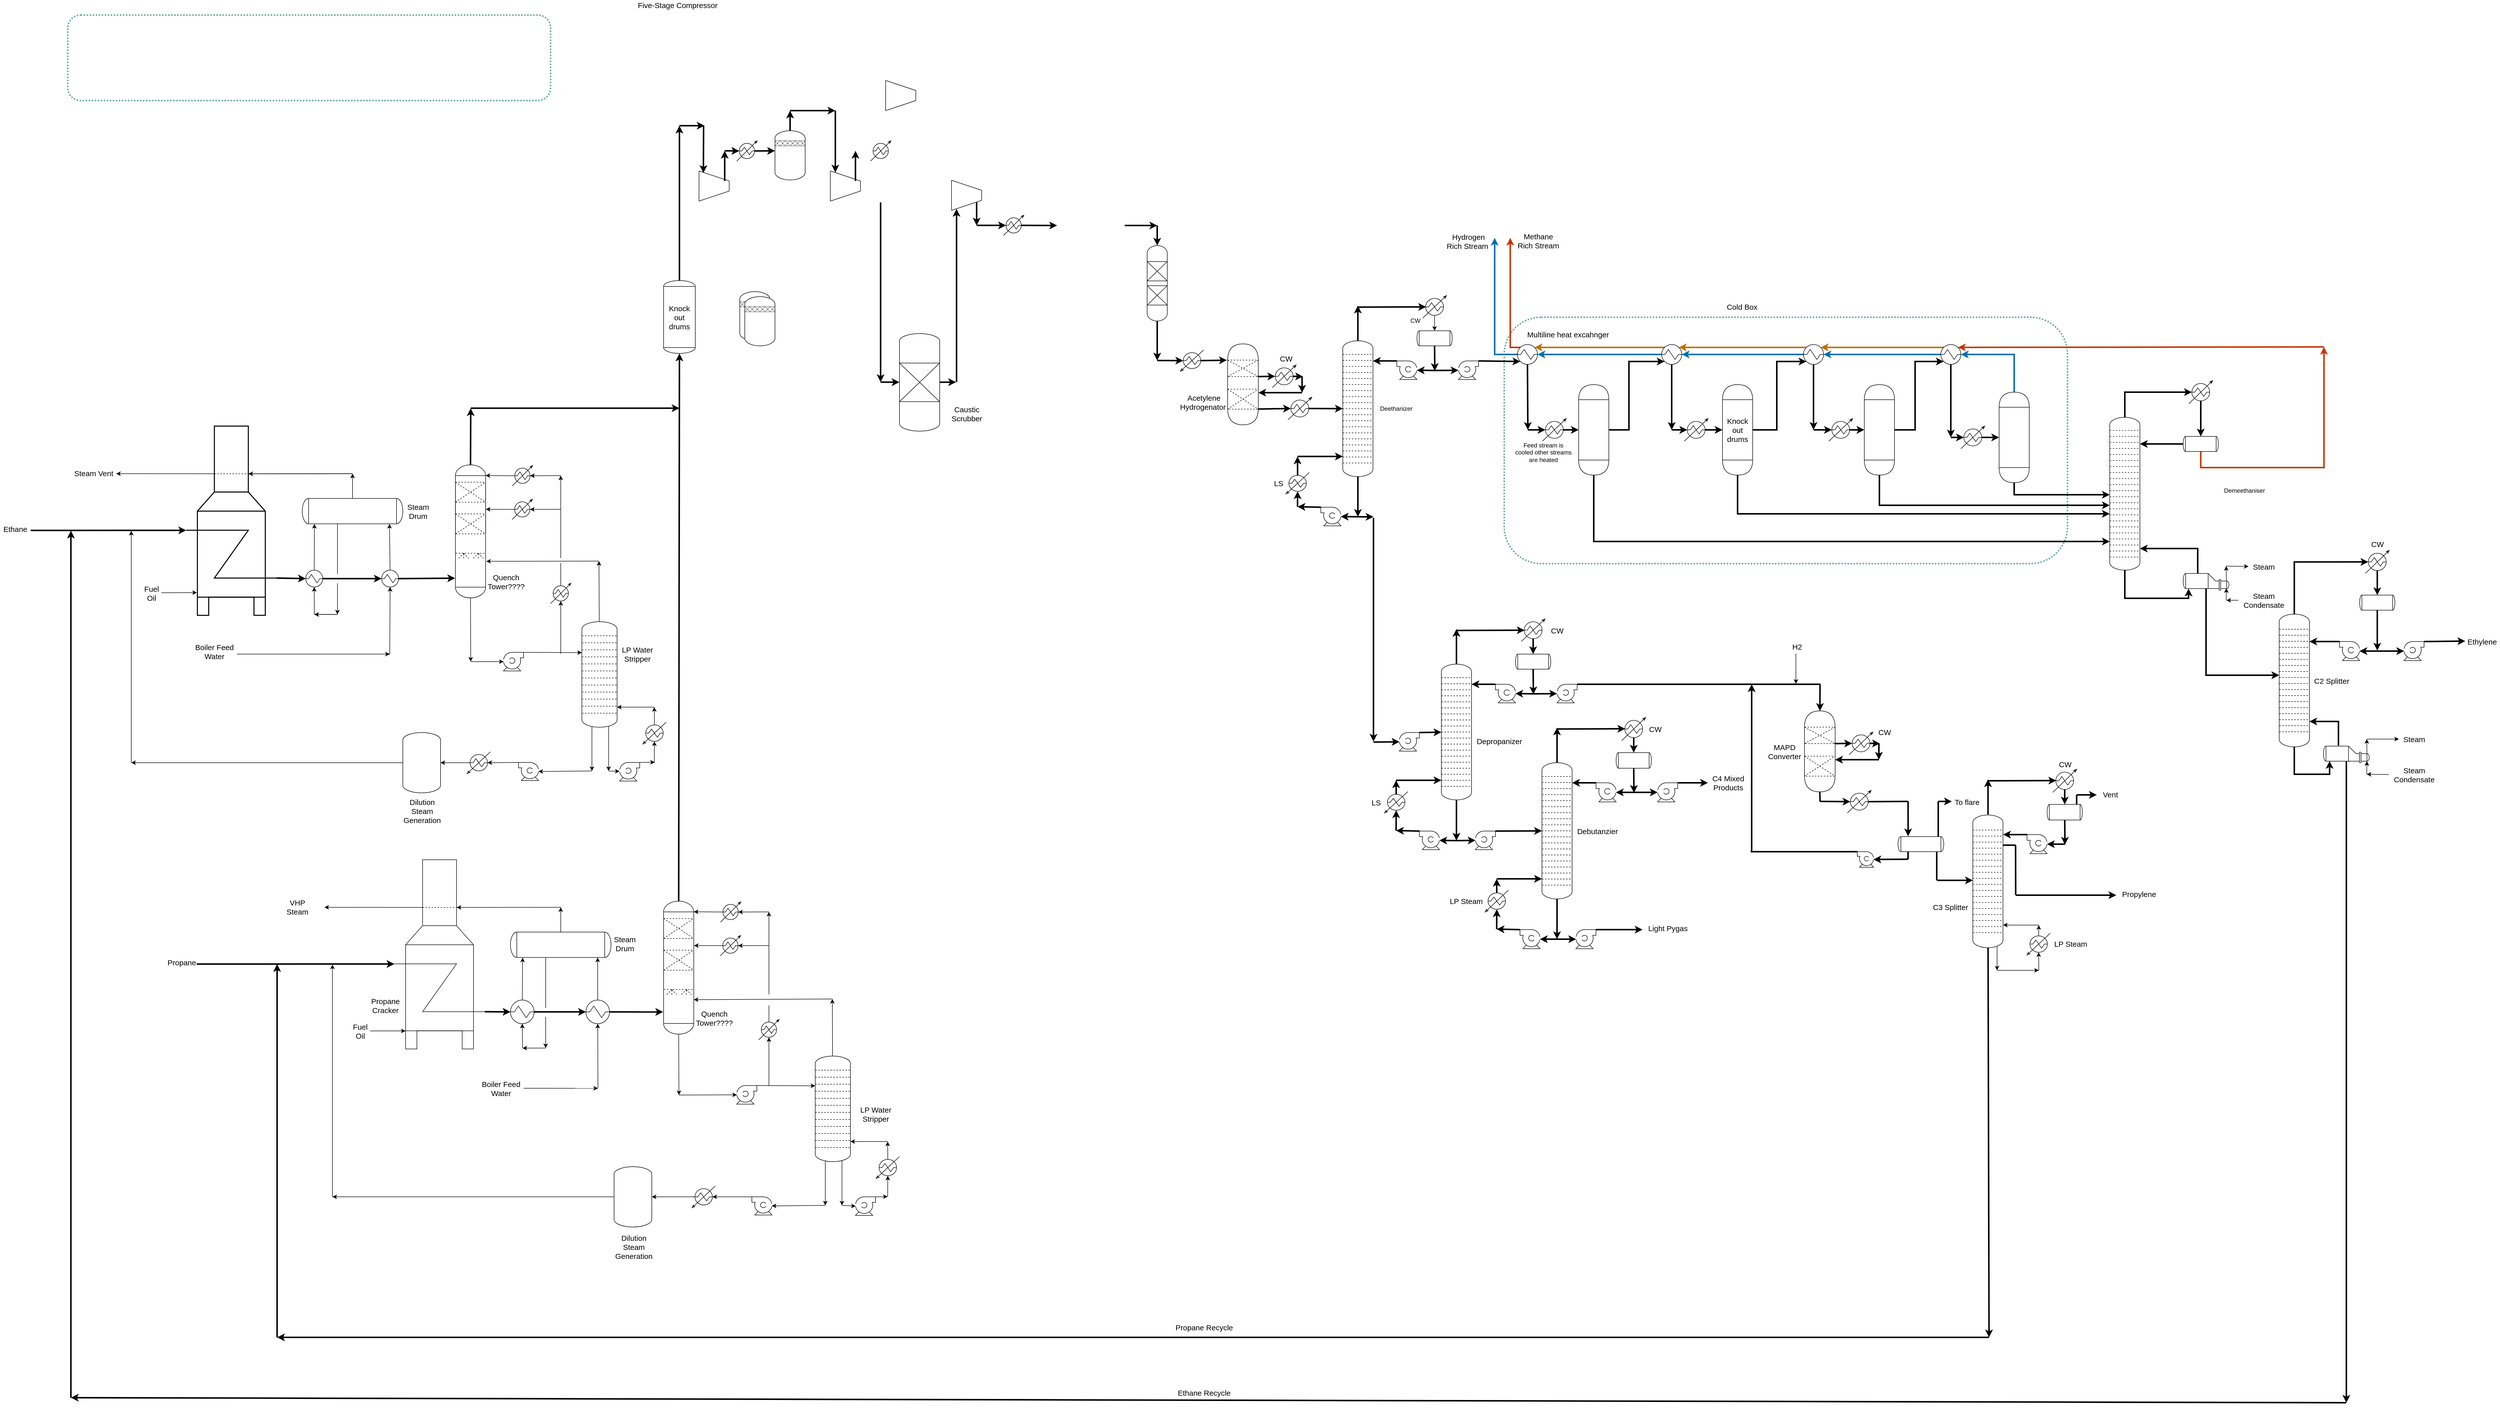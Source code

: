<mxfile version="14.3.1" type="device"><diagram id="N7cAYiPr6sQe_yx14OwE" name="Page-1"><mxGraphModel dx="4880" dy="2011" grid="1" gridSize="10" guides="1" tooltips="1" connect="1" arrows="1" fold="1" page="1" pageScale="1" pageWidth="827" pageHeight="1169" math="0" shadow="0"><root><mxCell id="0"/><mxCell id="1" parent="0"/><mxCell id="cYqoXEHgpRdCPF1SqqkP-772" value="" style="rounded=1;whiteSpace=wrap;html=1;fillColor=none;dashed=1;strokeWidth=3;perimeterSpacing=1;strokeColor=#67AB9F;dashPattern=1 1;" vertex="1" parent="1"><mxGeometry x="-2406.25" y="-910" width="960" height="170" as="geometry"/></mxCell><mxCell id="cYqoXEHgpRdCPF1SqqkP-524" value="" style="shape=mxgraph.pid.vessels.tank;html=1;pointerEvents=1;align=center;verticalLabelPosition=bottom;verticalAlign=top;dashed=0;" vertex="1" parent="1"><mxGeometry x="-1635.43" y="-15.34" width="60" height="264.5" as="geometry"/></mxCell><mxCell id="cYqoXEHgpRdCPF1SqqkP-1" value="" style="rounded=1;whiteSpace=wrap;html=1;fillColor=none;dashed=1;strokeWidth=3;perimeterSpacing=1;strokeColor=#67AB9F;dashPattern=1 1;" vertex="1" parent="1"><mxGeometry x="450" y="-309" width="1120" height="490" as="geometry"/></mxCell><mxCell id="cYqoXEHgpRdCPF1SqqkP-2" value="" style="verticalLabelPosition=bottom;outlineConnect=0;align=center;dashed=0;html=1;verticalAlign=top;shape=mxgraph.pid2misc.column;columnType=tray" vertex="1" parent="1"><mxGeometry x="129" y="-262.09" width="60" height="270" as="geometry"/></mxCell><mxCell id="cYqoXEHgpRdCPF1SqqkP-3" value="" style="shape=mxgraph.pid.heat_exchangers.heater;html=1;pointerEvents=1;align=center;verticalLabelPosition=bottom;verticalAlign=top;dashed=0;" vertex="1" parent="1"><mxGeometry x="-194" y="-244" width="46.36" height="42.5" as="geometry"/></mxCell><mxCell id="cYqoXEHgpRdCPF1SqqkP-4" value="" style="verticalLabelPosition=bottom;outlineConnect=0;align=center;dashed=0;html=1;verticalAlign=top;shape=mxgraph.pid2misc.column;columnType=tray" vertex="1" parent="1"><mxGeometry x="325" y="381" width="60" height="270" as="geometry"/></mxCell><mxCell id="cYqoXEHgpRdCPF1SqqkP-5" value="" style="endArrow=classic;html=1;strokeWidth=3;exitX=0.876;exitY=0.5;exitDx=0;exitDy=0;exitPerimeter=0;" edge="1" parent="1" source="cYqoXEHgpRdCPF1SqqkP-841" target="cYqoXEHgpRdCPF1SqqkP-2"><mxGeometry width="50" height="50" relative="1" as="geometry"><mxPoint x="-50" y="-120" as="sourcePoint"/><mxPoint x="219" y="-307" as="targetPoint"/></mxGeometry></mxCell><mxCell id="cYqoXEHgpRdCPF1SqqkP-6" value="" style="endArrow=classic;html=1;exitX=0.5;exitY=0.876;exitDx=0;exitDy=0;exitPerimeter=0;entryX=0.5;entryY=0;entryDx=0;entryDy=0;entryPerimeter=0;" edge="1" parent="1" target="cYqoXEHgpRdCPF1SqqkP-11"><mxGeometry width="50" height="50" relative="1" as="geometry"><mxPoint x="311.5" y="-312.67" as="sourcePoint"/><mxPoint x="-161" y="-92.09" as="targetPoint"/></mxGeometry></mxCell><mxCell id="cYqoXEHgpRdCPF1SqqkP-7" value="" style="endArrow=classic;html=1;strokeWidth=3;" edge="1" parent="1" target="cYqoXEHgpRdCPF1SqqkP-16"><mxGeometry width="50" height="50" relative="1" as="geometry"><mxPoint x="312" y="-203.09" as="sourcePoint"/><mxPoint x="369" y="-202.09" as="targetPoint"/></mxGeometry></mxCell><mxCell id="cYqoXEHgpRdCPF1SqqkP-8" value="" style="endArrow=classic;html=1;strokeWidth=3;" edge="1" parent="1" source="cYqoXEHgpRdCPF1SqqkP-2"><mxGeometry width="50" height="50" relative="1" as="geometry"><mxPoint x="159" y="-282.09" as="sourcePoint"/><mxPoint x="159" y="-332.09" as="targetPoint"/></mxGeometry></mxCell><mxCell id="cYqoXEHgpRdCPF1SqqkP-9" value="" style="endArrow=classic;html=1;entryX=0.124;entryY=0.5;entryDx=0;entryDy=0;entryPerimeter=0;strokeWidth=3;" edge="1" parent="1" target="cYqoXEHgpRdCPF1SqqkP-3"><mxGeometry width="50" height="50" relative="1" as="geometry"><mxPoint x="-240" y="-223" as="sourcePoint"/><mxPoint x="-320.0" y="-177" as="targetPoint"/></mxGeometry></mxCell><mxCell id="cYqoXEHgpRdCPF1SqqkP-10" value="" style="endArrow=classic;html=1;entryX=0.124;entryY=0.5;entryDx=0;entryDy=0;entryPerimeter=0;strokeWidth=3;" edge="1" parent="1"><mxGeometry width="50" height="50" relative="1" as="geometry"><mxPoint x="159" y="-329.09" as="sourcePoint"/><mxPoint x="294.58" y="-329.59" as="targetPoint"/></mxGeometry></mxCell><mxCell id="cYqoXEHgpRdCPF1SqqkP-11" value="" style="shape=mxgraph.pid.vessels.drum_or_condenser;html=1;pointerEvents=1;align=center;verticalLabelPosition=bottom;verticalAlign=top;dashed=0;" vertex="1" parent="1"><mxGeometry x="276.5" y="-282.09" width="70" height="30" as="geometry"/></mxCell><mxCell id="cYqoXEHgpRdCPF1SqqkP-12" value="" style="shape=mxgraph.pid.pumps.centrifugal_pump_3;html=1;pointerEvents=1;align=center;verticalLabelPosition=bottom;verticalAlign=top;dashed=0;" vertex="1" parent="1"><mxGeometry x="236.5" y="-222.09" width="40" height="37" as="geometry"/></mxCell><mxCell id="cYqoXEHgpRdCPF1SqqkP-13" value="" style="endArrow=classic;html=1;exitX=0.5;exitY=1;exitDx=0;exitDy=0;exitPerimeter=0;strokeWidth=3;" edge="1" parent="1" source="cYqoXEHgpRdCPF1SqqkP-11"><mxGeometry width="50" height="50" relative="1" as="geometry"><mxPoint x="169" y="-319.09" as="sourcePoint"/><mxPoint x="312" y="-202.09" as="targetPoint"/></mxGeometry></mxCell><mxCell id="cYqoXEHgpRdCPF1SqqkP-14" value="" style="endArrow=classic;html=1;entryX=0.99;entryY=0.5;entryDx=0;entryDy=0;entryPerimeter=0;strokeWidth=3;" edge="1" parent="1" target="cYqoXEHgpRdCPF1SqqkP-12"><mxGeometry width="50" height="50" relative="1" as="geometry"><mxPoint x="312" y="-203.09" as="sourcePoint"/><mxPoint x="314.58" y="-309.59" as="targetPoint"/></mxGeometry></mxCell><mxCell id="cYqoXEHgpRdCPF1SqqkP-15" value="" style="endArrow=classic;html=1;exitX=0;exitY=0;exitDx=0;exitDy=0;exitPerimeter=0;strokeWidth=3;" edge="1" parent="1" source="cYqoXEHgpRdCPF1SqqkP-12"><mxGeometry width="50" height="50" relative="1" as="geometry"><mxPoint x="189" y="-299.09" as="sourcePoint"/><mxPoint x="189" y="-222.09" as="targetPoint"/></mxGeometry></mxCell><mxCell id="cYqoXEHgpRdCPF1SqqkP-16" value="" style="shape=mxgraph.pid.pumps.centrifugal_pump_1;html=1;pointerEvents=1;align=center;verticalLabelPosition=bottom;verticalAlign=top;dashed=0;" vertex="1" parent="1"><mxGeometry x="359" y="-222.09" width="40" height="37" as="geometry"/></mxCell><mxCell id="cYqoXEHgpRdCPF1SqqkP-17" value="" style="shape=mxgraph.pid.heat_exchangers.condenser;html=1;pointerEvents=1;align=center;verticalLabelPosition=bottom;verticalAlign=top;dashed=0;" vertex="1" parent="1"><mxGeometry x="287.82" y="-352.09" width="47.37" height="45" as="geometry"/></mxCell><mxCell id="cYqoXEHgpRdCPF1SqqkP-19" value="" style="shape=mxgraph.pid.heat_exchangers.heater;html=1;pointerEvents=1;align=center;verticalLabelPosition=bottom;verticalAlign=top;dashed=0;" vertex="1" parent="1"><mxGeometry x="16" width="46.36" height="42.5" as="geometry"/></mxCell><mxCell id="cYqoXEHgpRdCPF1SqqkP-20" value="" style="shape=mxgraph.pid.pumps.centrifugal_pump_3;html=1;pointerEvents=1;align=center;verticalLabelPosition=bottom;verticalAlign=top;dashed=0;" vertex="1" parent="1"><mxGeometry x="85.36" y="68.91" width="40" height="37" as="geometry"/></mxCell><mxCell id="cYqoXEHgpRdCPF1SqqkP-21" value="" style="endArrow=classic;html=1;strokeWidth=3;" edge="1" parent="1" source="cYqoXEHgpRdCPF1SqqkP-2"><mxGeometry width="50" height="50" relative="1" as="geometry"><mxPoint x="149" y="37.91" as="sourcePoint"/><mxPoint x="159" y="87.91" as="targetPoint"/></mxGeometry></mxCell><mxCell id="cYqoXEHgpRdCPF1SqqkP-22" value="" style="endArrow=classic;html=1;entryX=0.99;entryY=0.5;entryDx=0;entryDy=0;entryPerimeter=0;strokeWidth=3;" edge="1" parent="1" target="cYqoXEHgpRdCPF1SqqkP-20"><mxGeometry width="50" height="50" relative="1" as="geometry"><mxPoint x="159" y="87.91" as="sourcePoint"/><mxPoint x="149" y="87.91" as="targetPoint"/></mxGeometry></mxCell><mxCell id="cYqoXEHgpRdCPF1SqqkP-23" value="" style="endArrow=classic;html=1;exitX=0;exitY=0;exitDx=0;exitDy=0;exitPerimeter=0;strokeWidth=3;" edge="1" parent="1" source="cYqoXEHgpRdCPF1SqqkP-20"><mxGeometry width="50" height="50" relative="1" as="geometry"><mxPoint x="169" y="57.91" as="sourcePoint"/><mxPoint x="39" y="67.91" as="targetPoint"/></mxGeometry></mxCell><mxCell id="cYqoXEHgpRdCPF1SqqkP-24" value="" style="endArrow=classic;html=1;strokeWidth=3;entryX=0.5;entryY=0.876;entryDx=0;entryDy=0;entryPerimeter=0;" edge="1" parent="1" target="cYqoXEHgpRdCPF1SqqkP-19"><mxGeometry width="50" height="50" relative="1" as="geometry"><mxPoint x="39" y="67.91" as="sourcePoint"/><mxPoint x="39" y="50" as="targetPoint"/></mxGeometry></mxCell><mxCell id="cYqoXEHgpRdCPF1SqqkP-25" value="" style="endArrow=classic;html=1;strokeWidth=3;" edge="1" parent="1"><mxGeometry width="50" height="50" relative="1" as="geometry"><mxPoint x="39" y="-32.09" as="sourcePoint"/><mxPoint x="129" y="-32.09" as="targetPoint"/></mxGeometry></mxCell><mxCell id="cYqoXEHgpRdCPF1SqqkP-26" value="" style="endArrow=classic;html=1;strokeWidth=3;exitX=0.5;exitY=0.124;exitDx=0;exitDy=0;exitPerimeter=0;" edge="1" parent="1" source="cYqoXEHgpRdCPF1SqqkP-19"><mxGeometry width="50" height="50" relative="1" as="geometry"><mxPoint x="39" y="-10" as="sourcePoint"/><mxPoint x="39" y="-32.09" as="targetPoint"/></mxGeometry></mxCell><mxCell id="cYqoXEHgpRdCPF1SqqkP-27" value="LS" style="text;html=1;align=center;verticalAlign=middle;resizable=0;points=[];autosize=1;fontSize=15;" vertex="1" parent="1"><mxGeometry x="-14.0" y="11.25" width="30" height="20" as="geometry"/></mxCell><mxCell id="cYqoXEHgpRdCPF1SqqkP-28" value="" style="shape=mxgraph.pid.pumps.centrifugal_pump_1;html=1;pointerEvents=1;align=center;verticalLabelPosition=bottom;verticalAlign=top;dashed=0;" vertex="1" parent="1"><mxGeometry x="241.36" y="517" width="40" height="37" as="geometry"/></mxCell><mxCell id="cYqoXEHgpRdCPF1SqqkP-29" value="" style="endArrow=classic;html=1;exitX=1;exitY=0;exitDx=0;exitDy=0;exitPerimeter=0;strokeWidth=3;" edge="1" parent="1" source="cYqoXEHgpRdCPF1SqqkP-28" target="cYqoXEHgpRdCPF1SqqkP-4"><mxGeometry width="50" height="50" relative="1" as="geometry"><mxPoint x="455.0" y="456" as="sourcePoint"/><mxPoint x="505.0" y="406" as="targetPoint"/></mxGeometry></mxCell><mxCell id="cYqoXEHgpRdCPF1SqqkP-30" value="" style="endArrow=classic;html=1;exitX=0.5;exitY=0.876;exitDx=0;exitDy=0;exitPerimeter=0;entryX=0.5;entryY=0;entryDx=0;entryDy=0;entryPerimeter=0;strokeWidth=3;" edge="1" parent="1" target="cYqoXEHgpRdCPF1SqqkP-34"><mxGeometry width="50" height="50" relative="1" as="geometry"><mxPoint x="507.5" y="330.42" as="sourcePoint"/><mxPoint x="35" y="551" as="targetPoint"/></mxGeometry></mxCell><mxCell id="cYqoXEHgpRdCPF1SqqkP-31" value="" style="endArrow=classic;html=1;strokeWidth=3;" edge="1" parent="1" target="cYqoXEHgpRdCPF1SqqkP-39"><mxGeometry width="50" height="50" relative="1" as="geometry"><mxPoint x="508" y="440" as="sourcePoint"/><mxPoint x="565" y="441" as="targetPoint"/></mxGeometry></mxCell><mxCell id="cYqoXEHgpRdCPF1SqqkP-32" value="" style="endArrow=classic;html=1;strokeWidth=3;" edge="1" parent="1"><mxGeometry width="50" height="50" relative="1" as="geometry"><mxPoint x="355" y="381" as="sourcePoint"/><mxPoint x="355" y="311" as="targetPoint"/></mxGeometry></mxCell><mxCell id="cYqoXEHgpRdCPF1SqqkP-33" value="" style="endArrow=classic;html=1;entryX=0.124;entryY=0.5;entryDx=0;entryDy=0;entryPerimeter=0;strokeWidth=3;" edge="1" parent="1"><mxGeometry width="50" height="50" relative="1" as="geometry"><mxPoint x="355" y="314" as="sourcePoint"/><mxPoint x="490.58" y="313.5" as="targetPoint"/></mxGeometry></mxCell><mxCell id="cYqoXEHgpRdCPF1SqqkP-34" value="" style="shape=mxgraph.pid.vessels.drum_or_condenser;html=1;pointerEvents=1;align=center;verticalLabelPosition=bottom;verticalAlign=top;dashed=0;" vertex="1" parent="1"><mxGeometry x="472.5" y="361" width="70" height="30" as="geometry"/></mxCell><mxCell id="cYqoXEHgpRdCPF1SqqkP-35" value="" style="shape=mxgraph.pid.pumps.centrifugal_pump_3;html=1;pointerEvents=1;align=center;verticalLabelPosition=bottom;verticalAlign=top;dashed=0;" vertex="1" parent="1"><mxGeometry x="432.5" y="421" width="40" height="37" as="geometry"/></mxCell><mxCell id="cYqoXEHgpRdCPF1SqqkP-36" value="" style="endArrow=classic;html=1;exitX=0.5;exitY=1;exitDx=0;exitDy=0;exitPerimeter=0;strokeWidth=3;" edge="1" parent="1" source="cYqoXEHgpRdCPF1SqqkP-34"><mxGeometry width="50" height="50" relative="1" as="geometry"><mxPoint x="365" y="324" as="sourcePoint"/><mxPoint x="508" y="441" as="targetPoint"/></mxGeometry></mxCell><mxCell id="cYqoXEHgpRdCPF1SqqkP-37" value="" style="endArrow=classic;html=1;entryX=0.99;entryY=0.5;entryDx=0;entryDy=0;entryPerimeter=0;strokeWidth=3;" edge="1" parent="1" target="cYqoXEHgpRdCPF1SqqkP-35"><mxGeometry width="50" height="50" relative="1" as="geometry"><mxPoint x="508" y="440" as="sourcePoint"/><mxPoint x="510.58" y="333.5" as="targetPoint"/></mxGeometry></mxCell><mxCell id="cYqoXEHgpRdCPF1SqqkP-38" value="" style="endArrow=classic;html=1;exitX=0;exitY=0;exitDx=0;exitDy=0;exitPerimeter=0;strokeWidth=3;" edge="1" parent="1" source="cYqoXEHgpRdCPF1SqqkP-35"><mxGeometry width="50" height="50" relative="1" as="geometry"><mxPoint x="385" y="344" as="sourcePoint"/><mxPoint x="385" y="421" as="targetPoint"/></mxGeometry></mxCell><mxCell id="cYqoXEHgpRdCPF1SqqkP-39" value="" style="shape=mxgraph.pid.pumps.centrifugal_pump_1;html=1;pointerEvents=1;align=center;verticalLabelPosition=bottom;verticalAlign=top;dashed=0;" vertex="1" parent="1"><mxGeometry x="555" y="421" width="40" height="37" as="geometry"/></mxCell><mxCell id="cYqoXEHgpRdCPF1SqqkP-41" value="" style="shape=mxgraph.pid.heat_exchangers.condenser;html=1;pointerEvents=1;align=center;verticalLabelPosition=bottom;verticalAlign=top;dashed=0;" vertex="1" parent="1"><mxGeometry x="483.82" y="291" width="47.37" height="45" as="geometry"/></mxCell><mxCell id="cYqoXEHgpRdCPF1SqqkP-42" value="" style="endArrow=classic;html=1;entryX=0.01;entryY=0.5;entryDx=0;entryDy=0;entryPerimeter=0;strokeWidth=3;" edge="1" parent="1" target="cYqoXEHgpRdCPF1SqqkP-52"><mxGeometry width="50" height="50" relative="1" as="geometry"><mxPoint x="355" y="732" as="sourcePoint"/><mxPoint x="415" y="732" as="targetPoint"/></mxGeometry></mxCell><mxCell id="cYqoXEHgpRdCPF1SqqkP-43" value="" style="shape=mxgraph.pid.heat_exchangers.heater;html=1;pointerEvents=1;align=center;verticalLabelPosition=bottom;verticalAlign=top;dashed=0;" vertex="1" parent="1"><mxGeometry x="212" y="634.5" width="46.36" height="42.5" as="geometry"/></mxCell><mxCell id="cYqoXEHgpRdCPF1SqqkP-44" value="" style="shape=mxgraph.pid.pumps.centrifugal_pump_3;html=1;pointerEvents=1;align=center;verticalLabelPosition=bottom;verticalAlign=top;dashed=0;" vertex="1" parent="1"><mxGeometry x="281.36" y="713" width="40" height="37" as="geometry"/></mxCell><mxCell id="cYqoXEHgpRdCPF1SqqkP-45" value="" style="endArrow=classic;html=1;strokeWidth=3;" edge="1" parent="1" source="cYqoXEHgpRdCPF1SqqkP-4"><mxGeometry width="50" height="50" relative="1" as="geometry"><mxPoint x="355" y="652" as="sourcePoint"/><mxPoint x="355" y="732" as="targetPoint"/></mxGeometry></mxCell><mxCell id="cYqoXEHgpRdCPF1SqqkP-46" value="" style="endArrow=classic;html=1;entryX=0.99;entryY=0.5;entryDx=0;entryDy=0;entryPerimeter=0;strokeWidth=3;" edge="1" parent="1" target="cYqoXEHgpRdCPF1SqqkP-44"><mxGeometry width="50" height="50" relative="1" as="geometry"><mxPoint x="355" y="732" as="sourcePoint"/><mxPoint x="345" y="732" as="targetPoint"/></mxGeometry></mxCell><mxCell id="cYqoXEHgpRdCPF1SqqkP-47" value="" style="endArrow=classic;html=1;exitX=0;exitY=0;exitDx=0;exitDy=0;exitPerimeter=0;strokeWidth=3;" edge="1" parent="1" source="cYqoXEHgpRdCPF1SqqkP-44"><mxGeometry width="50" height="50" relative="1" as="geometry"><mxPoint x="365" y="702" as="sourcePoint"/><mxPoint x="235" y="712" as="targetPoint"/></mxGeometry></mxCell><mxCell id="cYqoXEHgpRdCPF1SqqkP-48" value="" style="endArrow=classic;html=1;entryX=0.5;entryY=0.876;entryDx=0;entryDy=0;entryPerimeter=0;strokeWidth=3;" edge="1" parent="1" target="cYqoXEHgpRdCPF1SqqkP-43"><mxGeometry width="50" height="50" relative="1" as="geometry"><mxPoint x="235" y="712" as="sourcePoint"/><mxPoint x="375" y="752" as="targetPoint"/></mxGeometry></mxCell><mxCell id="cYqoXEHgpRdCPF1SqqkP-49" value="" style="endArrow=classic;html=1;strokeWidth=3;" edge="1" parent="1"><mxGeometry width="50" height="50" relative="1" as="geometry"><mxPoint x="235" y="612" as="sourcePoint"/><mxPoint x="325" y="612" as="targetPoint"/></mxGeometry></mxCell><mxCell id="cYqoXEHgpRdCPF1SqqkP-50" value="" style="endArrow=classic;html=1;exitX=0.5;exitY=0.124;exitDx=0;exitDy=0;exitPerimeter=0;strokeWidth=3;" edge="1" parent="1" source="cYqoXEHgpRdCPF1SqqkP-43"><mxGeometry width="50" height="50" relative="1" as="geometry"><mxPoint x="235.18" y="639.77" as="sourcePoint"/><mxPoint x="235" y="612" as="targetPoint"/></mxGeometry></mxCell><mxCell id="cYqoXEHgpRdCPF1SqqkP-51" value="LS" style="text;html=1;align=center;verticalAlign=middle;resizable=0;points=[];autosize=1;fontSize=15;" vertex="1" parent="1"><mxGeometry x="180" y="645.75" width="30" height="20" as="geometry"/></mxCell><mxCell id="cYqoXEHgpRdCPF1SqqkP-52" value="" style="shape=mxgraph.pid.pumps.centrifugal_pump_1;html=1;pointerEvents=1;align=center;verticalLabelPosition=bottom;verticalAlign=top;dashed=0;" vertex="1" parent="1"><mxGeometry x="392.5" y="713" width="40" height="37" as="geometry"/></mxCell><mxCell id="cYqoXEHgpRdCPF1SqqkP-53" value="" style="verticalLabelPosition=bottom;outlineConnect=0;align=center;dashed=0;html=1;verticalAlign=top;shape=mxgraph.pid2misc.column;columnType=tray" vertex="1" parent="1"><mxGeometry x="525" y="577" width="60" height="271" as="geometry"/></mxCell><mxCell id="cYqoXEHgpRdCPF1SqqkP-54" value="" style="endArrow=classic;html=1;exitX=1;exitY=0;exitDx=0;exitDy=0;exitPerimeter=0;strokeWidth=3;" edge="1" parent="1" target="cYqoXEHgpRdCPF1SqqkP-53"><mxGeometry width="50" height="50" relative="1" as="geometry"><mxPoint x="432.5" y="713" as="sourcePoint"/><mxPoint x="705" y="602" as="targetPoint"/></mxGeometry></mxCell><mxCell id="cYqoXEHgpRdCPF1SqqkP-55" value="" style="endArrow=classic;html=1;exitX=0.5;exitY=0.876;exitDx=0;exitDy=0;exitPerimeter=0;entryX=0.5;entryY=0;entryDx=0;entryDy=0;entryPerimeter=0;strokeWidth=3;" edge="1" parent="1" target="cYqoXEHgpRdCPF1SqqkP-59"><mxGeometry width="50" height="50" relative="1" as="geometry"><mxPoint x="707.5" y="526.42" as="sourcePoint"/><mxPoint x="235" y="747" as="targetPoint"/></mxGeometry></mxCell><mxCell id="cYqoXEHgpRdCPF1SqqkP-56" value="" style="endArrow=classic;html=1;strokeWidth=3;" edge="1" parent="1" target="cYqoXEHgpRdCPF1SqqkP-64"><mxGeometry width="50" height="50" relative="1" as="geometry"><mxPoint x="708" y="636" as="sourcePoint"/><mxPoint x="765" y="637" as="targetPoint"/></mxGeometry></mxCell><mxCell id="cYqoXEHgpRdCPF1SqqkP-57" value="" style="endArrow=classic;html=1;strokeWidth=3;" edge="1" parent="1"><mxGeometry width="50" height="50" relative="1" as="geometry"><mxPoint x="555.0" y="577" as="sourcePoint"/><mxPoint x="555.0" y="507" as="targetPoint"/></mxGeometry></mxCell><mxCell id="cYqoXEHgpRdCPF1SqqkP-58" value="" style="endArrow=classic;html=1;entryX=0.124;entryY=0.5;entryDx=0;entryDy=0;entryPerimeter=0;strokeWidth=3;" edge="1" parent="1"><mxGeometry width="50" height="50" relative="1" as="geometry"><mxPoint x="555.0" y="510" as="sourcePoint"/><mxPoint x="690.58" y="509.5" as="targetPoint"/></mxGeometry></mxCell><mxCell id="cYqoXEHgpRdCPF1SqqkP-59" value="" style="shape=mxgraph.pid.vessels.drum_or_condenser;html=1;pointerEvents=1;align=center;verticalLabelPosition=bottom;verticalAlign=top;dashed=0;" vertex="1" parent="1"><mxGeometry x="672.5" y="557" width="70" height="31" as="geometry"/></mxCell><mxCell id="cYqoXEHgpRdCPF1SqqkP-60" value="" style="shape=mxgraph.pid.pumps.centrifugal_pump_3;html=1;pointerEvents=1;align=center;verticalLabelPosition=bottom;verticalAlign=top;dashed=0;" vertex="1" parent="1"><mxGeometry x="632.5" y="617" width="40" height="38" as="geometry"/></mxCell><mxCell id="cYqoXEHgpRdCPF1SqqkP-61" value="" style="endArrow=classic;html=1;exitX=0.5;exitY=1;exitDx=0;exitDy=0;exitPerimeter=0;strokeWidth=3;" edge="1" parent="1" source="cYqoXEHgpRdCPF1SqqkP-59"><mxGeometry width="50" height="50" relative="1" as="geometry"><mxPoint x="565" y="520" as="sourcePoint"/><mxPoint x="708" y="637" as="targetPoint"/></mxGeometry></mxCell><mxCell id="cYqoXEHgpRdCPF1SqqkP-62" value="" style="endArrow=classic;html=1;entryX=0.99;entryY=0.5;entryDx=0;entryDy=0;entryPerimeter=0;strokeWidth=3;" edge="1" parent="1" target="cYqoXEHgpRdCPF1SqqkP-60"><mxGeometry width="50" height="50" relative="1" as="geometry"><mxPoint x="708" y="636" as="sourcePoint"/><mxPoint x="710.58" y="529.5" as="targetPoint"/></mxGeometry></mxCell><mxCell id="cYqoXEHgpRdCPF1SqqkP-63" value="" style="endArrow=classic;html=1;exitX=0;exitY=0;exitDx=0;exitDy=0;exitPerimeter=0;strokeWidth=3;" edge="1" parent="1" source="cYqoXEHgpRdCPF1SqqkP-60"><mxGeometry width="50" height="50" relative="1" as="geometry"><mxPoint x="585" y="540" as="sourcePoint"/><mxPoint x="585.0" y="617" as="targetPoint"/></mxGeometry></mxCell><mxCell id="cYqoXEHgpRdCPF1SqqkP-64" value="" style="shape=mxgraph.pid.pumps.centrifugal_pump_1;html=1;pointerEvents=1;align=center;verticalLabelPosition=bottom;verticalAlign=top;dashed=0;" vertex="1" parent="1"><mxGeometry x="755" y="617" width="40" height="38" as="geometry"/></mxCell><mxCell id="cYqoXEHgpRdCPF1SqqkP-65" value="" style="endArrow=classic;html=1;exitX=1;exitY=0;exitDx=0;exitDy=0;exitPerimeter=0;strokeWidth=3;" edge="1" parent="1" source="cYqoXEHgpRdCPF1SqqkP-64"><mxGeometry width="50" height="50" relative="1" as="geometry"><mxPoint x="595" y="550" as="sourcePoint"/><mxPoint x="855" y="617" as="targetPoint"/></mxGeometry></mxCell><mxCell id="cYqoXEHgpRdCPF1SqqkP-66" value="C4 Mixed &lt;br&gt;Products" style="text;html=1;align=center;verticalAlign=middle;resizable=0;points=[];autosize=1;fontSize=15;" vertex="1" parent="1"><mxGeometry x="855.37" y="597" width="80" height="40" as="geometry"/></mxCell><mxCell id="cYqoXEHgpRdCPF1SqqkP-67" value="" style="shape=mxgraph.pid.heat_exchangers.condenser;html=1;pointerEvents=1;align=center;verticalLabelPosition=bottom;verticalAlign=top;dashed=0;" vertex="1" parent="1"><mxGeometry x="683.82" y="487" width="47.37" height="46" as="geometry"/></mxCell><mxCell id="cYqoXEHgpRdCPF1SqqkP-68" value="" style="endArrow=classic;html=1;entryX=0.01;entryY=0.5;entryDx=0;entryDy=0;entryPerimeter=0;strokeWidth=3;" edge="1" parent="1" target="cYqoXEHgpRdCPF1SqqkP-78"><mxGeometry width="50" height="50" relative="1" as="geometry"><mxPoint x="555.0" y="928" as="sourcePoint"/><mxPoint x="615" y="928" as="targetPoint"/></mxGeometry></mxCell><mxCell id="cYqoXEHgpRdCPF1SqqkP-69" value="" style="shape=mxgraph.pid.heat_exchangers.heater;html=1;pointerEvents=1;align=center;verticalLabelPosition=bottom;verticalAlign=top;dashed=0;" vertex="1" parent="1"><mxGeometry x="412" y="830.5" width="46.36" height="43.5" as="geometry"/></mxCell><mxCell id="cYqoXEHgpRdCPF1SqqkP-70" value="" style="shape=mxgraph.pid.pumps.centrifugal_pump_3;html=1;pointerEvents=1;align=center;verticalLabelPosition=bottom;verticalAlign=top;dashed=0;" vertex="1" parent="1"><mxGeometry x="481.36" y="909" width="40" height="38" as="geometry"/></mxCell><mxCell id="cYqoXEHgpRdCPF1SqqkP-71" value="" style="endArrow=classic;html=1;strokeWidth=3;" edge="1" parent="1" source="cYqoXEHgpRdCPF1SqqkP-53"><mxGeometry width="50" height="50" relative="1" as="geometry"><mxPoint x="555" y="848" as="sourcePoint"/><mxPoint x="555.0" y="928" as="targetPoint"/></mxGeometry></mxCell><mxCell id="cYqoXEHgpRdCPF1SqqkP-72" value="" style="endArrow=classic;html=1;entryX=0.99;entryY=0.5;entryDx=0;entryDy=0;entryPerimeter=0;strokeWidth=3;" edge="1" parent="1" target="cYqoXEHgpRdCPF1SqqkP-70"><mxGeometry width="50" height="50" relative="1" as="geometry"><mxPoint x="555.0" y="928" as="sourcePoint"/><mxPoint x="545" y="928" as="targetPoint"/></mxGeometry></mxCell><mxCell id="cYqoXEHgpRdCPF1SqqkP-73" value="" style="endArrow=classic;html=1;exitX=0;exitY=0;exitDx=0;exitDy=0;exitPerimeter=0;strokeWidth=3;" edge="1" parent="1" source="cYqoXEHgpRdCPF1SqqkP-70"><mxGeometry width="50" height="50" relative="1" as="geometry"><mxPoint x="565" y="898" as="sourcePoint"/><mxPoint x="435.0" y="908" as="targetPoint"/></mxGeometry></mxCell><mxCell id="cYqoXEHgpRdCPF1SqqkP-74" value="" style="endArrow=classic;html=1;entryX=0.5;entryY=0.876;entryDx=0;entryDy=0;entryPerimeter=0;strokeWidth=3;" edge="1" parent="1" target="cYqoXEHgpRdCPF1SqqkP-69"><mxGeometry width="50" height="50" relative="1" as="geometry"><mxPoint x="435.0" y="908" as="sourcePoint"/><mxPoint x="575" y="948" as="targetPoint"/></mxGeometry></mxCell><mxCell id="cYqoXEHgpRdCPF1SqqkP-75" value="" style="endArrow=classic;html=1;strokeWidth=3;" edge="1" parent="1"><mxGeometry width="50" height="50" relative="1" as="geometry"><mxPoint x="435.0" y="808" as="sourcePoint"/><mxPoint x="525.0" y="808" as="targetPoint"/></mxGeometry></mxCell><mxCell id="cYqoXEHgpRdCPF1SqqkP-76" value="" style="endArrow=classic;html=1;exitX=0.5;exitY=0.124;exitDx=0;exitDy=0;exitPerimeter=0;strokeWidth=3;" edge="1" parent="1" source="cYqoXEHgpRdCPF1SqqkP-69"><mxGeometry width="50" height="50" relative="1" as="geometry"><mxPoint x="435.18" y="835.77" as="sourcePoint"/><mxPoint x="435.0" y="808" as="targetPoint"/></mxGeometry></mxCell><mxCell id="cYqoXEHgpRdCPF1SqqkP-77" value="LP Steam" style="text;html=1;align=center;verticalAlign=middle;resizable=0;points=[];autosize=1;fontSize=15;" vertex="1" parent="1"><mxGeometry x="334.0" y="842.25" width="80" height="20" as="geometry"/></mxCell><mxCell id="cYqoXEHgpRdCPF1SqqkP-78" value="" style="shape=mxgraph.pid.pumps.centrifugal_pump_1;html=1;pointerEvents=1;align=center;verticalLabelPosition=bottom;verticalAlign=top;dashed=0;" vertex="1" parent="1"><mxGeometry x="592.5" y="909" width="40" height="38" as="geometry"/></mxCell><mxCell id="cYqoXEHgpRdCPF1SqqkP-79" value="" style="endArrow=classic;html=1;exitX=1;exitY=0;exitDx=0;exitDy=0;exitPerimeter=0;strokeWidth=3;" edge="1" parent="1" source="cYqoXEHgpRdCPF1SqqkP-78"><mxGeometry width="50" height="50" relative="1" as="geometry"><mxPoint x="442.5" y="723" as="sourcePoint"/><mxPoint x="725" y="909" as="targetPoint"/></mxGeometry></mxCell><mxCell id="cYqoXEHgpRdCPF1SqqkP-80" value="Light Pygas" style="text;html=1;align=center;verticalAlign=middle;resizable=0;points=[];autosize=1;fontSize=15;" vertex="1" parent="1"><mxGeometry x="730" y="896" width="90" height="20" as="geometry"/></mxCell><mxCell id="cYqoXEHgpRdCPF1SqqkP-81" value="Deethanizer" style="text;html=1;align=center;verticalAlign=middle;resizable=0;points=[];autosize=1;" vertex="1" parent="1"><mxGeometry x="195" y="-136.59" width="80" height="20" as="geometry"/></mxCell><mxCell id="cYqoXEHgpRdCPF1SqqkP-82" value="Depropanizer" style="text;html=1;align=center;verticalAlign=middle;resizable=0;points=[];autosize=1;fontSize=15;" vertex="1" parent="1"><mxGeometry x="385" y="524" width="110" height="20" as="geometry"/></mxCell><mxCell id="cYqoXEHgpRdCPF1SqqkP-83" value="Debutanzier" style="text;html=1;align=center;verticalAlign=middle;resizable=0;points=[];autosize=1;fontSize=15;" vertex="1" parent="1"><mxGeometry x="585" y="702.5" width="100" height="20" as="geometry"/></mxCell><mxCell id="cYqoXEHgpRdCPF1SqqkP-84" value="CW" style="text;html=1;align=center;verticalAlign=middle;resizable=0;points=[];autosize=1;" vertex="1" parent="1"><mxGeometry x="257.82" y="-311.09" width="30" height="18" as="geometry"/></mxCell><mxCell id="cYqoXEHgpRdCPF1SqqkP-85" value="CW" style="text;html=1;align=center;verticalAlign=middle;resizable=0;points=[];autosize=1;fontSize=15;" vertex="1" parent="1"><mxGeometry x="535" y="303.5" width="40" height="20" as="geometry"/></mxCell><mxCell id="cYqoXEHgpRdCPF1SqqkP-86" value="CW" style="text;html=1;align=center;verticalAlign=middle;resizable=0;points=[];autosize=1;fontSize=15;" vertex="1" parent="1"><mxGeometry x="730" y="500" width="40" height="20" as="geometry"/></mxCell><mxCell id="cYqoXEHgpRdCPF1SqqkP-87" value="" style="verticalLabelPosition=bottom;outlineConnect=0;align=center;dashed=0;html=1;verticalAlign=top;shape=mxgraph.pid2misc.column;columnType=tray" vertex="1" parent="1"><mxGeometry x="1381.75" y="681" width="60" height="264" as="geometry"/></mxCell><mxCell id="cYqoXEHgpRdCPF1SqqkP-89" value="H2" style="text;html=1;align=center;verticalAlign=middle;resizable=0;points=[];autosize=1;fontSize=15;" vertex="1" parent="1"><mxGeometry x="1017" y="336" width="30" height="20" as="geometry"/></mxCell><mxCell id="cYqoXEHgpRdCPF1SqqkP-90" value="" style="endArrow=classic;html=1;" edge="1" parent="1"><mxGeometry width="50" height="50" relative="1" as="geometry"><mxPoint x="1030" y="360" as="sourcePoint"/><mxPoint x="1030" y="420" as="targetPoint"/></mxGeometry></mxCell><mxCell id="cYqoXEHgpRdCPF1SqqkP-91" value="" style="endArrow=classic;html=1;strokeWidth=3;" edge="1" parent="1" target="cYqoXEHgpRdCPF1SqqkP-845"><mxGeometry width="50" height="50" relative="1" as="geometry"><mxPoint x="1078" y="422" as="sourcePoint"/><mxPoint x="1080" y="450" as="targetPoint"/></mxGeometry></mxCell><mxCell id="cYqoXEHgpRdCPF1SqqkP-92" value="" style="shape=mxgraph.pid.vessels.drum_or_condenser;html=1;pointerEvents=1;align=center;verticalLabelPosition=bottom;verticalAlign=top;dashed=0;" vertex="1" parent="1"><mxGeometry x="1233" y="724" width="91" height="30" as="geometry"/></mxCell><mxCell id="cYqoXEHgpRdCPF1SqqkP-93" value="" style="endArrow=none;html=1;exitX=0.876;exitY=0.5;exitDx=0;exitDy=0;exitPerimeter=0;strokeWidth=3;" edge="1" parent="1" source="cYqoXEHgpRdCPF1SqqkP-843"><mxGeometry width="50" height="50" relative="1" as="geometry"><mxPoint x="1176" y="654.5" as="sourcePoint"/><mxPoint x="1253" y="654" as="targetPoint"/></mxGeometry></mxCell><mxCell id="cYqoXEHgpRdCPF1SqqkP-94" value="" style="endArrow=classic;html=1;strokeWidth=3;entryX=0.124;entryY=0.5;entryDx=0;entryDy=0;entryPerimeter=0;" edge="1" parent="1" target="cYqoXEHgpRdCPF1SqqkP-843"><mxGeometry width="50" height="50" relative="1" as="geometry"><mxPoint x="1078" y="654" as="sourcePoint"/><mxPoint x="1136" y="653.79" as="targetPoint"/></mxGeometry></mxCell><mxCell id="cYqoXEHgpRdCPF1SqqkP-95" value="" style="shape=mxgraph.pid.pumps.centrifugal_pump_3;html=1;pointerEvents=1;align=center;verticalLabelPosition=bottom;verticalAlign=top;dashed=0;" vertex="1" parent="1"><mxGeometry x="1152" y="754" width="32.5" height="31" as="geometry"/></mxCell><mxCell id="cYqoXEHgpRdCPF1SqqkP-96" value="" style="endArrow=none;html=1;strokeWidth=3;" edge="1" parent="1"><mxGeometry width="50" height="50" relative="1" as="geometry"><mxPoint x="1253" y="754" as="sourcePoint"/><mxPoint x="1253" y="769" as="targetPoint"/></mxGeometry></mxCell><mxCell id="cYqoXEHgpRdCPF1SqqkP-97" value="" style="endArrow=classic;html=1;strokeWidth=3;" edge="1" parent="1"><mxGeometry width="50" height="50" relative="1" as="geometry"><mxPoint x="942" y="754" as="sourcePoint"/><mxPoint x="942" y="421" as="targetPoint"/><Array as="points"><mxPoint x="942" y="580"/></Array></mxGeometry></mxCell><mxCell id="cYqoXEHgpRdCPF1SqqkP-98" value="" style="endArrow=none;html=1;strokeWidth=3;entryX=0;entryY=0;entryDx=0;entryDy=0;entryPerimeter=0;" edge="1" parent="1" target="cYqoXEHgpRdCPF1SqqkP-95"><mxGeometry width="50" height="50" relative="1" as="geometry"><mxPoint x="940" y="754" as="sourcePoint"/><mxPoint x="1130" y="754" as="targetPoint"/></mxGeometry></mxCell><mxCell id="cYqoXEHgpRdCPF1SqqkP-99" value="" style="endArrow=classic;html=1;strokeWidth=3;" edge="1" parent="1"><mxGeometry width="50" height="50" relative="1" as="geometry"><mxPoint x="1313" y="654" as="sourcePoint"/><mxPoint x="1340" y="654" as="targetPoint"/></mxGeometry></mxCell><mxCell id="cYqoXEHgpRdCPF1SqqkP-100" value="" style="endArrow=none;html=1;strokeWidth=3;" edge="1" parent="1"><mxGeometry width="50" height="50" relative="1" as="geometry"><mxPoint x="1313" y="654" as="sourcePoint"/><mxPoint x="1313" y="724" as="targetPoint"/></mxGeometry></mxCell><mxCell id="cYqoXEHgpRdCPF1SqqkP-101" value="To flare" style="text;html=1;align=center;verticalAlign=middle;resizable=0;points=[];autosize=1;fontSize=15;" vertex="1" parent="1"><mxGeometry x="1340" y="644.5" width="60" height="20" as="geometry"/></mxCell><mxCell id="cYqoXEHgpRdCPF1SqqkP-102" value="" style="endArrow=none;html=1;strokeWidth=3;" edge="1" parent="1"><mxGeometry width="50" height="50" relative="1" as="geometry"><mxPoint x="1310" y="811" as="sourcePoint"/><mxPoint x="1310" y="754" as="targetPoint"/></mxGeometry></mxCell><mxCell id="cYqoXEHgpRdCPF1SqqkP-103" value="" style="endArrow=classic;html=1;strokeWidth=3;" edge="1" parent="1"><mxGeometry width="50" height="50" relative="1" as="geometry"><mxPoint x="1311" y="811" as="sourcePoint"/><mxPoint x="1381.75" y="811" as="targetPoint"/></mxGeometry></mxCell><mxCell id="cYqoXEHgpRdCPF1SqqkP-104" value="" style="endArrow=none;html=1;exitX=0.5;exitY=0;exitDx=0;exitDy=0;exitPerimeter=0;strokeWidth=3;" edge="1" parent="1"><mxGeometry width="50" height="50" relative="1" as="geometry"><mxPoint x="1588.19" y="661" as="sourcePoint"/><mxPoint x="1588.19" y="641" as="targetPoint"/><Array as="points"><mxPoint x="1588.19" y="651"/></Array></mxGeometry></mxCell><mxCell id="cYqoXEHgpRdCPF1SqqkP-105" value="" style="endArrow=classic;html=1;entryX=0;entryY=0.5;entryDx=0;entryDy=0;entryPerimeter=0;strokeWidth=3;" edge="1" parent="1"><mxGeometry width="50" height="50" relative="1" as="geometry"><mxPoint x="1588.19" y="641" as="sourcePoint"/><mxPoint x="1628.19" y="641" as="targetPoint"/></mxGeometry></mxCell><mxCell id="cYqoXEHgpRdCPF1SqqkP-106" value="Vent" style="text;html=1;align=center;verticalAlign=middle;resizable=0;points=[];autosize=1;fontSize=15;" vertex="1" parent="1"><mxGeometry x="1630" y="629.5" width="50" height="20" as="geometry"/></mxCell><mxCell id="cYqoXEHgpRdCPF1SqqkP-107" value="" style="endArrow=none;html=1;strokeWidth=3;" edge="1" parent="1"><mxGeometry width="50" height="50" relative="1" as="geometry"><mxPoint x="1466.75" y="741" as="sourcePoint"/><mxPoint x="1467" y="840" as="targetPoint"/></mxGeometry></mxCell><mxCell id="cYqoXEHgpRdCPF1SqqkP-108" value="" style="endArrow=classic;html=1;strokeWidth=3;" edge="1" parent="1"><mxGeometry width="50" height="50" relative="1" as="geometry"><mxPoint x="1467" y="840.5" as="sourcePoint"/><mxPoint x="1667" y="840.5" as="targetPoint"/></mxGeometry></mxCell><mxCell id="cYqoXEHgpRdCPF1SqqkP-109" value="&lt;font style=&quot;font-size: 15px&quot;&gt;Propylene&amp;nbsp;&lt;/font&gt;" style="text;html=1;align=center;verticalAlign=middle;resizable=0;points=[];autosize=1;" vertex="1" parent="1"><mxGeometry x="1669" y="828" width="90" height="20" as="geometry"/></mxCell><mxCell id="cYqoXEHgpRdCPF1SqqkP-110" value="LP Steam" style="text;html=1;align=center;verticalAlign=middle;resizable=0;points=[];autosize=1;fontSize=15;" vertex="1" parent="1"><mxGeometry x="1535.86" y="927" width="80" height="20" as="geometry"/></mxCell><mxCell id="cYqoXEHgpRdCPF1SqqkP-117" value="" style="endArrow=classic;html=1;strokeWidth=3;" edge="1" parent="1"><mxGeometry width="50" height="50" relative="1" as="geometry"><mxPoint x="1414" y="1720" as="sourcePoint"/><mxPoint x="-1990" y="1720" as="targetPoint"/></mxGeometry></mxCell><mxCell id="cYqoXEHgpRdCPF1SqqkP-118" value="" style="endArrow=classic;html=1;entryX=0.99;entryY=0.5;entryDx=0;entryDy=0;entryPerimeter=0;strokeWidth=3;" edge="1" parent="1" target="cYqoXEHgpRdCPF1SqqkP-95"><mxGeometry width="50" height="50" relative="1" as="geometry"><mxPoint x="1253" y="769" as="sourcePoint"/><mxPoint x="1181" y="764" as="targetPoint"/></mxGeometry></mxCell><mxCell id="cYqoXEHgpRdCPF1SqqkP-119" value="" style="endArrow=classic;html=1;entryX=0.221;entryY=-0.022;entryDx=0;entryDy=0;entryPerimeter=0;strokeWidth=3;" edge="1" parent="1" target="cYqoXEHgpRdCPF1SqqkP-92"><mxGeometry width="50" height="50" relative="1" as="geometry"><mxPoint x="1253" y="654" as="sourcePoint"/><mxPoint x="1263" y="674" as="targetPoint"/></mxGeometry></mxCell><mxCell id="cYqoXEHgpRdCPF1SqqkP-120" value="" style="endArrow=none;html=1;exitX=1;exitY=0;exitDx=0;exitDy=0;exitPerimeter=0;strokeWidth=3;" edge="1" parent="1" source="cYqoXEHgpRdCPF1SqqkP-39"><mxGeometry width="50" height="50" relative="1" as="geometry"><mxPoint x="597" y="421" as="sourcePoint"/><mxPoint x="1079" y="421" as="targetPoint"/></mxGeometry></mxCell><mxCell id="cYqoXEHgpRdCPF1SqqkP-121" value="" style="endArrow=none;html=1;entryX=1;entryY=0.5;entryDx=0;entryDy=0;entryPerimeter=0;strokeWidth=3;" edge="1" parent="1" target="cYqoXEHgpRdCPF1SqqkP-849"><mxGeometry width="50" height="50" relative="1" as="geometry"><mxPoint x="1078" y="654" as="sourcePoint"/><mxPoint x="1077.5" y="634.5" as="targetPoint"/></mxGeometry></mxCell><mxCell id="cYqoXEHgpRdCPF1SqqkP-122" value="MAPD &lt;br style=&quot;font-size: 15px&quot;&gt;Converter" style="text;html=1;align=center;verticalAlign=middle;resizable=0;points=[];autosize=1;fontSize=15;" vertex="1" parent="1"><mxGeometry x="967" y="534.5" width="80" height="40" as="geometry"/></mxCell><mxCell id="cYqoXEHgpRdCPF1SqqkP-123" value="C3 Splitter" style="text;html=1;align=center;verticalAlign=middle;resizable=0;points=[];autosize=1;fontSize=15;" vertex="1" parent="1"><mxGeometry x="1291.75" y="854" width="90" height="20" as="geometry"/></mxCell><mxCell id="cYqoXEHgpRdCPF1SqqkP-124" value="" style="endArrow=classic;html=1;exitX=0.5;exitY=0.876;exitDx=0;exitDy=0;exitPerimeter=0;entryX=0.5;entryY=0;entryDx=0;entryDy=0;entryPerimeter=0;strokeWidth=3;" edge="1" parent="1" target="cYqoXEHgpRdCPF1SqqkP-127"><mxGeometry width="50" height="50" relative="1" as="geometry"><mxPoint x="1564.5" y="629.42" as="sourcePoint"/><mxPoint x="1092" y="850" as="targetPoint"/></mxGeometry></mxCell><mxCell id="cYqoXEHgpRdCPF1SqqkP-125" value="" style="endArrow=classic;html=1;strokeWidth=3;" edge="1" parent="1"><mxGeometry width="50" height="50" relative="1" as="geometry"><mxPoint x="1412" y="680" as="sourcePoint"/><mxPoint x="1412" y="610" as="targetPoint"/></mxGeometry></mxCell><mxCell id="cYqoXEHgpRdCPF1SqqkP-126" value="" style="endArrow=classic;html=1;entryX=0.124;entryY=0.5;entryDx=0;entryDy=0;entryPerimeter=0;strokeWidth=3;" edge="1" parent="1"><mxGeometry width="50" height="50" relative="1" as="geometry"><mxPoint x="1412" y="613" as="sourcePoint"/><mxPoint x="1547.58" y="612.5" as="targetPoint"/></mxGeometry></mxCell><mxCell id="cYqoXEHgpRdCPF1SqqkP-127" value="" style="shape=mxgraph.pid.vessels.drum_or_condenser;html=1;pointerEvents=1;align=center;verticalLabelPosition=bottom;verticalAlign=top;dashed=0;" vertex="1" parent="1"><mxGeometry x="1529.5" y="660" width="70" height="31" as="geometry"/></mxCell><mxCell id="cYqoXEHgpRdCPF1SqqkP-128" value="" style="shape=mxgraph.pid.pumps.centrifugal_pump_3;html=1;pointerEvents=1;align=center;verticalLabelPosition=bottom;verticalAlign=top;dashed=0;" vertex="1" parent="1"><mxGeometry x="1489.5" y="720" width="40" height="38" as="geometry"/></mxCell><mxCell id="cYqoXEHgpRdCPF1SqqkP-129" value="" style="endArrow=classic;html=1;exitX=0.5;exitY=1;exitDx=0;exitDy=0;exitPerimeter=0;strokeWidth=3;" edge="1" parent="1" source="cYqoXEHgpRdCPF1SqqkP-127"><mxGeometry width="50" height="50" relative="1" as="geometry"><mxPoint x="1422" y="623" as="sourcePoint"/><mxPoint x="1565" y="740" as="targetPoint"/></mxGeometry></mxCell><mxCell id="cYqoXEHgpRdCPF1SqqkP-130" value="" style="endArrow=classic;html=1;entryX=0.99;entryY=0.5;entryDx=0;entryDy=0;entryPerimeter=0;strokeWidth=3;" edge="1" parent="1" target="cYqoXEHgpRdCPF1SqqkP-128"><mxGeometry width="50" height="50" relative="1" as="geometry"><mxPoint x="1565" y="739" as="sourcePoint"/><mxPoint x="1567.58" y="632.5" as="targetPoint"/></mxGeometry></mxCell><mxCell id="cYqoXEHgpRdCPF1SqqkP-131" value="" style="endArrow=classic;html=1;exitX=0;exitY=0;exitDx=0;exitDy=0;exitPerimeter=0;strokeWidth=3;" edge="1" parent="1" source="cYqoXEHgpRdCPF1SqqkP-128"><mxGeometry width="50" height="50" relative="1" as="geometry"><mxPoint x="1442" y="643" as="sourcePoint"/><mxPoint x="1442" y="720" as="targetPoint"/></mxGeometry></mxCell><mxCell id="cYqoXEHgpRdCPF1SqqkP-132" value="" style="shape=mxgraph.pid.heat_exchangers.condenser;html=1;pointerEvents=1;align=center;verticalLabelPosition=bottom;verticalAlign=top;dashed=0;" vertex="1" parent="1"><mxGeometry x="1540.82" y="590" width="47.37" height="46" as="geometry"/></mxCell><mxCell id="cYqoXEHgpRdCPF1SqqkP-133" value="CW" style="text;html=1;align=center;verticalAlign=middle;resizable=0;points=[];autosize=1;fontSize=15;" vertex="1" parent="1"><mxGeometry x="1544.51" y="570" width="40" height="20" as="geometry"/></mxCell><mxCell id="cYqoXEHgpRdCPF1SqqkP-134" value="" style="endArrow=none;html=1;strokeWidth=3;" edge="1" parent="1"><mxGeometry width="50" height="50" relative="1" as="geometry"><mxPoint x="1467" y="741" as="sourcePoint"/><mxPoint x="1442" y="741" as="targetPoint"/></mxGeometry></mxCell><mxCell id="cYqoXEHgpRdCPF1SqqkP-137" style="edgeStyle=orthogonalEdgeStyle;rounded=0;orthogonalLoop=1;jettySize=auto;html=1;exitX=0;exitY=0.5;exitDx=0;exitDy=0;fillColor=#1ba1e2;strokeColor=#006EAF;exitPerimeter=0;strokeWidth=3;" edge="1" parent="1" source="cYqoXEHgpRdCPF1SqqkP-223"><mxGeometry relative="1" as="geometry"><mxPoint x="431" y="-467" as="targetPoint"/><Array as="points"><mxPoint x="431" y="-235"/></Array><mxPoint x="472.0" y="-235" as="sourcePoint"/></mxGeometry></mxCell><mxCell id="cYqoXEHgpRdCPF1SqqkP-138" style="edgeStyle=orthogonalEdgeStyle;rounded=0;orthogonalLoop=1;jettySize=auto;html=1;exitX=0.145;exitY=0.145;exitDx=0;exitDy=0;fillColor=#fa6800;strokeColor=#C73500;exitPerimeter=0;strokeWidth=3;" edge="1" parent="1" source="cYqoXEHgpRdCPF1SqqkP-223"><mxGeometry relative="1" as="geometry"><mxPoint x="462" y="-467" as="targetPoint"/><Array as="points"><mxPoint x="462" y="-249"/></Array><mxPoint x="479.322" y="-252.678" as="sourcePoint"/></mxGeometry></mxCell><mxCell id="cYqoXEHgpRdCPF1SqqkP-140" value="" style="endArrow=classic;html=1;exitX=0.5;exitY=1;exitDx=0;exitDy=0;exitPerimeter=0;strokeWidth=3;" edge="1" parent="1" source="cYqoXEHgpRdCPF1SqqkP-223"><mxGeometry width="50" height="50" relative="1" as="geometry"><mxPoint x="497" y="-210" as="sourcePoint"/><mxPoint x="497" y="-85" as="targetPoint"/></mxGeometry></mxCell><mxCell id="cYqoXEHgpRdCPF1SqqkP-141" value="" style="shape=or;whiteSpace=wrap;html=1;direction=north;" vertex="1" parent="1"><mxGeometry x="598" y="-175" width="60" height="30" as="geometry"/></mxCell><mxCell id="cYqoXEHgpRdCPF1SqqkP-142" style="edgeStyle=orthogonalEdgeStyle;rounded=0;orthogonalLoop=1;jettySize=auto;html=1;exitX=1;exitY=0.5;exitDx=0;exitDy=0;exitPerimeter=0;strokeWidth=3;" edge="1" parent="1" source="cYqoXEHgpRdCPF1SqqkP-143" target="cYqoXEHgpRdCPF1SqqkP-231"><mxGeometry relative="1" as="geometry"><Array as="points"><mxPoint x="628" y="137"/></Array><mxPoint x="1802" y="137" as="targetPoint"/></mxGeometry></mxCell><mxCell id="cYqoXEHgpRdCPF1SqqkP-143" value="" style="shape=or;whiteSpace=wrap;html=1;direction=south;" vertex="1" parent="1"><mxGeometry x="598" y="-25" width="60" height="30" as="geometry"/></mxCell><mxCell id="cYqoXEHgpRdCPF1SqqkP-144" value="" style="edgeStyle=orthogonalEdgeStyle;rounded=0;orthogonalLoop=1;jettySize=auto;html=1;entryX=0.145;entryY=0.855;entryDx=0;entryDy=0;entryPerimeter=0;strokeWidth=3;" edge="1" parent="1" source="cYqoXEHgpRdCPF1SqqkP-145" target="cYqoXEHgpRdCPF1SqqkP-617"><mxGeometry relative="1" as="geometry"><Array as="points"><mxPoint x="698" y="-85"/><mxPoint x="698" y="-221"/></Array><mxPoint x="765.322" y="-217.322" as="targetPoint"/></mxGeometry></mxCell><mxCell id="cYqoXEHgpRdCPF1SqqkP-145" value="" style="rounded=0;whiteSpace=wrap;html=1;" vertex="1" parent="1"><mxGeometry x="598" y="-145" width="60" height="120" as="geometry"/></mxCell><mxCell id="cYqoXEHgpRdCPF1SqqkP-146" style="edgeStyle=orthogonalEdgeStyle;rounded=0;orthogonalLoop=1;jettySize=auto;html=1;exitX=0;exitY=0.5;exitDx=0;exitDy=0;entryX=1;entryY=0.5;entryDx=0;entryDy=0;fillColor=#1ba1e2;strokeColor=#006EAF;entryPerimeter=0;exitPerimeter=0;strokeWidth=3;" edge="1" parent="1" source="cYqoXEHgpRdCPF1SqqkP-617" target="cYqoXEHgpRdCPF1SqqkP-223"><mxGeometry relative="1" as="geometry"><mxPoint x="758.0" y="-235" as="sourcePoint"/><mxPoint x="522.0" y="-235" as="targetPoint"/></mxGeometry></mxCell><mxCell id="cYqoXEHgpRdCPF1SqqkP-147" style="edgeStyle=orthogonalEdgeStyle;rounded=0;orthogonalLoop=1;jettySize=auto;html=1;entryX=0.855;entryY=0.145;entryDx=0;entryDy=0;fillColor=#f0a30a;strokeColor=#BD7000;entryPerimeter=0;exitX=0.145;exitY=0.145;exitDx=0;exitDy=0;exitPerimeter=0;strokeWidth=3;" edge="1" parent="1" source="cYqoXEHgpRdCPF1SqqkP-617" target="cYqoXEHgpRdCPF1SqqkP-223"><mxGeometry relative="1" as="geometry"><mxPoint x="763.3" y="-249.2" as="sourcePoint"/><mxPoint x="514.678" y="-252.678" as="targetPoint"/><Array as="points"/></mxGeometry></mxCell><mxCell id="cYqoXEHgpRdCPF1SqqkP-149" value="" style="endArrow=classic;html=1;exitX=0.5;exitY=1;exitDx=0;exitDy=0;exitPerimeter=0;strokeWidth=3;" edge="1" parent="1" source="cYqoXEHgpRdCPF1SqqkP-617"><mxGeometry width="50" height="50" relative="1" as="geometry"><mxPoint x="783" y="-210" as="sourcePoint"/><mxPoint x="783" y="-85" as="targetPoint"/></mxGeometry></mxCell><mxCell id="cYqoXEHgpRdCPF1SqqkP-150" style="edgeStyle=orthogonalEdgeStyle;rounded=0;orthogonalLoop=1;jettySize=auto;html=1;exitX=0.876;exitY=0.5;exitDx=0;exitDy=0;entryX=0;entryY=0.5;entryDx=0;entryDy=0;exitPerimeter=0;strokeWidth=3;" edge="1" parent="1" source="cYqoXEHgpRdCPF1SqqkP-235" target="cYqoXEHgpRdCPF1SqqkP-154"><mxGeometry relative="1" as="geometry"/></mxCell><mxCell id="cYqoXEHgpRdCPF1SqqkP-151" style="edgeStyle=orthogonalEdgeStyle;rounded=0;orthogonalLoop=1;jettySize=auto;html=1;exitX=1;exitY=0.5;exitDx=0;exitDy=0;exitPerimeter=0;strokeWidth=3;" edge="1" parent="1" source="cYqoXEHgpRdCPF1SqqkP-152" target="cYqoXEHgpRdCPF1SqqkP-231"><mxGeometry relative="1" as="geometry"><mxPoint x="1801.34" y="96.72" as="targetPoint"/><Array as="points"><mxPoint x="914" y="82"/></Array></mxGeometry></mxCell><mxCell id="cYqoXEHgpRdCPF1SqqkP-152" value="" style="shape=or;whiteSpace=wrap;html=1;direction=south;" vertex="1" parent="1"><mxGeometry x="884" y="-25" width="60" height="30" as="geometry"/></mxCell><mxCell id="cYqoXEHgpRdCPF1SqqkP-153" style="edgeStyle=orthogonalEdgeStyle;rounded=0;orthogonalLoop=1;jettySize=auto;html=1;entryX=0.145;entryY=0.855;entryDx=0;entryDy=0;entryPerimeter=0;strokeWidth=3;" edge="1" parent="1" source="cYqoXEHgpRdCPF1SqqkP-154" target="cYqoXEHgpRdCPF1SqqkP-619"><mxGeometry relative="1" as="geometry"><Array as="points"><mxPoint x="992" y="-85"/><mxPoint x="992" y="-221"/></Array><mxPoint x="1047.322" y="-217.322" as="targetPoint"/></mxGeometry></mxCell><mxCell id="cYqoXEHgpRdCPF1SqqkP-154" value="" style="rounded=0;whiteSpace=wrap;html=1;" vertex="1" parent="1"><mxGeometry x="884" y="-145" width="60" height="120" as="geometry"/></mxCell><mxCell id="cYqoXEHgpRdCPF1SqqkP-155" value="" style="shape=or;whiteSpace=wrap;html=1;direction=north;" vertex="1" parent="1"><mxGeometry x="884" y="-175" width="60" height="30" as="geometry"/></mxCell><mxCell id="cYqoXEHgpRdCPF1SqqkP-156" style="edgeStyle=orthogonalEdgeStyle;rounded=0;orthogonalLoop=1;jettySize=auto;html=1;exitX=0;exitY=0.5;exitDx=0;exitDy=0;entryX=1;entryY=0.5;entryDx=0;entryDy=0;fillColor=#1ba1e2;strokeColor=#006EAF;entryPerimeter=0;exitPerimeter=0;strokeWidth=3;" edge="1" parent="1" source="cYqoXEHgpRdCPF1SqqkP-619" target="cYqoXEHgpRdCPF1SqqkP-617"><mxGeometry relative="1" as="geometry"><mxPoint x="1040.0" y="-235" as="sourcePoint"/><mxPoint x="808.0" y="-235" as="targetPoint"/></mxGeometry></mxCell><mxCell id="cYqoXEHgpRdCPF1SqqkP-157" style="edgeStyle=orthogonalEdgeStyle;rounded=0;orthogonalLoop=1;jettySize=auto;html=1;exitX=0.145;exitY=0.145;exitDx=0;exitDy=0;fillColor=#f0a30a;strokeColor=#BD7000;entryX=0.855;entryY=0.145;entryDx=0;entryDy=0;entryPerimeter=0;exitPerimeter=0;strokeWidth=3;" edge="1" parent="1" source="cYqoXEHgpRdCPF1SqqkP-619" target="cYqoXEHgpRdCPF1SqqkP-617"><mxGeometry relative="1" as="geometry"><mxPoint x="1044.45" y="-249.95" as="sourcePoint"/><mxPoint x="804.35" y="-248.95" as="targetPoint"/></mxGeometry></mxCell><mxCell id="cYqoXEHgpRdCPF1SqqkP-159" value="" style="endArrow=classic;html=1;exitX=0.5;exitY=1;exitDx=0;exitDy=0;exitPerimeter=0;strokeWidth=3;" edge="1" parent="1" source="cYqoXEHgpRdCPF1SqqkP-619"><mxGeometry width="50" height="50" relative="1" as="geometry"><mxPoint x="1065" y="-210" as="sourcePoint"/><mxPoint x="1065" y="-85" as="targetPoint"/></mxGeometry></mxCell><mxCell id="cYqoXEHgpRdCPF1SqqkP-160" style="edgeStyle=orthogonalEdgeStyle;rounded=0;orthogonalLoop=1;jettySize=auto;html=1;exitX=0.876;exitY=0.5;exitDx=0;exitDy=0;entryX=0;entryY=0.5;entryDx=0;entryDy=0;exitPerimeter=0;strokeWidth=3;" edge="1" parent="1" source="cYqoXEHgpRdCPF1SqqkP-237" target="cYqoXEHgpRdCPF1SqqkP-162"><mxGeometry relative="1" as="geometry"/></mxCell><mxCell id="cYqoXEHgpRdCPF1SqqkP-161" style="edgeStyle=orthogonalEdgeStyle;rounded=0;orthogonalLoop=1;jettySize=auto;html=1;entryX=0.145;entryY=0.855;entryDx=0;entryDy=0;entryPerimeter=0;strokeWidth=3;" edge="1" parent="1" source="cYqoXEHgpRdCPF1SqqkP-162" target="cYqoXEHgpRdCPF1SqqkP-620"><mxGeometry relative="1" as="geometry"><Array as="points"><mxPoint x="1267" y="-85"/><mxPoint x="1267" y="-221"/></Array><mxPoint x="1315.322" y="-217.322" as="targetPoint"/></mxGeometry></mxCell><mxCell id="cYqoXEHgpRdCPF1SqqkP-162" value="" style="rounded=0;whiteSpace=wrap;html=1;" vertex="1" parent="1"><mxGeometry x="1166" y="-145" width="60" height="120" as="geometry"/></mxCell><mxCell id="cYqoXEHgpRdCPF1SqqkP-163" style="edgeStyle=orthogonalEdgeStyle;rounded=0;orthogonalLoop=1;jettySize=auto;html=1;exitX=1;exitY=0.5;exitDx=0;exitDy=0;exitPerimeter=0;strokeWidth=3;" edge="1" parent="1" source="cYqoXEHgpRdCPF1SqqkP-164" target="cYqoXEHgpRdCPF1SqqkP-231"><mxGeometry relative="1" as="geometry"><mxPoint x="1805" y="39" as="targetPoint"/><Array as="points"><mxPoint x="1196" y="65"/></Array></mxGeometry></mxCell><mxCell id="cYqoXEHgpRdCPF1SqqkP-164" value="" style="shape=or;whiteSpace=wrap;html=1;direction=south;" vertex="1" parent="1"><mxGeometry x="1166" y="-25" width="60" height="30" as="geometry"/></mxCell><mxCell id="cYqoXEHgpRdCPF1SqqkP-165" value="" style="shape=or;whiteSpace=wrap;html=1;direction=north;" vertex="1" parent="1"><mxGeometry x="1166" y="-175" width="60" height="30" as="geometry"/></mxCell><mxCell id="cYqoXEHgpRdCPF1SqqkP-166" style="edgeStyle=orthogonalEdgeStyle;rounded=0;orthogonalLoop=1;jettySize=auto;html=1;exitX=1;exitY=0.5;exitDx=0;exitDy=0;exitPerimeter=0;strokeWidth=3;" edge="1" parent="1" source="cYqoXEHgpRdCPF1SqqkP-167" target="cYqoXEHgpRdCPF1SqqkP-231"><mxGeometry relative="1" as="geometry"><mxPoint x="1802" y="28" as="targetPoint"/><Array as="points"><mxPoint x="1464" y="44"/></Array></mxGeometry></mxCell><mxCell id="cYqoXEHgpRdCPF1SqqkP-167" value="" style="shape=or;whiteSpace=wrap;html=1;direction=south;" vertex="1" parent="1"><mxGeometry x="1434" y="-10" width="60" height="30" as="geometry"/></mxCell><mxCell id="cYqoXEHgpRdCPF1SqqkP-168" value="" style="rounded=0;whiteSpace=wrap;html=1;" vertex="1" parent="1"><mxGeometry x="1434" y="-130" width="60" height="120" as="geometry"/></mxCell><mxCell id="cYqoXEHgpRdCPF1SqqkP-169" style="edgeStyle=orthogonalEdgeStyle;rounded=0;orthogonalLoop=1;jettySize=auto;html=1;entryX=0.124;entryY=0.5;entryDx=0;entryDy=0;entryPerimeter=0;strokeWidth=3;" edge="1" parent="1" target="cYqoXEHgpRdCPF1SqqkP-239"><mxGeometry relative="1" as="geometry"><mxPoint x="1338" y="-70" as="sourcePoint"/></mxGeometry></mxCell><mxCell id="cYqoXEHgpRdCPF1SqqkP-170" value="" style="endArrow=classic;html=1;exitX=0.5;exitY=1;exitDx=0;exitDy=0;exitPerimeter=0;strokeWidth=3;" edge="1" parent="1" source="cYqoXEHgpRdCPF1SqqkP-620"><mxGeometry width="50" height="50" relative="1" as="geometry"><mxPoint x="1333" y="-210" as="sourcePoint"/><mxPoint x="1338" y="-70" as="targetPoint"/></mxGeometry></mxCell><mxCell id="cYqoXEHgpRdCPF1SqqkP-171" style="edgeStyle=orthogonalEdgeStyle;rounded=0;orthogonalLoop=1;jettySize=auto;html=1;exitX=0;exitY=0.5;exitDx=0;exitDy=0;entryX=1;entryY=0.5;entryDx=0;entryDy=0;fillColor=#1ba1e2;strokeColor=#006EAF;entryPerimeter=0;exitPerimeter=0;strokeWidth=3;" edge="1" parent="1" source="cYqoXEHgpRdCPF1SqqkP-620" target="cYqoXEHgpRdCPF1SqqkP-619"><mxGeometry relative="1" as="geometry"><Array as="points"/><mxPoint x="1315.322" y="-252.678" as="sourcePoint"/><mxPoint x="1090.0" y="-235" as="targetPoint"/></mxGeometry></mxCell><mxCell id="cYqoXEHgpRdCPF1SqqkP-172" style="edgeStyle=orthogonalEdgeStyle;rounded=0;orthogonalLoop=1;jettySize=auto;html=1;exitX=0.145;exitY=0.145;exitDx=0;exitDy=0;entryX=0.855;entryY=0.145;entryDx=0;entryDy=0;fillColor=#f0a30a;strokeColor=#BD7000;entryPerimeter=0;exitPerimeter=0;strokeWidth=3;" edge="1" parent="1" source="cYqoXEHgpRdCPF1SqqkP-620" target="cYqoXEHgpRdCPF1SqqkP-619"><mxGeometry relative="1" as="geometry"><mxPoint x="1315.322" y="-252.678" as="sourcePoint"/><mxPoint x="1082.678" y="-252.678" as="targetPoint"/></mxGeometry></mxCell><mxCell id="cYqoXEHgpRdCPF1SqqkP-174" style="edgeStyle=orthogonalEdgeStyle;rounded=0;orthogonalLoop=1;jettySize=auto;html=1;exitX=1;exitY=0.5;exitDx=0;exitDy=0;exitPerimeter=0;fillColor=#1ba1e2;strokeColor=#006EAF;strokeWidth=3;" edge="1" parent="1" source="cYqoXEHgpRdCPF1SqqkP-175"><mxGeometry relative="1" as="geometry"><Array as="points"><mxPoint x="1464" y="-235"/></Array><mxPoint x="1358" y="-235" as="targetPoint"/></mxGeometry></mxCell><mxCell id="cYqoXEHgpRdCPF1SqqkP-175" value="" style="shape=or;whiteSpace=wrap;html=1;direction=north;" vertex="1" parent="1"><mxGeometry x="1434" y="-160" width="60" height="30" as="geometry"/></mxCell><mxCell id="cYqoXEHgpRdCPF1SqqkP-179" style="edgeStyle=orthogonalEdgeStyle;rounded=0;orthogonalLoop=1;jettySize=auto;html=1;entryX=0.124;entryY=0.5;entryDx=0;entryDy=0;entryPerimeter=0;strokeWidth=3;" edge="1" parent="1" source="cYqoXEHgpRdCPF1SqqkP-231" target="cYqoXEHgpRdCPF1SqqkP-230"><mxGeometry relative="1" as="geometry"><mxPoint x="1832" y="-130" as="sourcePoint"/><mxPoint x="1977" y="-152" as="targetPoint"/><Array as="points"><mxPoint x="1684" y="-160"/></Array></mxGeometry></mxCell><mxCell id="cYqoXEHgpRdCPF1SqqkP-180" style="edgeStyle=orthogonalEdgeStyle;rounded=0;orthogonalLoop=1;jettySize=auto;html=1;entryX=0.882;entryY=0.912;entryDx=0;entryDy=0;entryPerimeter=0;strokeWidth=3;" edge="1" parent="1" source="cYqoXEHgpRdCPF1SqqkP-231" target="cYqoXEHgpRdCPF1SqqkP-624"><mxGeometry relative="1" as="geometry"><mxPoint x="1839" y="205" as="sourcePoint"/><Array as="points"><mxPoint x="1684" y="250"/><mxPoint x="1811" y="250"/></Array><mxPoint x="1921.389" y="231.75" as="targetPoint"/></mxGeometry></mxCell><mxCell id="cYqoXEHgpRdCPF1SqqkP-182" style="edgeStyle=orthogonalEdgeStyle;rounded=0;orthogonalLoop=1;jettySize=auto;html=1;exitX=0.5;exitY=1;exitDx=0;exitDy=0;fillColor=#fa6800;strokeColor=#C73500;strokeWidth=3;" edge="1" parent="1"><mxGeometry relative="1" as="geometry"><mxPoint x="2080" y="-250" as="targetPoint"/><mxPoint x="1835" y="-42" as="sourcePoint"/><Array as="points"><mxPoint x="1835" y="-10"/><mxPoint x="2080" y="-10"/></Array></mxGeometry></mxCell><mxCell id="cYqoXEHgpRdCPF1SqqkP-188" style="edgeStyle=orthogonalEdgeStyle;rounded=0;orthogonalLoop=1;jettySize=auto;html=1;exitX=0.682;exitY=-0.008;exitDx=0;exitDy=0;exitPerimeter=0;strokeWidth=3;" edge="1" parent="1" source="cYqoXEHgpRdCPF1SqqkP-624" target="cYqoXEHgpRdCPF1SqqkP-231"><mxGeometry relative="1" as="geometry"><mxPoint x="1898" y="151" as="targetPoint"/><Array as="points"><mxPoint x="1829" y="151"/></Array><mxPoint x="1935" y="170" as="sourcePoint"/></mxGeometry></mxCell><mxCell id="cYqoXEHgpRdCPF1SqqkP-189" style="edgeStyle=orthogonalEdgeStyle;rounded=0;orthogonalLoop=1;jettySize=auto;html=1;exitX=0.5;exitY=0.91;exitDx=0;exitDy=0;exitPerimeter=0;strokeWidth=3;" edge="1" parent="1" source="cYqoXEHgpRdCPF1SqqkP-624" target="cYqoXEHgpRdCPF1SqqkP-228"><mxGeometry relative="1" as="geometry"><mxPoint x="2060" y="403" as="targetPoint"/><Array as="points"><mxPoint x="1846" y="403"/></Array><mxPoint x="1947" y="243" as="sourcePoint"/></mxGeometry></mxCell><mxCell id="cYqoXEHgpRdCPF1SqqkP-192" value="" style="endArrow=classic;html=1;entryX=0.855;entryY=0.145;entryDx=0;entryDy=0;fillColor=#fa6800;strokeColor=#C73500;entryPerimeter=0;strokeWidth=3;" edge="1" parent="1" target="cYqoXEHgpRdCPF1SqqkP-620"><mxGeometry width="50" height="50" relative="1" as="geometry"><mxPoint x="2080" y="-250" as="sourcePoint"/><mxPoint x="1350.678" y="-252.678" as="targetPoint"/></mxGeometry></mxCell><mxCell id="cYqoXEHgpRdCPF1SqqkP-195" style="edgeStyle=orthogonalEdgeStyle;rounded=0;orthogonalLoop=1;jettySize=auto;html=1;exitX=0.5;exitY=0.91;exitDx=0;exitDy=0;exitPerimeter=0;strokeWidth=3;" edge="1" parent="1" source="cYqoXEHgpRdCPF1SqqkP-626"><mxGeometry relative="1" as="geometry"><mxPoint x="2124" y="1850" as="targetPoint"/><Array as="points"><mxPoint x="2125" y="1850"/></Array><mxPoint x="2207" y="585" as="sourcePoint"/></mxGeometry></mxCell><mxCell id="cYqoXEHgpRdCPF1SqqkP-197" style="edgeStyle=orthogonalEdgeStyle;rounded=0;orthogonalLoop=1;jettySize=auto;html=1;exitX=0.673;exitY=-0.03;exitDx=0;exitDy=0;exitPerimeter=0;strokeWidth=3;" edge="1" parent="1" source="cYqoXEHgpRdCPF1SqqkP-626" target="cYqoXEHgpRdCPF1SqqkP-228"><mxGeometry relative="1" as="geometry"><mxPoint x="2060" y="495" as="targetPoint"/><Array as="points"><mxPoint x="2109" y="495"/></Array><mxPoint x="2136" y="560" as="sourcePoint"/></mxGeometry></mxCell><mxCell id="cYqoXEHgpRdCPF1SqqkP-198" style="edgeStyle=orthogonalEdgeStyle;rounded=0;orthogonalLoop=1;jettySize=auto;html=1;entryX=0.866;entryY=0.897;entryDx=0;entryDy=0;entryPerimeter=0;strokeWidth=3;" edge="1" parent="1" source="cYqoXEHgpRdCPF1SqqkP-228" target="cYqoXEHgpRdCPF1SqqkP-626"><mxGeometry relative="1" as="geometry"><mxPoint x="2091" y="571" as="targetPoint"/><Array as="points"><mxPoint x="2021" y="600"/><mxPoint x="2091" y="600"/></Array></mxGeometry></mxCell><mxCell id="cYqoXEHgpRdCPF1SqqkP-199" style="edgeStyle=orthogonalEdgeStyle;rounded=0;orthogonalLoop=1;jettySize=auto;html=1;exitX=1;exitY=0;exitDx=0;exitDy=0;exitPerimeter=0;strokeWidth=3;" edge="1" parent="1" source="cYqoXEHgpRdCPF1SqqkP-875"><mxGeometry relative="1" as="geometry"><mxPoint x="2361" y="335.167" as="targetPoint"/><mxPoint x="2239.5" y="335.5" as="sourcePoint"/><Array as="points"><mxPoint x="2279" y="335"/></Array></mxGeometry></mxCell><mxCell id="cYqoXEHgpRdCPF1SqqkP-201" style="edgeStyle=orthogonalEdgeStyle;rounded=0;orthogonalLoop=1;jettySize=auto;html=1;exitX=0.5;exitY=0.876;exitDx=0;exitDy=0;exitPerimeter=0;strokeWidth=3;" edge="1" parent="1" source="cYqoXEHgpRdCPF1SqqkP-872"><mxGeometry relative="1" as="geometry"><mxPoint x="2186" y="258" as="sourcePoint"/><mxPoint x="2186" y="354" as="targetPoint"/></mxGeometry></mxCell><mxCell id="cYqoXEHgpRdCPF1SqqkP-202" style="edgeStyle=orthogonalEdgeStyle;rounded=0;orthogonalLoop=1;jettySize=auto;html=1;entryX=0.124;entryY=0.5;entryDx=0;entryDy=0;entryPerimeter=0;strokeWidth=3;" edge="1" parent="1" source="cYqoXEHgpRdCPF1SqqkP-228" target="cYqoXEHgpRdCPF1SqqkP-229"><mxGeometry relative="1" as="geometry"><mxPoint x="2021" y="261" as="sourcePoint"/><mxPoint x="2166" y="238" as="targetPoint"/><Array as="points"><mxPoint x="2021" y="178"/></Array></mxGeometry></mxCell><mxCell id="cYqoXEHgpRdCPF1SqqkP-204" style="edgeStyle=orthogonalEdgeStyle;rounded=0;orthogonalLoop=1;jettySize=auto;html=1;exitX=0;exitY=0;exitDx=0;exitDy=0;exitPerimeter=0;strokeWidth=3;" edge="1" parent="1" source="cYqoXEHgpRdCPF1SqqkP-874" target="cYqoXEHgpRdCPF1SqqkP-228"><mxGeometry relative="1" as="geometry"><Array as="points"><mxPoint x="2080" y="336"/><mxPoint x="2080" y="336"/></Array><mxPoint x="2132.501" y="335.587" as="sourcePoint"/></mxGeometry></mxCell><mxCell id="cYqoXEHgpRdCPF1SqqkP-207" value="Methane&lt;br style=&quot;font-size: 15px&quot;&gt;Rich Stream" style="text;html=1;strokeColor=none;fillColor=none;align=center;verticalAlign=middle;whiteSpace=wrap;rounded=0;fontSize=15;" vertex="1" parent="1"><mxGeometry x="458.36" y="-471.5" width="120" height="20" as="geometry"/></mxCell><mxCell id="cYqoXEHgpRdCPF1SqqkP-209" value="Acetylene Hydrogenator&amp;nbsp;" style="text;html=1;strokeColor=none;fillColor=none;align=center;verticalAlign=middle;whiteSpace=wrap;rounded=0;fontSize=15;" vertex="1" parent="1"><mxGeometry x="-167" y="-150" width="40" height="20" as="geometry"/></mxCell><mxCell id="cYqoXEHgpRdCPF1SqqkP-210" value="Cold Box" style="text;html=1;strokeColor=none;fillColor=none;align=center;verticalAlign=middle;whiteSpace=wrap;rounded=0;fontSize=15;" vertex="1" parent="1"><mxGeometry x="838" y="-339.59" width="170" height="20" as="geometry"/></mxCell><mxCell id="cYqoXEHgpRdCPF1SqqkP-211" value="Demeethaniser" style="text;html=1;strokeColor=none;fillColor=none;align=center;verticalAlign=middle;whiteSpace=wrap;rounded=0;" vertex="1" parent="1"><mxGeometry x="1902" y="28" width="40" height="15" as="geometry"/></mxCell><mxCell id="cYqoXEHgpRdCPF1SqqkP-212" value="C2 Splitter" style="text;html=1;strokeColor=none;fillColor=none;align=center;verticalAlign=middle;whiteSpace=wrap;rounded=0;fontSize=15;" vertex="1" parent="1"><mxGeometry x="2057.5" y="403.5" width="75" height="20" as="geometry"/></mxCell><mxCell id="cYqoXEHgpRdCPF1SqqkP-213" value="Knock out drums" style="text;html=1;strokeColor=none;fillColor=none;align=center;verticalAlign=middle;whiteSpace=wrap;rounded=0;fontSize=15;" vertex="1" parent="1"><mxGeometry x="894" y="-110" width="40" height="50" as="geometry"/></mxCell><mxCell id="cYqoXEHgpRdCPF1SqqkP-214" value="Multiline heat excahnger" style="text;html=1;strokeColor=none;fillColor=none;align=center;verticalAlign=middle;whiteSpace=wrap;rounded=0;fontSize=15;" vertex="1" parent="1"><mxGeometry x="472" y="-285" width="210" height="20" as="geometry"/></mxCell><mxCell id="cYqoXEHgpRdCPF1SqqkP-215" value="Feed stream is cooled other streams are heated" style="text;html=1;strokeColor=none;fillColor=none;align=center;verticalAlign=middle;whiteSpace=wrap;rounded=0;" vertex="1" parent="1"><mxGeometry x="468" y="-50" width="120" height="20" as="geometry"/></mxCell><mxCell id="cYqoXEHgpRdCPF1SqqkP-222" value="" style="endArrow=classic;html=1;exitX=1;exitY=0;exitDx=0;exitDy=0;exitPerimeter=0;strokeWidth=3;entryX=0.145;entryY=0.855;entryDx=0;entryDy=0;entryPerimeter=0;" edge="1" parent="1" source="cYqoXEHgpRdCPF1SqqkP-16" target="cYqoXEHgpRdCPF1SqqkP-223"><mxGeometry width="50" height="50" relative="1" as="geometry"><mxPoint x="326" y="-123.09" as="sourcePoint"/><mxPoint x="375" y="-222.09" as="targetPoint"/></mxGeometry></mxCell><mxCell id="cYqoXEHgpRdCPF1SqqkP-223" value="" style="shape=mxgraph.pid.heat_exchangers.shell_and_tube_heat_exchanger_1;html=1;pointerEvents=1;align=center;verticalLabelPosition=bottom;verticalAlign=top;dashed=0;" vertex="1" parent="1"><mxGeometry x="476.19" y="-254.75" width="40" height="39.5" as="geometry"/></mxCell><mxCell id="cYqoXEHgpRdCPF1SqqkP-227" value="Propane Recycle" style="text;html=1;align=center;verticalAlign=middle;resizable=0;points=[];autosize=1;fontSize=15;" vertex="1" parent="1"><mxGeometry x="-212" y="1690" width="130" height="20" as="geometry"/></mxCell><mxCell id="cYqoXEHgpRdCPF1SqqkP-228" value="" style="verticalLabelPosition=bottom;outlineConnect=0;align=center;dashed=0;html=1;verticalAlign=top;shape=mxgraph.pid2misc.column;columnType=tray" vertex="1" parent="1"><mxGeometry x="1991" y="281.5" width="60" height="264" as="geometry"/></mxCell><mxCell id="cYqoXEHgpRdCPF1SqqkP-229" value="" style="shape=mxgraph.pid.heat_exchangers.condenser;html=1;pointerEvents=1;align=center;verticalLabelPosition=bottom;verticalAlign=top;dashed=0;" vertex="1" parent="1"><mxGeometry x="2162.32" y="154.66" width="47.37" height="46" as="geometry"/></mxCell><mxCell id="cYqoXEHgpRdCPF1SqqkP-231" value="" style="verticalLabelPosition=bottom;outlineConnect=0;align=center;dashed=0;html=1;verticalAlign=top;shape=mxgraph.pid2misc.column;columnType=tray" vertex="1" parent="1"><mxGeometry x="1654" y="-110" width="60" height="304" as="geometry"/></mxCell><mxCell id="cYqoXEHgpRdCPF1SqqkP-232" value="" style="shape=mxgraph.pid.heat_exchangers.condenser;html=1;pointerEvents=1;align=center;verticalLabelPosition=bottom;verticalAlign=top;dashed=0;" vertex="1" parent="1"><mxGeometry x="526" y="-107.5" width="47.37" height="45" as="geometry"/></mxCell><mxCell id="cYqoXEHgpRdCPF1SqqkP-233" value="" style="endArrow=classic;html=1;entryX=0.124;entryY=0.5;entryDx=0;entryDy=0;entryPerimeter=0;strokeWidth=3;" edge="1" parent="1" target="cYqoXEHgpRdCPF1SqqkP-232"><mxGeometry width="50" height="50" relative="1" as="geometry"><mxPoint x="497" y="-85" as="sourcePoint"/><mxPoint x="507" y="-76" as="targetPoint"/></mxGeometry></mxCell><mxCell id="cYqoXEHgpRdCPF1SqqkP-234" value="" style="endArrow=classic;html=1;entryX=0;entryY=0.5;entryDx=0;entryDy=0;exitX=0.876;exitY=0.5;exitDx=0;exitDy=0;exitPerimeter=0;strokeWidth=3;" edge="1" parent="1" source="cYqoXEHgpRdCPF1SqqkP-232" target="cYqoXEHgpRdCPF1SqqkP-145"><mxGeometry width="50" height="50" relative="1" as="geometry"><mxPoint x="507" y="-75" as="sourcePoint"/><mxPoint x="541.874" y="-75" as="targetPoint"/></mxGeometry></mxCell><mxCell id="cYqoXEHgpRdCPF1SqqkP-235" value="" style="shape=mxgraph.pid.heat_exchangers.condenser;html=1;pointerEvents=1;align=center;verticalLabelPosition=bottom;verticalAlign=top;dashed=0;" vertex="1" parent="1"><mxGeometry x="808" y="-107.5" width="47.37" height="45" as="geometry"/></mxCell><mxCell id="cYqoXEHgpRdCPF1SqqkP-236" style="edgeStyle=orthogonalEdgeStyle;rounded=0;orthogonalLoop=1;jettySize=auto;html=1;entryX=0.124;entryY=0.5;entryDx=0;entryDy=0;entryPerimeter=0;strokeWidth=3;" edge="1" parent="1" target="cYqoXEHgpRdCPF1SqqkP-235"><mxGeometry relative="1" as="geometry"><mxPoint x="783" y="-85" as="sourcePoint"/><mxPoint x="884" y="-85" as="targetPoint"/></mxGeometry></mxCell><mxCell id="cYqoXEHgpRdCPF1SqqkP-237" value="" style="shape=mxgraph.pid.heat_exchangers.condenser;html=1;pointerEvents=1;align=center;verticalLabelPosition=bottom;verticalAlign=top;dashed=0;" vertex="1" parent="1"><mxGeometry x="1095.5" y="-107.5" width="47.37" height="45" as="geometry"/></mxCell><mxCell id="cYqoXEHgpRdCPF1SqqkP-238" style="edgeStyle=orthogonalEdgeStyle;rounded=0;orthogonalLoop=1;jettySize=auto;html=1;entryX=0.124;entryY=0.5;entryDx=0;entryDy=0;entryPerimeter=0;strokeWidth=3;" edge="1" parent="1" target="cYqoXEHgpRdCPF1SqqkP-237"><mxGeometry relative="1" as="geometry"><mxPoint x="1065" y="-85" as="sourcePoint"/><mxPoint x="1166" y="-85" as="targetPoint"/></mxGeometry></mxCell><mxCell id="cYqoXEHgpRdCPF1SqqkP-239" value="" style="shape=mxgraph.pid.heat_exchangers.condenser;html=1;pointerEvents=1;align=center;verticalLabelPosition=bottom;verticalAlign=top;dashed=0;" vertex="1" parent="1"><mxGeometry x="1358" y="-92.5" width="47.37" height="45" as="geometry"/></mxCell><mxCell id="cYqoXEHgpRdCPF1SqqkP-240" style="edgeStyle=orthogonalEdgeStyle;rounded=0;orthogonalLoop=1;jettySize=auto;html=1;entryX=0;entryY=0.5;entryDx=0;entryDy=0;exitX=0.876;exitY=0.5;exitDx=0;exitDy=0;exitPerimeter=0;strokeWidth=3;" edge="1" parent="1" source="cYqoXEHgpRdCPF1SqqkP-239" target="cYqoXEHgpRdCPF1SqqkP-168"><mxGeometry relative="1" as="geometry"><mxPoint x="1343" y="-60" as="sourcePoint"/><mxPoint x="1385.874" y="-60" as="targetPoint"/><Array as="points"><mxPoint x="1420" y="-70"/><mxPoint x="1420" y="-70"/></Array></mxGeometry></mxCell><mxCell id="cYqoXEHgpRdCPF1SqqkP-515" value="" style="shape=mxgraph.pid.vessels.furnace;html=1;pointerEvents=1;align=center;verticalLabelPosition=bottom;verticalAlign=top;dashed=0;strokeWidth=2;" vertex="1" parent="1"><mxGeometry x="-2171" y="-92.5" width="180" height="376.33" as="geometry"/></mxCell><mxCell id="cYqoXEHgpRdCPF1SqqkP-516" value="" style="endArrow=classic;html=1;entryX=0.001;entryY=0.551;entryDx=0;entryDy=0;entryPerimeter=0;strokeWidth=3;" edge="1" parent="1" target="cYqoXEHgpRdCPF1SqqkP-515"><mxGeometry width="50" height="50" relative="1" as="geometry"><mxPoint x="-2480" y="115" as="sourcePoint"/><mxPoint x="-2210" y="172.16" as="targetPoint"/></mxGeometry></mxCell><mxCell id="cYqoXEHgpRdCPF1SqqkP-517" value="" style="endArrow=classic;html=1;exitX=1;exitY=0.803;exitDx=0;exitDy=0;exitPerimeter=0;entryX=0;entryY=0.5;entryDx=0;entryDy=0;entryPerimeter=0;strokeWidth=3;" edge="1" parent="1" source="cYqoXEHgpRdCPF1SqqkP-515" target="cYqoXEHgpRdCPF1SqqkP-599"><mxGeometry width="50" height="50" relative="1" as="geometry"><mxPoint x="-2090" y="212.16" as="sourcePoint"/><mxPoint x="-1940" y="209.16" as="targetPoint"/></mxGeometry></mxCell><mxCell id="cYqoXEHgpRdCPF1SqqkP-518" value="" style="shape=mxgraph.pid.vessels.drum_or_condenser;html=1;pointerEvents=1;align=center;verticalLabelPosition=bottom;verticalAlign=top;dashed=0;" vertex="1" parent="1"><mxGeometry x="-1940" y="51.41" width="200" height="50.5" as="geometry"/></mxCell><mxCell id="cYqoXEHgpRdCPF1SqqkP-519" value="" style="endArrow=classic;html=1;" edge="1" parent="1"><mxGeometry width="50" height="50" relative="1" as="geometry"><mxPoint x="-1870" y="220.16" as="sourcePoint"/><mxPoint x="-1870" y="282.16" as="targetPoint"/></mxGeometry></mxCell><mxCell id="cYqoXEHgpRdCPF1SqqkP-520" value="" style="shape=mxgraph.pid.heat_exchangers.shell_and_tube_heat_exchanger_1;html=1;pointerEvents=1;align=center;verticalLabelPosition=bottom;verticalAlign=top;dashed=0;" vertex="1" parent="1"><mxGeometry x="-1782.16" y="194" width="33.66" height="33.66" as="geometry"/></mxCell><mxCell id="cYqoXEHgpRdCPF1SqqkP-521" value="" style="endArrow=classic;html=1;entryX=0;entryY=0.5;entryDx=0;entryDy=0;entryPerimeter=0;exitX=1;exitY=0.5;exitDx=0;exitDy=0;exitPerimeter=0;strokeWidth=3;" edge="1" parent="1" target="cYqoXEHgpRdCPF1SqqkP-520" source="cYqoXEHgpRdCPF1SqqkP-599"><mxGeometry width="50" height="50" relative="1" as="geometry"><mxPoint x="-1890" y="210.16" as="sourcePoint"/><mxPoint x="-1960" y="220.16" as="targetPoint"/></mxGeometry></mxCell><mxCell id="cYqoXEHgpRdCPF1SqqkP-522" value="" style="endArrow=classic;html=1;exitX=0.5;exitY=0;exitDx=0;exitDy=0;exitPerimeter=0;entryX=0.867;entryY=1.003;entryDx=0;entryDy=0;entryPerimeter=0;" edge="1" parent="1" source="cYqoXEHgpRdCPF1SqqkP-520" target="cYqoXEHgpRdCPF1SqqkP-518"><mxGeometry width="50" height="50" relative="1" as="geometry"><mxPoint x="-1840" y="8.66" as="sourcePoint"/><mxPoint x="-1839.66" y="-40.02" as="targetPoint"/></mxGeometry></mxCell><mxCell id="cYqoXEHgpRdCPF1SqqkP-530" value="" style="endArrow=none;html=1;exitX=0.002;exitY=0.242;exitDx=0;exitDy=0;exitPerimeter=0;dashed=1;entryX=0.994;entryY=0.243;entryDx=0;entryDy=0;entryPerimeter=0;" edge="1" parent="1"><mxGeometry width="50" height="50" relative="1" as="geometry"><mxPoint x="-1634.95" y="160.289" as="sourcePoint"/><mxPoint x="-1575.43" y="160.554" as="targetPoint"/></mxGeometry></mxCell><mxCell id="cYqoXEHgpRdCPF1SqqkP-531" value="" style="group;dashed=1;" vertex="1" connectable="0" parent="1"><mxGeometry x="-1600.07" y="160.53" width="20" height="10" as="geometry"/></mxCell><mxCell id="cYqoXEHgpRdCPF1SqqkP-532" value="" style="endArrow=none;html=1;dashed=1;" edge="1" parent="cYqoXEHgpRdCPF1SqqkP-531"><mxGeometry width="50" height="50" relative="1" as="geometry"><mxPoint y="10" as="sourcePoint"/><mxPoint x="10" as="targetPoint"/></mxGeometry></mxCell><mxCell id="cYqoXEHgpRdCPF1SqqkP-533" value="" style="endArrow=none;html=1;dashed=1;" edge="1" parent="cYqoXEHgpRdCPF1SqqkP-531"><mxGeometry width="50" height="50" relative="1" as="geometry"><mxPoint x="10" as="sourcePoint"/><mxPoint x="20" y="10" as="targetPoint"/></mxGeometry></mxCell><mxCell id="cYqoXEHgpRdCPF1SqqkP-534" value="" style="endArrow=none;html=1;dashed=1;" edge="1" parent="cYqoXEHgpRdCPF1SqqkP-531"><mxGeometry width="50" height="50" relative="1" as="geometry"><mxPoint x="10" y="10" as="sourcePoint"/><mxPoint x="10" as="targetPoint"/></mxGeometry></mxCell><mxCell id="cYqoXEHgpRdCPF1SqqkP-613" value="" style="group;dashed=1;" vertex="1" connectable="0" parent="cYqoXEHgpRdCPF1SqqkP-531"><mxGeometry x="-29" width="20" height="10" as="geometry"/></mxCell><mxCell id="cYqoXEHgpRdCPF1SqqkP-614" value="" style="endArrow=none;html=1;dashed=1;" edge="1" parent="cYqoXEHgpRdCPF1SqqkP-613"><mxGeometry width="50" height="50" relative="1" as="geometry"><mxPoint y="10" as="sourcePoint"/><mxPoint x="10" as="targetPoint"/></mxGeometry></mxCell><mxCell id="cYqoXEHgpRdCPF1SqqkP-615" value="" style="endArrow=none;html=1;dashed=1;" edge="1" parent="cYqoXEHgpRdCPF1SqqkP-613"><mxGeometry width="50" height="50" relative="1" as="geometry"><mxPoint x="10" as="sourcePoint"/><mxPoint x="20" y="10" as="targetPoint"/></mxGeometry></mxCell><mxCell id="cYqoXEHgpRdCPF1SqqkP-616" value="" style="endArrow=none;html=1;dashed=1;" edge="1" parent="cYqoXEHgpRdCPF1SqqkP-613"><mxGeometry width="50" height="50" relative="1" as="geometry"><mxPoint x="10" y="10" as="sourcePoint"/><mxPoint x="10" as="targetPoint"/></mxGeometry></mxCell><mxCell id="cYqoXEHgpRdCPF1SqqkP-541" value="" style="endArrow=classic;html=1;entryX=1.023;entryY=0.725;entryDx=0;entryDy=0;entryPerimeter=0;" edge="1" parent="1" target="cYqoXEHgpRdCPF1SqqkP-524"><mxGeometry width="50" height="50" relative="1" as="geometry"><mxPoint x="-1350" y="176" as="sourcePoint"/><mxPoint x="-1202" y="153.16" as="targetPoint"/></mxGeometry></mxCell><mxCell id="cYqoXEHgpRdCPF1SqqkP-542" value="" style="endArrow=classic;html=1;exitX=0.5;exitY=0;exitDx=0;exitDy=0;exitPerimeter=0;entryX=0.5;entryY=1;entryDx=0;entryDy=0;entryPerimeter=0;strokeWidth=3;" edge="1" parent="1" source="cYqoXEHgpRdCPF1SqqkP-1024" target="cYqoXEHgpRdCPF1SqqkP-706"><mxGeometry width="50" height="50" relative="1" as="geometry"><mxPoint x="-1190" y="940.41" as="sourcePoint"/><mxPoint x="-1190" y="-524.5" as="targetPoint"/></mxGeometry></mxCell><mxCell id="cYqoXEHgpRdCPF1SqqkP-543" value="" style="group" vertex="1" connectable="0" parent="1"><mxGeometry x="-1151.07" y="-600" width="60" height="60" as="geometry"/></mxCell><mxCell id="cYqoXEHgpRdCPF1SqqkP-544" value="" style="endArrow=none;html=1;" edge="1" parent="cYqoXEHgpRdCPF1SqqkP-543"><mxGeometry width="50" height="50" relative="1" as="geometry"><mxPoint y="60" as="sourcePoint"/><mxPoint as="targetPoint"/></mxGeometry></mxCell><mxCell id="cYqoXEHgpRdCPF1SqqkP-545" value="" style="endArrow=none;html=1;" edge="1" parent="cYqoXEHgpRdCPF1SqqkP-543"><mxGeometry width="50" height="50" relative="1" as="geometry"><mxPoint x="60" y="40" as="sourcePoint"/><mxPoint x="60" y="20" as="targetPoint"/></mxGeometry></mxCell><mxCell id="cYqoXEHgpRdCPF1SqqkP-546" value="" style="endArrow=none;html=1;" edge="1" parent="cYqoXEHgpRdCPF1SqqkP-543"><mxGeometry width="50" height="50" relative="1" as="geometry"><mxPoint x="60" y="40" as="sourcePoint"/><mxPoint y="60" as="targetPoint"/></mxGeometry></mxCell><mxCell id="cYqoXEHgpRdCPF1SqqkP-547" value="" style="endArrow=none;html=1;" edge="1" parent="cYqoXEHgpRdCPF1SqqkP-543"><mxGeometry width="50" height="50" relative="1" as="geometry"><mxPoint x="60" y="20" as="sourcePoint"/><mxPoint as="targetPoint"/></mxGeometry></mxCell><mxCell id="cYqoXEHgpRdCPF1SqqkP-548" value="" style="endArrow=classic;html=1;strokeWidth=3;" edge="1" parent="1"><mxGeometry width="50" height="50" relative="1" as="geometry"><mxPoint x="-1142" y="-690" as="sourcePoint"/><mxPoint x="-1142.41" y="-596" as="targetPoint"/></mxGeometry></mxCell><mxCell id="cYqoXEHgpRdCPF1SqqkP-549" value="" style="endArrow=classic;html=1;strokeWidth=3;" edge="1" parent="1"><mxGeometry width="50" height="50" relative="1" as="geometry"><mxPoint x="-1100" y="-580" as="sourcePoint"/><mxPoint x="-1100" y="-640" as="targetPoint"/></mxGeometry></mxCell><mxCell id="cYqoXEHgpRdCPF1SqqkP-551" value="" style="group" vertex="1" connectable="0" parent="1"><mxGeometry x="-780" y="-780" width="60" height="60" as="geometry"/></mxCell><mxCell id="cYqoXEHgpRdCPF1SqqkP-552" value="" style="endArrow=none;html=1;" edge="1" parent="cYqoXEHgpRdCPF1SqqkP-551"><mxGeometry width="50" height="50" relative="1" as="geometry"><mxPoint y="60" as="sourcePoint"/><mxPoint as="targetPoint"/></mxGeometry></mxCell><mxCell id="cYqoXEHgpRdCPF1SqqkP-553" value="" style="endArrow=none;html=1;" edge="1" parent="cYqoXEHgpRdCPF1SqqkP-551"><mxGeometry width="50" height="50" relative="1" as="geometry"><mxPoint x="60" y="40" as="sourcePoint"/><mxPoint x="60" y="20" as="targetPoint"/></mxGeometry></mxCell><mxCell id="cYqoXEHgpRdCPF1SqqkP-554" value="" style="endArrow=none;html=1;" edge="1" parent="cYqoXEHgpRdCPF1SqqkP-551"><mxGeometry width="50" height="50" relative="1" as="geometry"><mxPoint x="60" y="40" as="sourcePoint"/><mxPoint y="60" as="targetPoint"/></mxGeometry></mxCell><mxCell id="cYqoXEHgpRdCPF1SqqkP-555" value="" style="endArrow=none;html=1;" edge="1" parent="cYqoXEHgpRdCPF1SqqkP-551"><mxGeometry width="50" height="50" relative="1" as="geometry"><mxPoint x="60" y="20" as="sourcePoint"/><mxPoint as="targetPoint"/></mxGeometry></mxCell><mxCell id="cYqoXEHgpRdCPF1SqqkP-556" value="" style="endArrow=classic;html=1;strokeWidth=3;exitX=0.876;exitY=0.5;exitDx=0;exitDy=0;exitPerimeter=0;" edge="1" parent="1" source="cYqoXEHgpRdCPF1SqqkP-914"><mxGeometry width="50" height="50" relative="1" as="geometry"><mxPoint x="-970" y="-537.5" as="sourcePoint"/><mxPoint x="-1000" y="-640" as="targetPoint"/></mxGeometry></mxCell><mxCell id="cYqoXEHgpRdCPF1SqqkP-557" value="" style="endArrow=classic;html=1;strokeWidth=3;entryX=0.124;entryY=0.5;entryDx=0;entryDy=0;entryPerimeter=0;" edge="1" parent="1" target="cYqoXEHgpRdCPF1SqqkP-914"><mxGeometry width="50" height="50" relative="1" as="geometry"><mxPoint x="-1100" y="-640" as="sourcePoint"/><mxPoint x="-1070" y="-640" as="targetPoint"/></mxGeometry></mxCell><mxCell id="cYqoXEHgpRdCPF1SqqkP-558" value="" style="endArrow=classic;html=1;strokeWidth=3;" edge="1" parent="1"><mxGeometry width="50" height="50" relative="1" as="geometry"><mxPoint x="-840" y="-580" as="sourcePoint"/><mxPoint x="-840" y="-640" as="targetPoint"/></mxGeometry></mxCell><mxCell id="cYqoXEHgpRdCPF1SqqkP-559" value="" style="endArrow=classic;html=1;strokeWidth=3;" edge="1" parent="1"><mxGeometry width="50" height="50" relative="1" as="geometry"><mxPoint x="-880" y="-720" as="sourcePoint"/><mxPoint x="-880" y="-597" as="targetPoint"/></mxGeometry></mxCell><mxCell id="cYqoXEHgpRdCPF1SqqkP-561" value="" style="group" vertex="1" connectable="0" parent="1"><mxGeometry x="-890" y="-600" width="60" height="60" as="geometry"/></mxCell><mxCell id="cYqoXEHgpRdCPF1SqqkP-562" value="" style="endArrow=none;html=1;" edge="1" parent="cYqoXEHgpRdCPF1SqqkP-561"><mxGeometry width="50" height="50" relative="1" as="geometry"><mxPoint y="60" as="sourcePoint"/><mxPoint as="targetPoint"/></mxGeometry></mxCell><mxCell id="cYqoXEHgpRdCPF1SqqkP-563" value="" style="endArrow=none;html=1;" edge="1" parent="cYqoXEHgpRdCPF1SqqkP-561"><mxGeometry width="50" height="50" relative="1" as="geometry"><mxPoint x="60" y="40" as="sourcePoint"/><mxPoint x="60" y="20" as="targetPoint"/></mxGeometry></mxCell><mxCell id="cYqoXEHgpRdCPF1SqqkP-564" value="" style="endArrow=none;html=1;" edge="1" parent="cYqoXEHgpRdCPF1SqqkP-561"><mxGeometry width="50" height="50" relative="1" as="geometry"><mxPoint x="60" y="40" as="sourcePoint"/><mxPoint y="60" as="targetPoint"/></mxGeometry></mxCell><mxCell id="cYqoXEHgpRdCPF1SqqkP-565" value="" style="endArrow=none;html=1;" edge="1" parent="cYqoXEHgpRdCPF1SqqkP-561"><mxGeometry width="50" height="50" relative="1" as="geometry"><mxPoint x="60" y="20" as="sourcePoint"/><mxPoint as="targetPoint"/></mxGeometry></mxCell><mxCell id="cYqoXEHgpRdCPF1SqqkP-566" value="" style="endArrow=classic;html=1;strokeWidth=3;" edge="1" parent="1"><mxGeometry width="50" height="50" relative="1" as="geometry"><mxPoint x="-790" y="-537.5" as="sourcePoint"/><mxPoint x="-790" y="-180" as="targetPoint"/></mxGeometry></mxCell><mxCell id="cYqoXEHgpRdCPF1SqqkP-567" value="" style="endArrow=classic;html=1;strokeWidth=3;" edge="1" parent="1"><mxGeometry width="50" height="50" relative="1" as="geometry"><mxPoint x="-970" y="-720" as="sourcePoint"/><mxPoint x="-880" y="-720" as="targetPoint"/></mxGeometry></mxCell><mxCell id="cYqoXEHgpRdCPF1SqqkP-568" value="" style="endArrow=classic;html=1;strokeWidth=3;" edge="1" parent="1" source="cYqoXEHgpRdCPF1SqqkP-1091"><mxGeometry width="50" height="50" relative="1" as="geometry"><mxPoint x="-950" y="-710" as="sourcePoint"/><mxPoint x="-970" y="-720" as="targetPoint"/></mxGeometry></mxCell><mxCell id="cYqoXEHgpRdCPF1SqqkP-569" value="" style="endArrow=classic;html=1;strokeWidth=3;" edge="1" parent="1" target="cYqoXEHgpRdCPF1SqqkP-570"><mxGeometry width="50" height="50" relative="1" as="geometry"><mxPoint x="-790" y="-180" as="sourcePoint"/><mxPoint x="-758.86" y="-175" as="targetPoint"/></mxGeometry></mxCell><mxCell id="cYqoXEHgpRdCPF1SqqkP-570" value="" style="verticalLabelPosition=bottom;outlineConnect=0;align=center;dashed=0;html=1;verticalAlign=top;shape=mxgraph.pid2misc.column;columnType=fixed" vertex="1" parent="1"><mxGeometry x="-752.5" y="-276.5" width="80" height="194" as="geometry"/></mxCell><mxCell id="cYqoXEHgpRdCPF1SqqkP-571" value="" style="group" vertex="1" connectable="0" parent="1"><mxGeometry x="-649.06" y="-581.5" width="60" height="60" as="geometry"/></mxCell><mxCell id="cYqoXEHgpRdCPF1SqqkP-572" value="" style="endArrow=none;html=1;" edge="1" parent="cYqoXEHgpRdCPF1SqqkP-571"><mxGeometry width="50" height="50" relative="1" as="geometry"><mxPoint y="60" as="sourcePoint"/><mxPoint as="targetPoint"/></mxGeometry></mxCell><mxCell id="cYqoXEHgpRdCPF1SqqkP-573" value="" style="endArrow=none;html=1;" edge="1" parent="cYqoXEHgpRdCPF1SqqkP-571"><mxGeometry width="50" height="50" relative="1" as="geometry"><mxPoint x="60" y="40" as="sourcePoint"/><mxPoint x="60" y="20" as="targetPoint"/></mxGeometry></mxCell><mxCell id="cYqoXEHgpRdCPF1SqqkP-574" value="" style="endArrow=none;html=1;" edge="1" parent="cYqoXEHgpRdCPF1SqqkP-571"><mxGeometry width="50" height="50" relative="1" as="geometry"><mxPoint x="60" y="40" as="sourcePoint"/><mxPoint y="60" as="targetPoint"/></mxGeometry></mxCell><mxCell id="cYqoXEHgpRdCPF1SqqkP-575" value="" style="endArrow=none;html=1;" edge="1" parent="cYqoXEHgpRdCPF1SqqkP-571"><mxGeometry width="50" height="50" relative="1" as="geometry"><mxPoint x="60" y="20" as="sourcePoint"/><mxPoint as="targetPoint"/></mxGeometry></mxCell><mxCell id="cYqoXEHgpRdCPF1SqqkP-576" value="" style="endArrow=classic;html=1;strokeWidth=3;" edge="1" parent="1"><mxGeometry width="50" height="50" relative="1" as="geometry"><mxPoint x="-599.06" y="-537.5" as="sourcePoint"/><mxPoint x="-599.06" y="-491.5" as="targetPoint"/></mxGeometry></mxCell><mxCell id="cYqoXEHgpRdCPF1SqqkP-577" value="" style="endArrow=classic;html=1;strokeWidth=3;" edge="1" parent="1" source="cYqoXEHgpRdCPF1SqqkP-570"><mxGeometry width="50" height="50" relative="1" as="geometry"><mxPoint x="-670" y="-180" as="sourcePoint"/><mxPoint x="-640" y="-180" as="targetPoint"/></mxGeometry></mxCell><mxCell id="cYqoXEHgpRdCPF1SqqkP-578" value="" style="endArrow=classic;html=1;strokeWidth=3;" edge="1" parent="1"><mxGeometry width="50" height="50" relative="1" as="geometry"><mxPoint x="-639" y="-180" as="sourcePoint"/><mxPoint x="-639" y="-524.5" as="targetPoint"/></mxGeometry></mxCell><mxCell id="cYqoXEHgpRdCPF1SqqkP-579" value="" style="endArrow=classic;html=1;entryX=0.124;entryY=0.5;entryDx=0;entryDy=0;entryPerimeter=0;strokeWidth=3;" edge="1" parent="1" target="cYqoXEHgpRdCPF1SqqkP-911"><mxGeometry width="50" height="50" relative="1" as="geometry"><mxPoint x="-599.06" y="-491.79" as="sourcePoint"/><mxPoint x="-549.564" y="-491.5" as="targetPoint"/></mxGeometry></mxCell><mxCell id="cYqoXEHgpRdCPF1SqqkP-587" value="" style="endArrow=classic;html=1;exitX=0.876;exitY=0.5;exitDx=0;exitDy=0;exitPerimeter=0;strokeWidth=3;" edge="1" parent="1" source="cYqoXEHgpRdCPF1SqqkP-911"><mxGeometry width="50" height="50" relative="1" as="geometry"><mxPoint x="-501.436" y="-491.5" as="sourcePoint"/><mxPoint x="-439.06" y="-491.5" as="targetPoint"/></mxGeometry></mxCell><mxCell id="cYqoXEHgpRdCPF1SqqkP-589" value="" style="verticalLabelPosition=bottom;outlineConnect=0;align=center;dashed=0;html=1;verticalAlign=top;shape=mxgraph.pid2misc.column;columnType=fixed" vertex="1" parent="1"><mxGeometry x="-260" y="-451.5" width="40" height="150" as="geometry"/></mxCell><mxCell id="cYqoXEHgpRdCPF1SqqkP-592" value="" style="endArrow=classic;html=1;strokeWidth=3;" edge="1" parent="1" target="cYqoXEHgpRdCPF1SqqkP-589"><mxGeometry width="50" height="50" relative="1" as="geometry"><mxPoint x="-240" y="-491.5" as="sourcePoint"/><mxPoint x="-240" y="-451.5" as="targetPoint"/></mxGeometry></mxCell><mxCell id="cYqoXEHgpRdCPF1SqqkP-593" value="" style="endArrow=classic;html=1;exitX=0.876;exitY=0.5;exitDx=0;exitDy=0;exitPerimeter=0;strokeWidth=3;" edge="1" parent="1"><mxGeometry width="50" height="50" relative="1" as="geometry"><mxPoint x="-304.522" y="-491.5" as="sourcePoint"/><mxPoint x="-240" y="-491.5" as="targetPoint"/></mxGeometry></mxCell><mxCell id="cYqoXEHgpRdCPF1SqqkP-596" value="" style="endArrow=classic;html=1;strokeWidth=3;" edge="1" parent="1" source="cYqoXEHgpRdCPF1SqqkP-589"><mxGeometry width="50" height="50" relative="1" as="geometry"><mxPoint x="-230" y="-252" as="sourcePoint"/><mxPoint x="-240" y="-223" as="targetPoint"/></mxGeometry></mxCell><mxCell id="cYqoXEHgpRdCPF1SqqkP-599" value="" style="shape=mxgraph.pid.heat_exchangers.shell_and_tube_heat_exchanger_1;html=1;pointerEvents=1;align=center;verticalLabelPosition=bottom;verticalAlign=top;dashed=0;" vertex="1" parent="1"><mxGeometry x="-1933" y="194" width="33.66" height="33.66" as="geometry"/></mxCell><mxCell id="cYqoXEHgpRdCPF1SqqkP-601" value="" style="endArrow=classic;html=1;exitX=0.5;exitY=0;exitDx=0;exitDy=0;exitPerimeter=0;" edge="1" parent="1" source="cYqoXEHgpRdCPF1SqqkP-518"><mxGeometry width="50" height="50" relative="1" as="geometry"><mxPoint x="-2230" y="-77.84" as="sourcePoint"/><mxPoint x="-1840" y="2.16" as="targetPoint"/></mxGeometry></mxCell><mxCell id="cYqoXEHgpRdCPF1SqqkP-602" value="" style="endArrow=classic;html=1;" edge="1" parent="1"><mxGeometry width="50" height="50" relative="1" as="geometry"><mxPoint x="-1870" y="282.16" as="sourcePoint"/><mxPoint x="-1916" y="282.16" as="targetPoint"/></mxGeometry></mxCell><mxCell id="cYqoXEHgpRdCPF1SqqkP-603" value="" style="endArrow=classic;html=1;entryX=0.5;entryY=1;entryDx=0;entryDy=0;entryPerimeter=0;" edge="1" parent="1" target="cYqoXEHgpRdCPF1SqqkP-599"><mxGeometry width="50" height="50" relative="1" as="geometry"><mxPoint x="-1916" y="282.16" as="sourcePoint"/><mxPoint x="-1910" y="302.16" as="targetPoint"/></mxGeometry></mxCell><mxCell id="cYqoXEHgpRdCPF1SqqkP-605" value="" style="endArrow=none;html=1;entryX=0.35;entryY=0.997;entryDx=0;entryDy=0;entryPerimeter=0;" edge="1" parent="1" target="cYqoXEHgpRdCPF1SqqkP-518"><mxGeometry width="50" height="50" relative="1" as="geometry"><mxPoint x="-1870" y="202.16" as="sourcePoint"/><mxPoint x="-1880" y="-7.84" as="targetPoint"/></mxGeometry></mxCell><mxCell id="cYqoXEHgpRdCPF1SqqkP-606" value="" style="endArrow=classic;html=1;exitX=0.5;exitY=0;exitDx=0;exitDy=0;exitPerimeter=0;entryX=0.121;entryY=1.006;entryDx=0;entryDy=0;entryPerimeter=0;" edge="1" parent="1" source="cYqoXEHgpRdCPF1SqqkP-599" target="cYqoXEHgpRdCPF1SqqkP-518"><mxGeometry width="50" height="50" relative="1" as="geometry"><mxPoint x="-1906" y="302.16" as="sourcePoint"/><mxPoint x="-1916" y="-26.84" as="targetPoint"/></mxGeometry></mxCell><mxCell id="cYqoXEHgpRdCPF1SqqkP-607" value="" style="endArrow=classic;html=1;" edge="1" parent="1"><mxGeometry width="50" height="50" relative="1" as="geometry"><mxPoint x="-2070" y="361" as="sourcePoint"/><mxPoint x="-1766" y="361.0" as="targetPoint"/></mxGeometry></mxCell><mxCell id="cYqoXEHgpRdCPF1SqqkP-608" value="" style="endArrow=classic;html=1;entryX=0.5;entryY=1;entryDx=0;entryDy=0;entryPerimeter=0;" edge="1" parent="1" target="cYqoXEHgpRdCPF1SqqkP-520"><mxGeometry width="50" height="50" relative="1" as="geometry"><mxPoint x="-1766" y="362.16" as="sourcePoint"/><mxPoint x="-1760" y="372.16" as="targetPoint"/></mxGeometry></mxCell><mxCell id="cYqoXEHgpRdCPF1SqqkP-609" value="" style="endArrow=classic;html=1;entryX=0.689;entryY=0.252;entryDx=0;entryDy=0;entryPerimeter=0;" edge="1" parent="1" target="cYqoXEHgpRdCPF1SqqkP-515"><mxGeometry width="50" height="50" relative="1" as="geometry"><mxPoint x="-1840" y="2.16" as="sourcePoint"/><mxPoint x="-1830" y="12.16" as="targetPoint"/></mxGeometry></mxCell><mxCell id="cYqoXEHgpRdCPF1SqqkP-611" value="" style="endArrow=none;dashed=1;html=1;entryX=0.689;entryY=0.252;entryDx=0;entryDy=0;entryPerimeter=0;exitX=0.312;exitY=0.252;exitDx=0;exitDy=0;exitPerimeter=0;" edge="1" parent="1" source="cYqoXEHgpRdCPF1SqqkP-515" target="cYqoXEHgpRdCPF1SqqkP-515"><mxGeometry width="50" height="50" relative="1" as="geometry"><mxPoint x="-2110" y="2.16" as="sourcePoint"/><mxPoint x="-1820" y="22.16" as="targetPoint"/></mxGeometry></mxCell><mxCell id="cYqoXEHgpRdCPF1SqqkP-612" value="" style="endArrow=classic;html=1;exitX=0.311;exitY=0.252;exitDx=0;exitDy=0;exitPerimeter=0;" edge="1" parent="1" source="cYqoXEHgpRdCPF1SqqkP-515"><mxGeometry width="50" height="50" relative="1" as="geometry"><mxPoint x="-2150" y="72.16" as="sourcePoint"/><mxPoint x="-2310" y="2.16" as="targetPoint"/></mxGeometry></mxCell><mxCell id="cYqoXEHgpRdCPF1SqqkP-617" value="" style="shape=mxgraph.pid.heat_exchangers.shell_and_tube_heat_exchanger_1;html=1;pointerEvents=1;align=center;verticalLabelPosition=bottom;verticalAlign=top;dashed=0;" vertex="1" parent="1"><mxGeometry x="763" y="-254.75" width="40" height="39.5" as="geometry"/></mxCell><mxCell id="cYqoXEHgpRdCPF1SqqkP-619" value="" style="shape=mxgraph.pid.heat_exchangers.shell_and_tube_heat_exchanger_1;html=1;pointerEvents=1;align=center;verticalLabelPosition=bottom;verticalAlign=top;dashed=0;" vertex="1" parent="1"><mxGeometry x="1045" y="-254.75" width="40" height="39.5" as="geometry"/></mxCell><mxCell id="cYqoXEHgpRdCPF1SqqkP-620" value="" style="shape=mxgraph.pid.heat_exchangers.shell_and_tube_heat_exchanger_1;html=1;pointerEvents=1;align=center;verticalLabelPosition=bottom;verticalAlign=top;dashed=0;" vertex="1" parent="1"><mxGeometry x="1318" y="-254.75" width="40" height="39.5" as="geometry"/></mxCell><mxCell id="cYqoXEHgpRdCPF1SqqkP-624" value="" style="shape=mxgraph.pid.heat_exchangers.reboiler;html=1;pointerEvents=1;align=center;verticalLabelPosition=bottom;verticalAlign=top;dashed=0;flipH=1;" vertex="1" parent="1"><mxGeometry x="1800" y="200.66" width="91" height="33" as="geometry"/></mxCell><mxCell id="cYqoXEHgpRdCPF1SqqkP-626" value="" style="shape=mxgraph.pid.heat_exchangers.reboiler;html=1;pointerEvents=1;align=center;verticalLabelPosition=bottom;verticalAlign=top;dashed=0;flipH=1;" vertex="1" parent="1"><mxGeometry x="2079" y="544" width="91" height="33" as="geometry"/></mxCell><mxCell id="cYqoXEHgpRdCPF1SqqkP-627" value="" style="shape=mxgraph.pid.heat_exchangers.heater;html=1;pointerEvents=1;align=center;verticalLabelPosition=bottom;verticalAlign=top;dashed=0;" vertex="1" parent="1"><mxGeometry x="1489.5" y="916" width="46.36" height="43.5" as="geometry"/></mxCell><mxCell id="cYqoXEHgpRdCPF1SqqkP-636" value="" style="endArrow=classic;html=1;strokeWidth=3;exitX=1;exitY=0.5;exitDx=0;exitDy=0;exitPerimeter=0;" edge="1" parent="1" source="cYqoXEHgpRdCPF1SqqkP-520"><mxGeometry width="50" height="50" relative="1" as="geometry"><mxPoint x="-1690" y="210" as="sourcePoint"/><mxPoint x="-1636" y="210" as="targetPoint"/></mxGeometry></mxCell><mxCell id="cYqoXEHgpRdCPF1SqqkP-648" value="" style="endArrow=classic;html=1;entryX=0.01;entryY=0.5;entryDx=0;entryDy=0;entryPerimeter=0;" edge="1" parent="1" target="cYqoXEHgpRdCPF1SqqkP-755"><mxGeometry width="50" height="50" relative="1" as="geometry"><mxPoint x="-1605" y="376" as="sourcePoint"/><mxPoint x="-1489.436" y="375.16" as="targetPoint"/></mxGeometry></mxCell><mxCell id="cYqoXEHgpRdCPF1SqqkP-649" value="" style="endArrow=classic;html=1;exitX=0.5;exitY=1;exitDx=0;exitDy=0;exitPerimeter=0;" edge="1" parent="1" source="cYqoXEHgpRdCPF1SqqkP-524"><mxGeometry width="50" height="50" relative="1" as="geometry"><mxPoint x="-1640" y="410" as="sourcePoint"/><mxPoint x="-1605" y="376" as="targetPoint"/></mxGeometry></mxCell><mxCell id="cYqoXEHgpRdCPF1SqqkP-657" value="" style="endArrow=classic;html=1;" edge="1" parent="1"><mxGeometry width="50" height="50" relative="1" as="geometry"><mxPoint x="-1870" y="282.16" as="sourcePoint"/><mxPoint x="-1916" y="282.16" as="targetPoint"/></mxGeometry></mxCell><mxCell id="cYqoXEHgpRdCPF1SqqkP-663" value="" style="endArrow=classic;html=1;entryX=0.689;entryY=0.252;entryDx=0;entryDy=0;entryPerimeter=0;" edge="1" parent="1"><mxGeometry width="50" height="50" relative="1" as="geometry"><mxPoint x="-1840" y="2.16" as="sourcePoint"/><mxPoint x="-2046.98" y="2.335" as="targetPoint"/></mxGeometry></mxCell><mxCell id="cYqoXEHgpRdCPF1SqqkP-666" value="" style="shape=mxgraph.pid.vessels.furnace;html=1;pointerEvents=1;align=center;verticalLabelPosition=bottom;verticalAlign=top;dashed=0;" vertex="1" parent="1"><mxGeometry x="-1757" y="770" width="180" height="376.33" as="geometry"/></mxCell><mxCell id="cYqoXEHgpRdCPF1SqqkP-667" value="" style="endArrow=classic;html=1;entryX=0.001;entryY=0.551;entryDx=0;entryDy=0;entryPerimeter=0;strokeWidth=3;" edge="1" target="cYqoXEHgpRdCPF1SqqkP-666" parent="1"><mxGeometry width="50" height="50" relative="1" as="geometry"><mxPoint x="-2150" y="977.5" as="sourcePoint"/><mxPoint x="-1796" y="1034.66" as="targetPoint"/></mxGeometry></mxCell><mxCell id="cYqoXEHgpRdCPF1SqqkP-668" value="" style="endArrow=classic;html=1;exitX=1;exitY=0.803;exitDx=0;exitDy=0;exitPerimeter=0;entryX=0;entryY=0.5;entryDx=0;entryDy=0;entryPerimeter=0;strokeWidth=3;" edge="1" source="cYqoXEHgpRdCPF1SqqkP-666" target="cYqoXEHgpRdCPF1SqqkP-692" parent="1"><mxGeometry width="50" height="50" relative="1" as="geometry"><mxPoint x="-1676" y="1074.66" as="sourcePoint"/><mxPoint x="-1526" y="1071.66" as="targetPoint"/></mxGeometry></mxCell><mxCell id="cYqoXEHgpRdCPF1SqqkP-669" value="" style="shape=mxgraph.pid.vessels.drum_or_condenser;html=1;pointerEvents=1;align=center;verticalLabelPosition=bottom;verticalAlign=top;dashed=0;" vertex="1" parent="1"><mxGeometry x="-1526" y="913.91" width="200" height="50.5" as="geometry"/></mxCell><mxCell id="cYqoXEHgpRdCPF1SqqkP-670" value="" style="endArrow=classic;html=1;" edge="1" parent="1"><mxGeometry width="50" height="50" relative="1" as="geometry"><mxPoint x="-1456" y="1082.66" as="sourcePoint"/><mxPoint x="-1456" y="1144.66" as="targetPoint"/></mxGeometry></mxCell><mxCell id="cYqoXEHgpRdCPF1SqqkP-671" value="" style="shape=mxgraph.pid.heat_exchangers.shell_and_tube_heat_exchanger_1;html=1;pointerEvents=1;align=center;verticalLabelPosition=bottom;verticalAlign=top;dashed=0;" vertex="1" parent="1"><mxGeometry x="-1376" y="1049.16" width="47" height="47" as="geometry"/></mxCell><mxCell id="cYqoXEHgpRdCPF1SqqkP-672" value="" style="endArrow=classic;html=1;entryX=0;entryY=0.5;entryDx=0;entryDy=0;entryPerimeter=0;exitX=1;exitY=0.5;exitDx=0;exitDy=0;exitPerimeter=0;strokeWidth=3;" edge="1" source="cYqoXEHgpRdCPF1SqqkP-692" target="cYqoXEHgpRdCPF1SqqkP-671" parent="1"><mxGeometry width="50" height="50" relative="1" as="geometry"><mxPoint x="-1476" y="1072.66" as="sourcePoint"/><mxPoint x="-1546" y="1082.66" as="targetPoint"/></mxGeometry></mxCell><mxCell id="cYqoXEHgpRdCPF1SqqkP-673" value="" style="endArrow=classic;html=1;exitX=0.5;exitY=0;exitDx=0;exitDy=0;exitPerimeter=0;entryX=0.867;entryY=1.003;entryDx=0;entryDy=0;entryPerimeter=0;" edge="1" source="cYqoXEHgpRdCPF1SqqkP-671" target="cYqoXEHgpRdCPF1SqqkP-669" parent="1"><mxGeometry width="50" height="50" relative="1" as="geometry"><mxPoint x="-1426" y="871.16" as="sourcePoint"/><mxPoint x="-1425.66" y="822.48" as="targetPoint"/></mxGeometry></mxCell><mxCell id="cYqoXEHgpRdCPF1SqqkP-690" value="" style="endArrow=classic;html=1;" edge="1" source="cYqoXEHgpRdCPF1SqqkP-722" parent="1"><mxGeometry width="50" height="50" relative="1" as="geometry"><mxPoint x="-880" y="1080.5" as="sourcePoint"/><mxPoint x="-886" y="1047" as="targetPoint"/></mxGeometry></mxCell><mxCell id="cYqoXEHgpRdCPF1SqqkP-691" value="" style="endArrow=classic;html=1;entryX=1.025;entryY=0.721;entryDx=0;entryDy=0;entryPerimeter=0;" edge="1" parent="1"><mxGeometry width="50" height="50" relative="1" as="geometry"><mxPoint x="-886" y="1047" as="sourcePoint"/><mxPoint x="-1161.5" y="1048.344" as="targetPoint"/></mxGeometry></mxCell><mxCell id="cYqoXEHgpRdCPF1SqqkP-692" value="" style="shape=mxgraph.pid.heat_exchangers.shell_and_tube_heat_exchanger_1;html=1;pointerEvents=1;align=center;verticalLabelPosition=bottom;verticalAlign=top;dashed=0;" vertex="1" parent="1"><mxGeometry x="-1526" y="1049.16" width="47" height="47" as="geometry"/></mxCell><mxCell id="cYqoXEHgpRdCPF1SqqkP-694" value="" style="endArrow=classic;html=1;exitX=0.5;exitY=0;exitDx=0;exitDy=0;exitPerimeter=0;" edge="1" source="cYqoXEHgpRdCPF1SqqkP-669" parent="1"><mxGeometry width="50" height="50" relative="1" as="geometry"><mxPoint x="-1816" y="784.66" as="sourcePoint"/><mxPoint x="-1426" y="864.66" as="targetPoint"/></mxGeometry></mxCell><mxCell id="cYqoXEHgpRdCPF1SqqkP-695" value="" style="endArrow=classic;html=1;" edge="1" parent="1"><mxGeometry width="50" height="50" relative="1" as="geometry"><mxPoint x="-1456" y="1144.66" as="sourcePoint"/><mxPoint x="-1502" y="1144.66" as="targetPoint"/></mxGeometry></mxCell><mxCell id="cYqoXEHgpRdCPF1SqqkP-696" value="" style="endArrow=classic;html=1;entryX=0.5;entryY=1;entryDx=0;entryDy=0;entryPerimeter=0;" edge="1" target="cYqoXEHgpRdCPF1SqqkP-692" parent="1"><mxGeometry width="50" height="50" relative="1" as="geometry"><mxPoint x="-1502" y="1144.66" as="sourcePoint"/><mxPoint x="-1496" y="1164.66" as="targetPoint"/></mxGeometry></mxCell><mxCell id="cYqoXEHgpRdCPF1SqqkP-697" value="" style="endArrow=none;html=1;entryX=0.35;entryY=0.997;entryDx=0;entryDy=0;entryPerimeter=0;" edge="1" target="cYqoXEHgpRdCPF1SqqkP-669" parent="1"><mxGeometry width="50" height="50" relative="1" as="geometry"><mxPoint x="-1456" y="1064.66" as="sourcePoint"/><mxPoint x="-1466" y="854.66" as="targetPoint"/></mxGeometry></mxCell><mxCell id="cYqoXEHgpRdCPF1SqqkP-698" value="" style="endArrow=classic;html=1;exitX=0.5;exitY=0;exitDx=0;exitDy=0;exitPerimeter=0;entryX=0.121;entryY=1.006;entryDx=0;entryDy=0;entryPerimeter=0;" edge="1" source="cYqoXEHgpRdCPF1SqqkP-692" target="cYqoXEHgpRdCPF1SqqkP-669" parent="1"><mxGeometry width="50" height="50" relative="1" as="geometry"><mxPoint x="-1492" y="1164.66" as="sourcePoint"/><mxPoint x="-1502" y="835.66" as="targetPoint"/></mxGeometry></mxCell><mxCell id="cYqoXEHgpRdCPF1SqqkP-699" value="" style="endArrow=classic;html=1;" edge="1" parent="1"><mxGeometry width="50" height="50" relative="1" as="geometry"><mxPoint x="-1500" y="1224.5" as="sourcePoint"/><mxPoint x="-1352" y="1224.66" as="targetPoint"/></mxGeometry></mxCell><mxCell id="cYqoXEHgpRdCPF1SqqkP-700" value="" style="endArrow=classic;html=1;entryX=0.5;entryY=1;entryDx=0;entryDy=0;entryPerimeter=0;" edge="1" target="cYqoXEHgpRdCPF1SqqkP-671" parent="1"><mxGeometry width="50" height="50" relative="1" as="geometry"><mxPoint x="-1352" y="1224.66" as="sourcePoint"/><mxPoint x="-1346" y="1234.66" as="targetPoint"/></mxGeometry></mxCell><mxCell id="cYqoXEHgpRdCPF1SqqkP-701" value="" style="endArrow=classic;html=1;entryX=0.689;entryY=0.252;entryDx=0;entryDy=0;entryPerimeter=0;" edge="1" target="cYqoXEHgpRdCPF1SqqkP-666" parent="1"><mxGeometry width="50" height="50" relative="1" as="geometry"><mxPoint x="-1426" y="864.66" as="sourcePoint"/><mxPoint x="-1416" y="874.66" as="targetPoint"/></mxGeometry></mxCell><mxCell id="cYqoXEHgpRdCPF1SqqkP-702" value="" style="endArrow=none;dashed=1;html=1;entryX=0.689;entryY=0.252;entryDx=0;entryDy=0;entryPerimeter=0;exitX=0.312;exitY=0.252;exitDx=0;exitDy=0;exitPerimeter=0;" edge="1" source="cYqoXEHgpRdCPF1SqqkP-666" target="cYqoXEHgpRdCPF1SqqkP-666" parent="1"><mxGeometry width="50" height="50" relative="1" as="geometry"><mxPoint x="-1696" y="864.66" as="sourcePoint"/><mxPoint x="-1406" y="884.66" as="targetPoint"/></mxGeometry></mxCell><mxCell id="cYqoXEHgpRdCPF1SqqkP-703" value="" style="endArrow=classic;html=1;exitX=0.311;exitY=0.252;exitDx=0;exitDy=0;exitPerimeter=0;" edge="1" source="cYqoXEHgpRdCPF1SqqkP-666" parent="1"><mxGeometry width="50" height="50" relative="1" as="geometry"><mxPoint x="-1736" y="934.66" as="sourcePoint"/><mxPoint x="-1896" y="864.66" as="targetPoint"/></mxGeometry></mxCell><mxCell id="cYqoXEHgpRdCPF1SqqkP-704" value="" style="endArrow=classic;html=1;exitX=0.5;exitY=0;exitDx=0;exitDy=0;exitPerimeter=0;strokeWidth=3;" edge="1" parent="1" source="cYqoXEHgpRdCPF1SqqkP-524"><mxGeometry width="50" height="50" relative="1" as="geometry"><mxPoint x="-1604" y="77.91" as="sourcePoint"/><mxPoint x="-1605" y="-128" as="targetPoint"/></mxGeometry></mxCell><mxCell id="cYqoXEHgpRdCPF1SqqkP-705" value="" style="endArrow=classic;html=1;strokeWidth=3;" edge="1" parent="1"><mxGeometry width="50" height="50" relative="1" as="geometry"><mxPoint x="-1605" y="-128.09" as="sourcePoint"/><mxPoint x="-1190" y="-128.09" as="targetPoint"/></mxGeometry></mxCell><mxCell id="cYqoXEHgpRdCPF1SqqkP-706" value="" style="shape=mxgraph.pid.vessels.tank;html=1;pointerEvents=1;align=center;verticalLabelPosition=bottom;verticalAlign=top;dashed=0;" vertex="1" parent="1"><mxGeometry x="-1221.5" y="-382" width="63" height="145" as="geometry"/></mxCell><mxCell id="cYqoXEHgpRdCPF1SqqkP-707" value="" style="endArrow=classic;html=1;exitX=0.5;exitY=0;exitDx=0;exitDy=0;exitPerimeter=0;strokeWidth=3;" edge="1" parent="1" source="cYqoXEHgpRdCPF1SqqkP-706"><mxGeometry width="50" height="50" relative="1" as="geometry"><mxPoint x="-1180" y="809.91" as="sourcePoint"/><mxPoint x="-1190" y="-690" as="targetPoint"/></mxGeometry></mxCell><mxCell id="cYqoXEHgpRdCPF1SqqkP-708" value="" style="endArrow=classic;html=1;strokeWidth=3;" edge="1" parent="1"><mxGeometry width="50" height="50" relative="1" as="geometry"><mxPoint x="-1990" y="1720" as="sourcePoint"/><mxPoint x="-1990" y="977.5" as="targetPoint"/></mxGeometry></mxCell><mxCell id="cYqoXEHgpRdCPF1SqqkP-709" value="" style="endArrow=classic;html=1;strokeWidth=3;" edge="1" parent="1" source="cYqoXEHgpRdCPF1SqqkP-87"><mxGeometry width="50" height="50" relative="1" as="geometry"><mxPoint x="1408" y="1040" as="sourcePoint"/><mxPoint x="1414" y="1720" as="targetPoint"/></mxGeometry></mxCell><mxCell id="cYqoXEHgpRdCPF1SqqkP-710" value="" style="endArrow=classic;html=1;strokeWidth=3;" edge="1" parent="1"><mxGeometry width="50" height="50" relative="1" as="geometry"><mxPoint x="2124" y="1850" as="sourcePoint"/><mxPoint x="-2400" y="1840" as="targetPoint"/></mxGeometry></mxCell><mxCell id="cYqoXEHgpRdCPF1SqqkP-711" value="" style="endArrow=classic;html=1;strokeWidth=3;" edge="1" parent="1"><mxGeometry width="50" height="50" relative="1" as="geometry"><mxPoint x="-2400" y="1840" as="sourcePoint"/><mxPoint x="-2400" y="115.5" as="targetPoint"/></mxGeometry></mxCell><mxCell id="cYqoXEHgpRdCPF1SqqkP-713" value="Ethane Recycle" style="text;html=1;align=center;verticalAlign=middle;resizable=0;points=[];autosize=1;fontSize=15;" vertex="1" parent="1"><mxGeometry x="-207" y="1820" width="120" height="20" as="geometry"/></mxCell><mxCell id="cYqoXEHgpRdCPF1SqqkP-714" value="" style="endArrow=classic;html=1;strokeWidth=1;" edge="1" parent="1"><mxGeometry width="50" height="50" relative="1" as="geometry"><mxPoint x="1430" y="942" as="sourcePoint"/><mxPoint x="1430" y="990" as="targetPoint"/></mxGeometry></mxCell><mxCell id="cYqoXEHgpRdCPF1SqqkP-715" value="" style="endArrow=classic;html=1;strokeWidth=1;" edge="1" parent="1"><mxGeometry width="50" height="50" relative="1" as="geometry"><mxPoint x="1430" y="990" as="sourcePoint"/><mxPoint x="1513" y="990" as="targetPoint"/></mxGeometry></mxCell><mxCell id="cYqoXEHgpRdCPF1SqqkP-716" value="" style="endArrow=classic;html=1;strokeWidth=1;entryX=0.5;entryY=0.876;entryDx=0;entryDy=0;entryPerimeter=0;" edge="1" parent="1" target="cYqoXEHgpRdCPF1SqqkP-627"><mxGeometry width="50" height="50" relative="1" as="geometry"><mxPoint x="1513" y="990" as="sourcePoint"/><mxPoint x="1520" y="1000" as="targetPoint"/></mxGeometry></mxCell><mxCell id="cYqoXEHgpRdCPF1SqqkP-717" value="" style="endArrow=classic;html=1;strokeWidth=1;" edge="1" parent="1"><mxGeometry width="50" height="50" relative="1" as="geometry"><mxPoint x="1513" y="900" as="sourcePoint"/><mxPoint x="1442" y="900" as="targetPoint"/></mxGeometry></mxCell><mxCell id="cYqoXEHgpRdCPF1SqqkP-718" value="" style="endArrow=classic;html=1;strokeWidth=1;exitX=0.5;exitY=0.124;exitDx=0;exitDy=0;exitPerimeter=0;" edge="1" parent="1" source="cYqoXEHgpRdCPF1SqqkP-627"><mxGeometry width="50" height="50" relative="1" as="geometry"><mxPoint x="1480" y="940" as="sourcePoint"/><mxPoint x="1513" y="900" as="targetPoint"/></mxGeometry></mxCell><mxCell id="cYqoXEHgpRdCPF1SqqkP-722" value="" style="verticalLabelPosition=bottom;outlineConnect=0;align=center;dashed=0;html=1;verticalAlign=top;shape=mxgraph.pid2misc.column;columnType=tray;strokeWidth=1;" vertex="1" parent="1"><mxGeometry x="-920" y="1160.5" width="70" height="210" as="geometry"/></mxCell><mxCell id="cYqoXEHgpRdCPF1SqqkP-723" value="" style="verticalLabelPosition=bottom;outlineConnect=0;align=center;dashed=0;html=1;verticalAlign=top;shape=mxgraph.pid2misc.column;columnType=common;strokeWidth=1;" vertex="1" parent="1"><mxGeometry x="-1320" y="1380.5" width="75" height="120" as="geometry"/></mxCell><mxCell id="cYqoXEHgpRdCPF1SqqkP-725" value="" style="shape=mxgraph.pid.pumps.centrifugal_pump_3;html=1;pointerEvents=1;align=center;verticalLabelPosition=bottom;verticalAlign=top;dashed=0;strokeWidth=1;" vertex="1" parent="1"><mxGeometry x="-1046" y="1440.5" width="40" height="36.11" as="geometry"/></mxCell><mxCell id="cYqoXEHgpRdCPF1SqqkP-230" value="" style="shape=mxgraph.pid.heat_exchangers.condenser;html=1;pointerEvents=1;align=center;verticalLabelPosition=bottom;verticalAlign=top;dashed=0;" vertex="1" parent="1"><mxGeometry x="1811.32" y="-183" width="47.37" height="46" as="geometry"/></mxCell><mxCell id="cYqoXEHgpRdCPF1SqqkP-181" style="edgeStyle=orthogonalEdgeStyle;rounded=0;orthogonalLoop=1;jettySize=auto;html=1;exitX=0.5;exitY=0.876;exitDx=0;exitDy=0;entryX=0.5;entryY=0;entryDx=0;entryDy=0;exitPerimeter=0;strokeWidth=3;" edge="1" parent="1" source="cYqoXEHgpRdCPF1SqqkP-230"><mxGeometry x="1790" y="-183" as="geometry"><mxPoint x="1835" y="-132" as="sourcePoint"/><mxPoint x="1835" y="-72" as="targetPoint"/></mxGeometry></mxCell><mxCell id="cYqoXEHgpRdCPF1SqqkP-729" value="" style="endArrow=classic;html=1;strokeWidth=3;" edge="1" parent="1"><mxGeometry width="50" height="50" relative="1" as="geometry"><mxPoint x="159" y="87.91" as="sourcePoint"/><mxPoint x="190" y="88" as="targetPoint"/></mxGeometry></mxCell><mxCell id="cYqoXEHgpRdCPF1SqqkP-730" value="" style="endArrow=classic;html=1;strokeWidth=1;" edge="1" parent="1"><mxGeometry width="50" height="50" relative="1" as="geometry"><mxPoint x="-900" y="1369.5" as="sourcePoint"/><mxPoint x="-900" y="1457.5" as="targetPoint"/></mxGeometry></mxCell><mxCell id="cYqoXEHgpRdCPF1SqqkP-731" value="" style="endArrow=classic;html=1;strokeWidth=1;entryX=0.99;entryY=0.5;entryDx=0;entryDy=0;entryPerimeter=0;" edge="1" parent="1" target="cYqoXEHgpRdCPF1SqqkP-725"><mxGeometry width="50" height="50" relative="1" as="geometry"><mxPoint x="-900" y="1457.5" as="sourcePoint"/><mxPoint x="-900" y="1470.5" as="targetPoint"/></mxGeometry></mxCell><mxCell id="cYqoXEHgpRdCPF1SqqkP-732" value="" style="endArrow=classic;html=1;strokeWidth=1;" edge="1" parent="1"><mxGeometry width="50" height="50" relative="1" as="geometry"><mxPoint x="-866.83" y="1368.5" as="sourcePoint"/><mxPoint x="-866.83" y="1457.5" as="targetPoint"/></mxGeometry></mxCell><mxCell id="cYqoXEHgpRdCPF1SqqkP-733" value="" style="endArrow=classic;html=1;strokeWidth=1;entryX=0.01;entryY=0.5;entryDx=0;entryDy=0;entryPerimeter=0;" edge="1" parent="1" target="cYqoXEHgpRdCPF1SqqkP-812"><mxGeometry width="50" height="50" relative="1" as="geometry"><mxPoint x="-866.83" y="1457.5" as="sourcePoint"/><mxPoint x="-775" y="1457.5" as="targetPoint"/></mxGeometry></mxCell><mxCell id="cYqoXEHgpRdCPF1SqqkP-740" value="" style="endArrow=classic;html=1;strokeWidth=1;exitX=0.124;exitY=0.5;exitDx=0;exitDy=0;exitPerimeter=0;" edge="1" parent="1" source="cYqoXEHgpRdCPF1SqqkP-765" target="cYqoXEHgpRdCPF1SqqkP-723"><mxGeometry width="50" height="50" relative="1" as="geometry"><mxPoint x="-1050" y="1440.5" as="sourcePoint"/><mxPoint x="-910" y="1390.5" as="targetPoint"/></mxGeometry></mxCell><mxCell id="cYqoXEHgpRdCPF1SqqkP-741" value="" style="endArrow=classic;html=1;strokeWidth=1;" edge="1" parent="1" source="cYqoXEHgpRdCPF1SqqkP-723"><mxGeometry width="50" height="50" relative="1" as="geometry"><mxPoint x="-1250" y="1440.5" as="sourcePoint"/><mxPoint x="-1880" y="1440.5" as="targetPoint"/></mxGeometry></mxCell><mxCell id="cYqoXEHgpRdCPF1SqqkP-742" value="" style="endArrow=classic;html=1;strokeWidth=1;" edge="1" parent="1"><mxGeometry width="50" height="50" relative="1" as="geometry"><mxPoint x="-1880" y="1440.5" as="sourcePoint"/><mxPoint x="-1880" y="978.5" as="targetPoint"/></mxGeometry></mxCell><mxCell id="cYqoXEHgpRdCPF1SqqkP-743" value="" style="shape=mxgraph.pid.heat_exchangers.heater;html=1;pointerEvents=1;align=center;verticalLabelPosition=bottom;verticalAlign=top;dashed=0;" vertex="1" parent="1"><mxGeometry x="-798.86" y="1360.5" width="46.36" height="43.5" as="geometry"/></mxCell><mxCell id="cYqoXEHgpRdCPF1SqqkP-744" value="" style="endArrow=classic;html=1;strokeWidth=1;entryX=0.5;entryY=0.876;entryDx=0;entryDy=0;entryPerimeter=0;" edge="1" parent="1" target="cYqoXEHgpRdCPF1SqqkP-743"><mxGeometry width="50" height="50" relative="1" as="geometry"><mxPoint x="-776" y="1440" as="sourcePoint"/><mxPoint x="-700" y="1380.5" as="targetPoint"/></mxGeometry></mxCell><mxCell id="cYqoXEHgpRdCPF1SqqkP-745" value="" style="endArrow=classic;html=1;strokeWidth=1;exitX=0.5;exitY=0.124;exitDx=0;exitDy=0;exitPerimeter=0;" edge="1" parent="1" source="cYqoXEHgpRdCPF1SqqkP-743"><mxGeometry width="50" height="50" relative="1" as="geometry"><mxPoint x="-766" y="1470.5" as="sourcePoint"/><mxPoint x="-776" y="1330.5" as="targetPoint"/></mxGeometry></mxCell><mxCell id="cYqoXEHgpRdCPF1SqqkP-746" value="" style="endArrow=classic;html=1;strokeWidth=1;" edge="1" parent="1"><mxGeometry width="50" height="50" relative="1" as="geometry"><mxPoint x="-776" y="1330.5" as="sourcePoint"/><mxPoint x="-850" y="1330.5" as="targetPoint"/></mxGeometry></mxCell><mxCell id="cYqoXEHgpRdCPF1SqqkP-747" value="" style="endArrow=classic;html=1;exitX=1;exitY=0;exitDx=0;exitDy=0;exitPerimeter=0;" edge="1" parent="1" source="cYqoXEHgpRdCPF1SqqkP-755"><mxGeometry width="50" height="50" relative="1" as="geometry"><mxPoint x="-1494" y="356.45" as="sourcePoint"/><mxPoint x="-1384" y="358" as="targetPoint"/></mxGeometry></mxCell><mxCell id="cYqoXEHgpRdCPF1SqqkP-748" value="" style="endArrow=classic;html=1;" edge="1" parent="1" source="cYqoXEHgpRdCPF1SqqkP-749"><mxGeometry width="50" height="50" relative="1" as="geometry"><mxPoint x="-1344" y="216.45" as="sourcePoint"/><mxPoint x="-1350" y="176" as="targetPoint"/></mxGeometry></mxCell><mxCell id="cYqoXEHgpRdCPF1SqqkP-749" value="" style="verticalLabelPosition=bottom;outlineConnect=0;align=center;dashed=0;html=1;verticalAlign=top;shape=mxgraph.pid2misc.column;columnType=tray;strokeWidth=1;" vertex="1" parent="1"><mxGeometry x="-1384" y="296.45" width="70" height="210" as="geometry"/></mxCell><mxCell id="cYqoXEHgpRdCPF1SqqkP-750" value="" style="shape=mxgraph.pid.pumps.centrifugal_pump_3;html=1;pointerEvents=1;align=center;verticalLabelPosition=bottom;verticalAlign=top;dashed=0;strokeWidth=1;" vertex="1" parent="1"><mxGeometry x="-1510" y="576.45" width="40" height="36.11" as="geometry"/></mxCell><mxCell id="cYqoXEHgpRdCPF1SqqkP-751" value="" style="endArrow=classic;html=1;strokeWidth=1;" edge="1" parent="1"><mxGeometry width="50" height="50" relative="1" as="geometry"><mxPoint x="-1364" y="505.45" as="sourcePoint"/><mxPoint x="-1364" y="593.45" as="targetPoint"/></mxGeometry></mxCell><mxCell id="cYqoXEHgpRdCPF1SqqkP-752" value="" style="endArrow=classic;html=1;strokeWidth=1;entryX=0.99;entryY=0.5;entryDx=0;entryDy=0;entryPerimeter=0;" edge="1" parent="1" target="cYqoXEHgpRdCPF1SqqkP-750"><mxGeometry width="50" height="50" relative="1" as="geometry"><mxPoint x="-1364" y="593.45" as="sourcePoint"/><mxPoint x="-1364" y="606.45" as="targetPoint"/></mxGeometry></mxCell><mxCell id="cYqoXEHgpRdCPF1SqqkP-753" value="" style="endArrow=classic;html=1;strokeWidth=1;" edge="1" parent="1"><mxGeometry width="50" height="50" relative="1" as="geometry"><mxPoint x="-1330.83" y="504.45" as="sourcePoint"/><mxPoint x="-1330.83" y="593.45" as="targetPoint"/></mxGeometry></mxCell><mxCell id="cYqoXEHgpRdCPF1SqqkP-754" value="" style="endArrow=classic;html=1;strokeWidth=1;exitX=1;exitY=0;exitDx=0;exitDy=0;exitPerimeter=0;" edge="1" parent="1" source="cYqoXEHgpRdCPF1SqqkP-820"><mxGeometry width="50" height="50" relative="1" as="geometry"><mxPoint x="-1330.83" y="593.45" as="sourcePoint"/><mxPoint x="-1239" y="576" as="targetPoint"/></mxGeometry></mxCell><mxCell id="cYqoXEHgpRdCPF1SqqkP-755" value="" style="shape=mxgraph.pid.pumps.centrifugal_pump_1;html=1;pointerEvents=1;align=center;verticalLabelPosition=bottom;verticalAlign=top;dashed=0;" vertex="1" parent="1"><mxGeometry x="-1540" y="357.5" width="40" height="37" as="geometry"/></mxCell><mxCell id="cYqoXEHgpRdCPF1SqqkP-756" value="" style="shape=mxgraph.pid.heat_exchangers.heater;html=1;pointerEvents=1;align=center;verticalLabelPosition=bottom;verticalAlign=top;dashed=0;" vertex="1" parent="1"><mxGeometry x="-1262.86" y="496.45" width="46.36" height="43.5" as="geometry"/></mxCell><mxCell id="cYqoXEHgpRdCPF1SqqkP-757" value="" style="endArrow=classic;html=1;strokeWidth=1;entryX=0.5;entryY=0.876;entryDx=0;entryDy=0;entryPerimeter=0;" edge="1" parent="1" target="cYqoXEHgpRdCPF1SqqkP-756"><mxGeometry width="50" height="50" relative="1" as="geometry"><mxPoint x="-1240" y="577" as="sourcePoint"/><mxPoint x="-1164" y="516.45" as="targetPoint"/></mxGeometry></mxCell><mxCell id="cYqoXEHgpRdCPF1SqqkP-758" value="" style="endArrow=classic;html=1;strokeWidth=1;exitX=0.5;exitY=0.124;exitDx=0;exitDy=0;exitPerimeter=0;" edge="1" parent="1" source="cYqoXEHgpRdCPF1SqqkP-756"><mxGeometry width="50" height="50" relative="1" as="geometry"><mxPoint x="-1230" y="606.45" as="sourcePoint"/><mxPoint x="-1240" y="466.45" as="targetPoint"/></mxGeometry></mxCell><mxCell id="cYqoXEHgpRdCPF1SqqkP-759" value="" style="endArrow=classic;html=1;strokeWidth=1;" edge="1" parent="1"><mxGeometry width="50" height="50" relative="1" as="geometry"><mxPoint x="-1240" y="466.45" as="sourcePoint"/><mxPoint x="-1314" y="466.45" as="targetPoint"/></mxGeometry></mxCell><mxCell id="cYqoXEHgpRdCPF1SqqkP-760" value="" style="verticalLabelPosition=bottom;outlineConnect=0;align=center;dashed=0;html=1;verticalAlign=top;shape=mxgraph.pid2misc.column;columnType=common;strokeWidth=1;" vertex="1" parent="1"><mxGeometry x="-1740" y="517" width="75" height="120" as="geometry"/></mxCell><mxCell id="cYqoXEHgpRdCPF1SqqkP-761" value="" style="endArrow=classic;html=1;strokeWidth=1;" edge="1" parent="1" source="cYqoXEHgpRdCPF1SqqkP-760"><mxGeometry width="50" height="50" relative="1" as="geometry"><mxPoint x="-1650" y="577" as="sourcePoint"/><mxPoint x="-2280" y="577" as="targetPoint"/></mxGeometry></mxCell><mxCell id="cYqoXEHgpRdCPF1SqqkP-762" value="" style="endArrow=classic;html=1;strokeWidth=1;" edge="1" parent="1"><mxGeometry width="50" height="50" relative="1" as="geometry"><mxPoint x="-2280" y="577" as="sourcePoint"/><mxPoint x="-2280" y="116" as="targetPoint"/></mxGeometry></mxCell><mxCell id="cYqoXEHgpRdCPF1SqqkP-763" value="" style="endArrow=classic;html=1;strokeWidth=1;exitX=0.124;exitY=0.5;exitDx=0;exitDy=0;exitPerimeter=0;" edge="1" parent="1" source="cYqoXEHgpRdCPF1SqqkP-767" target="cYqoXEHgpRdCPF1SqqkP-760"><mxGeometry width="50" height="50" relative="1" as="geometry"><mxPoint x="-1680" y="580" as="sourcePoint"/><mxPoint x="-1630" y="530" as="targetPoint"/></mxGeometry></mxCell><mxCell id="cYqoXEHgpRdCPF1SqqkP-765" value="" style="shape=mxgraph.pid.heat_exchangers.heater;html=1;pointerEvents=1;align=center;verticalLabelPosition=bottom;verticalAlign=top;dashed=0;" vertex="1" parent="1"><mxGeometry x="-1165" y="1418.75" width="46.36" height="43.5" as="geometry"/></mxCell><mxCell id="cYqoXEHgpRdCPF1SqqkP-766" value="" style="endArrow=classic;html=1;strokeWidth=1;exitX=0;exitY=0;exitDx=0;exitDy=0;exitPerimeter=0;entryX=0.876;entryY=0.5;entryDx=0;entryDy=0;entryPerimeter=0;" edge="1" parent="1" source="cYqoXEHgpRdCPF1SqqkP-725" target="cYqoXEHgpRdCPF1SqqkP-765"><mxGeometry width="50" height="50" relative="1" as="geometry"><mxPoint x="-1046" y="1440.5" as="sourcePoint"/><mxPoint x="-1245" y="1440.5" as="targetPoint"/></mxGeometry></mxCell><mxCell id="cYqoXEHgpRdCPF1SqqkP-767" value="" style="shape=mxgraph.pid.heat_exchangers.heater;html=1;pointerEvents=1;align=center;verticalLabelPosition=bottom;verticalAlign=top;dashed=0;" vertex="1" parent="1"><mxGeometry x="-1612.18" y="555.25" width="46.36" height="43.5" as="geometry"/></mxCell><mxCell id="cYqoXEHgpRdCPF1SqqkP-768" value="" style="endArrow=classic;html=1;strokeWidth=1;exitX=0;exitY=0;exitDx=0;exitDy=0;exitPerimeter=0;entryX=0.876;entryY=0.5;entryDx=0;entryDy=0;entryPerimeter=0;" edge="1" parent="1" source="cYqoXEHgpRdCPF1SqqkP-750" target="cYqoXEHgpRdCPF1SqqkP-767"><mxGeometry width="50" height="50" relative="1" as="geometry"><mxPoint x="-1510" y="576.45" as="sourcePoint"/><mxPoint x="-1665" y="576.893" as="targetPoint"/></mxGeometry></mxCell><mxCell id="cYqoXEHgpRdCPF1SqqkP-769" value="Ethane" style="text;html=1;align=center;verticalAlign=middle;resizable=0;points=[];autosize=1;fontSize=15;" vertex="1" parent="1"><mxGeometry x="-2541" y="101.91" width="60" height="20" as="geometry"/></mxCell><mxCell id="cYqoXEHgpRdCPF1SqqkP-770" value="Steam Vent" style="text;html=1;align=center;verticalAlign=middle;resizable=0;points=[];autosize=1;fontSize=15;" vertex="1" parent="1"><mxGeometry x="-2400" y="-8.75" width="90" height="20" as="geometry"/></mxCell><mxCell id="cYqoXEHgpRdCPF1SqqkP-771" value="Boiler Feed&lt;br style=&quot;font-size: 15px;&quot;&gt;Water" style="text;html=1;align=center;verticalAlign=middle;resizable=0;points=[];autosize=1;fontSize=15;" vertex="1" parent="1"><mxGeometry x="-2160" y="336" width="90" height="40" as="geometry"/></mxCell><mxCell id="cYqoXEHgpRdCPF1SqqkP-773" value="Five-Stage Compressor" style="text;html=1;align=center;verticalAlign=middle;resizable=0;points=[];autosize=1;fontSize=15;" vertex="1" parent="1"><mxGeometry x="-1278.82" y="-940" width="170" height="20" as="geometry"/></mxCell><mxCell id="cYqoXEHgpRdCPF1SqqkP-774" value="Hydrogen &lt;br style=&quot;font-size: 15px&quot;&gt;Rich Stream&amp;nbsp;" style="text;html=1;strokeColor=none;fillColor=none;align=center;verticalAlign=middle;whiteSpace=wrap;rounded=0;fontSize=15;" vertex="1" parent="1"><mxGeometry x="314" y="-470" width="130" height="20" as="geometry"/></mxCell><mxCell id="cYqoXEHgpRdCPF1SqqkP-798" value="" style="endArrow=classic;html=1;entryX=0.018;entryY=-0.026;entryDx=0;entryDy=0;entryPerimeter=0;strokeWidth=3;exitX=0.876;exitY=0.5;exitDx=0;exitDy=0;exitPerimeter=0;" edge="1" parent="1" source="cYqoXEHgpRdCPF1SqqkP-3" target="cYqoXEHgpRdCPF1SqqkP-776"><mxGeometry width="50" height="50" relative="1" as="geometry"><mxPoint x="-230" y="-252" as="sourcePoint"/><mxPoint x="-186.251" y="-208.75" as="targetPoint"/></mxGeometry></mxCell><mxCell id="cYqoXEHgpRdCPF1SqqkP-801" value="" style="endArrow=classic;html=1;strokeWidth=3;" edge="1" parent="1"><mxGeometry width="50" height="50" relative="1" as="geometry"><mxPoint x="190" y="90" as="sourcePoint"/><mxPoint x="190" y="535" as="targetPoint"/></mxGeometry></mxCell><mxCell id="cYqoXEHgpRdCPF1SqqkP-802" value="" style="endArrow=classic;html=1;strokeWidth=3;entryX=0.01;entryY=0.5;entryDx=0;entryDy=0;entryPerimeter=0;" edge="1" parent="1" target="cYqoXEHgpRdCPF1SqqkP-28"><mxGeometry width="50" height="50" relative="1" as="geometry"><mxPoint x="190" y="536" as="sourcePoint"/><mxPoint x="330" y="150" as="targetPoint"/></mxGeometry></mxCell><mxCell id="cYqoXEHgpRdCPF1SqqkP-803" value="Caustic&lt;br style=&quot;font-size: 15px;&quot;&gt;Scrubber" style="text;html=1;align=center;verticalAlign=middle;resizable=0;points=[];autosize=1;fontSize=15;" vertex="1" parent="1"><mxGeometry x="-659.06" y="-137" width="80" height="40" as="geometry"/></mxCell><mxCell id="cYqoXEHgpRdCPF1SqqkP-775" value="" style="group" vertex="1" connectable="0" parent="1"><mxGeometry x="-100" y="-256" width="61" height="161" as="geometry"/></mxCell><mxCell id="cYqoXEHgpRdCPF1SqqkP-776" value="" style="shape=or;whiteSpace=wrap;html=1;direction=north;" vertex="1" parent="cYqoXEHgpRdCPF1SqqkP-775"><mxGeometry width="61" height="33" as="geometry"/></mxCell><mxCell id="cYqoXEHgpRdCPF1SqqkP-777" value="" style="rounded=0;whiteSpace=wrap;html=1;dashed=1;" vertex="1" parent="cYqoXEHgpRdCPF1SqqkP-775"><mxGeometry y="32.2" width="61" height="32.8" as="geometry"/></mxCell><mxCell id="cYqoXEHgpRdCPF1SqqkP-778" value="" style="endArrow=none;html=1;entryX=1;entryY=0;entryDx=0;entryDy=0;exitX=0;exitY=1;exitDx=0;exitDy=0;dashed=1;" edge="1" parent="cYqoXEHgpRdCPF1SqqkP-775" source="cYqoXEHgpRdCPF1SqqkP-777" target="cYqoXEHgpRdCPF1SqqkP-777"><mxGeometry width="50" height="50" relative="1" as="geometry"><mxPoint y="128.8" as="sourcePoint"/><mxPoint x="38.125" y="88.55" as="targetPoint"/></mxGeometry></mxCell><mxCell id="cYqoXEHgpRdCPF1SqqkP-779" value="" style="endArrow=none;html=1;entryX=1;entryY=1;entryDx=0;entryDy=0;dashed=1;" edge="1" parent="cYqoXEHgpRdCPF1SqqkP-775" target="cYqoXEHgpRdCPF1SqqkP-777"><mxGeometry width="50" height="50" relative="1" as="geometry"><mxPoint y="32.2" as="sourcePoint"/><mxPoint x="38.125" y="-8.05" as="targetPoint"/></mxGeometry></mxCell><mxCell id="cYqoXEHgpRdCPF1SqqkP-780" value="" style="shape=or;whiteSpace=wrap;html=1;direction=south;" vertex="1" parent="cYqoXEHgpRdCPF1SqqkP-775"><mxGeometry y="128.8" width="61" height="32.2" as="geometry"/></mxCell><mxCell id="cYqoXEHgpRdCPF1SqqkP-781" value="" style="rounded=0;whiteSpace=wrap;html=1;dashed=1;" vertex="1" parent="1"><mxGeometry x="-100" y="-166" width="61" height="39.8" as="geometry"/></mxCell><mxCell id="cYqoXEHgpRdCPF1SqqkP-782" value="" style="endArrow=none;html=1;entryX=1;entryY=0;entryDx=0;entryDy=0;exitX=0;exitY=1;exitDx=0;exitDy=0;dashed=1;" edge="1" parent="1" source="cYqoXEHgpRdCPF1SqqkP-781" target="cYqoXEHgpRdCPF1SqqkP-781"><mxGeometry x="-100" y="-256" width="50" height="50" as="geometry"><mxPoint x="-384" y="324.8" as="sourcePoint"/><mxPoint x="-345.875" y="284.55" as="targetPoint"/></mxGeometry></mxCell><mxCell id="cYqoXEHgpRdCPF1SqqkP-783" value="" style="endArrow=none;html=1;entryX=1;entryY=1;entryDx=0;entryDy=0;exitX=0;exitY=0;exitDx=0;exitDy=0;dashed=1;" edge="1" parent="1" source="cYqoXEHgpRdCPF1SqqkP-781" target="cYqoXEHgpRdCPF1SqqkP-781"><mxGeometry x="-100" y="-256" width="50" height="50" as="geometry"><mxPoint x="-90" y="-213.8" as="sourcePoint"/><mxPoint x="-345.875" y="187.95" as="targetPoint"/></mxGeometry></mxCell><mxCell id="cYqoXEHgpRdCPF1SqqkP-784" value="" style="endArrow=none;html=1;exitX=0;exitY=1;exitDx=0;exitDy=0;entryX=0.006;entryY=0;entryDx=0;entryDy=0;entryPerimeter=0;" edge="1" parent="1" source="cYqoXEHgpRdCPF1SqqkP-781" target="cYqoXEHgpRdCPF1SqqkP-776"><mxGeometry x="-100" y="-256" width="50" height="50" as="geometry"><mxPoint x="-36" y="-150" as="sourcePoint"/><mxPoint x="-100" y="-192" as="targetPoint"/></mxGeometry></mxCell><mxCell id="cYqoXEHgpRdCPF1SqqkP-785" value="" style="endArrow=none;html=1;entryX=0.006;entryY=1;entryDx=0;entryDy=0;exitX=1;exitY=1;exitDx=0;exitDy=0;entryPerimeter=0;" edge="1" parent="1" source="cYqoXEHgpRdCPF1SqqkP-781" target="cYqoXEHgpRdCPF1SqqkP-776"><mxGeometry x="-100" y="-256" width="50" height="50" as="geometry"><mxPoint x="-40" y="-159" as="sourcePoint"/><mxPoint x="-31" y="-191" as="targetPoint"/></mxGeometry></mxCell><mxCell id="cYqoXEHgpRdCPF1SqqkP-786" value="" style="endArrow=classic;html=1;exitX=1;exitY=0;exitDx=0;exitDy=0;exitPerimeter=0;entryX=0.124;entryY=0.5;entryDx=0;entryDy=0;entryPerimeter=0;strokeWidth=3;" edge="1" parent="1" target="cYqoXEHgpRdCPF1SqqkP-787"><mxGeometry x="-100" y="-256" width="50" height="50" as="geometry"><mxPoint x="-39" y="-191" as="sourcePoint"/><mxPoint x="16" y="-191" as="targetPoint"/></mxGeometry></mxCell><mxCell id="cYqoXEHgpRdCPF1SqqkP-787" value="" style="shape=mxgraph.pid.heat_exchangers.condenser;html=1;pointerEvents=1;align=center;verticalLabelPosition=bottom;verticalAlign=top;dashed=0;" vertex="1" parent="1"><mxGeometry x="-11.19" y="-214" width="47.37" height="45" as="geometry"/></mxCell><mxCell id="cYqoXEHgpRdCPF1SqqkP-788" value="" style="endArrow=classic;html=1;exitX=0.876;exitY=0.5;exitDx=0;exitDy=0;exitPerimeter=0;strokeWidth=3;" edge="1" parent="1" source="cYqoXEHgpRdCPF1SqqkP-787"><mxGeometry x="-100" y="-256" width="50" height="50" as="geometry"><mxPoint x="-29" y="-181" as="sourcePoint"/><mxPoint x="50.0" y="-191" as="targetPoint"/></mxGeometry></mxCell><mxCell id="cYqoXEHgpRdCPF1SqqkP-789" value="" style="endArrow=classic;html=1;strokeWidth=3;" edge="1" parent="1"><mxGeometry x="-100" y="-256" width="50" height="50" as="geometry"><mxPoint x="48" y="-191" as="sourcePoint"/><mxPoint x="48" y="-159" as="targetPoint"/></mxGeometry></mxCell><mxCell id="cYqoXEHgpRdCPF1SqqkP-790" value="" style="endArrow=classic;html=1;strokeWidth=3;" edge="1" parent="1"><mxGeometry x="-100" y="-256" width="50" height="50" as="geometry"><mxPoint x="48" y="-159" as="sourcePoint"/><mxPoint x="-39" y="-159" as="targetPoint"/></mxGeometry></mxCell><mxCell id="cYqoXEHgpRdCPF1SqqkP-791" value="CW" style="text;html=1;align=center;verticalAlign=middle;resizable=0;points=[];autosize=1;fontSize=15;" vertex="1" parent="1"><mxGeometry x="-3.82" y="-237" width="40" height="20" as="geometry"/></mxCell><mxCell id="cYqoXEHgpRdCPF1SqqkP-805" value="Propane" style="text;html=1;align=center;verticalAlign=middle;resizable=0;points=[];autosize=1;fontSize=15;" vertex="1" parent="1"><mxGeometry x="-2215" y="964.41" width="70" height="20" as="geometry"/></mxCell><mxCell id="cYqoXEHgpRdCPF1SqqkP-806" value="VHP&lt;br&gt;Steam" style="text;html=1;align=center;verticalAlign=middle;resizable=0;points=[];autosize=1;fontSize=15;" vertex="1" parent="1"><mxGeometry x="-1980" y="844" width="60" height="40" as="geometry"/></mxCell><mxCell id="cYqoXEHgpRdCPF1SqqkP-807" value="Boiler Feed&lt;br style=&quot;font-size: 15px;&quot;&gt;Water" style="text;html=1;align=center;verticalAlign=middle;resizable=0;points=[];autosize=1;fontSize=15;" vertex="1" parent="1"><mxGeometry x="-1590" y="1204.91" width="90" height="40" as="geometry"/></mxCell><mxCell id="cYqoXEHgpRdCPF1SqqkP-808" value="Propane&lt;br&gt;Cracker" style="text;html=1;align=center;verticalAlign=middle;resizable=0;points=[];autosize=1;fontSize=15;" vertex="1" parent="1"><mxGeometry x="-1810" y="1040" width="70" height="40" as="geometry"/></mxCell><mxCell id="cYqoXEHgpRdCPF1SqqkP-810" value="Steam&lt;br&gt;Drum" style="text;html=1;align=center;verticalAlign=middle;resizable=0;points=[];autosize=1;fontSize=15;" vertex="1" parent="1"><mxGeometry x="-1329" y="917" width="60" height="40" as="geometry"/></mxCell><mxCell id="cYqoXEHgpRdCPF1SqqkP-811" value="Dilution&lt;br&gt;Steam&lt;br&gt;Generation" style="text;html=1;align=center;verticalAlign=middle;resizable=0;points=[];autosize=1;fontSize=15;" vertex="1" parent="1"><mxGeometry x="-1326" y="1510" width="90" height="60" as="geometry"/></mxCell><mxCell id="cYqoXEHgpRdCPF1SqqkP-812" value="" style="shape=mxgraph.pid.pumps.centrifugal_pump_1;html=1;pointerEvents=1;align=center;verticalLabelPosition=bottom;verticalAlign=top;dashed=0;" vertex="1" parent="1"><mxGeometry x="-840" y="1440.5" width="40" height="37" as="geometry"/></mxCell><mxCell id="cYqoXEHgpRdCPF1SqqkP-813" value="" style="endArrow=classic;html=1;strokeWidth=1;exitX=1;exitY=0;exitDx=0;exitDy=0;exitPerimeter=0;" edge="1" parent="1" source="cYqoXEHgpRdCPF1SqqkP-812"><mxGeometry width="50" height="50" relative="1" as="geometry"><mxPoint x="-766" y="1450" as="sourcePoint"/><mxPoint x="-776" y="1440" as="targetPoint"/></mxGeometry></mxCell><mxCell id="cYqoXEHgpRdCPF1SqqkP-814" value="Ethylene" style="text;html=1;align=center;verticalAlign=middle;resizable=0;points=[];autosize=1;fontSize=15;" vertex="1" parent="1"><mxGeometry x="2359" y="325.5" width="70" height="20" as="geometry"/></mxCell><mxCell id="cYqoXEHgpRdCPF1SqqkP-815" value="Quench&lt;br&gt;Tower????" style="text;html=1;align=center;verticalAlign=middle;resizable=0;points=[];autosize=1;fontSize=15;" vertex="1" parent="1"><mxGeometry x="-1580" y="197.16" width="90" height="40" as="geometry"/></mxCell><mxCell id="cYqoXEHgpRdCPF1SqqkP-816" value="LP Water&lt;br&gt;Stripper" style="text;html=1;align=center;verticalAlign=middle;resizable=0;points=[];autosize=1;fontSize=15;" vertex="1" parent="1"><mxGeometry x="-1314" y="341" width="80" height="40" as="geometry"/></mxCell><mxCell id="cYqoXEHgpRdCPF1SqqkP-818" value="Dilution&lt;br&gt;Steam&lt;br&gt;Generation" style="text;html=1;align=center;verticalAlign=middle;resizable=0;points=[];autosize=1;fontSize=15;" vertex="1" parent="1"><mxGeometry x="-1747.5" y="642.5" width="90" height="60" as="geometry"/></mxCell><mxCell id="cYqoXEHgpRdCPF1SqqkP-819" value="Steam&lt;br&gt;Drum" style="text;html=1;align=center;verticalAlign=middle;resizable=0;points=[];autosize=1;fontSize=15;" vertex="1" parent="1"><mxGeometry x="-1740" y="56.66" width="60" height="40" as="geometry"/></mxCell><mxCell id="cYqoXEHgpRdCPF1SqqkP-820" value="" style="shape=mxgraph.pid.pumps.centrifugal_pump_1;html=1;pointerEvents=1;align=center;verticalLabelPosition=bottom;verticalAlign=top;dashed=0;" vertex="1" parent="1"><mxGeometry x="-1309" y="576.45" width="40" height="37" as="geometry"/></mxCell><mxCell id="cYqoXEHgpRdCPF1SqqkP-821" value="" style="endArrow=classic;html=1;strokeWidth=1;" edge="1" parent="1" target="cYqoXEHgpRdCPF1SqqkP-820"><mxGeometry width="50" height="50" relative="1" as="geometry"><mxPoint x="-1330.83" y="593.45" as="sourcePoint"/><mxPoint x="-1239" y="593.45" as="targetPoint"/></mxGeometry></mxCell><mxCell id="cYqoXEHgpRdCPF1SqqkP-823" value="" style="endArrow=classic;html=1;strokeWidth=1;fontSize=15;exitX=0.05;exitY=0.455;exitDx=0;exitDy=0;exitPerimeter=0;" edge="1" parent="1" source="cYqoXEHgpRdCPF1SqqkP-626"><mxGeometry width="50" height="50" relative="1" as="geometry"><mxPoint x="2165" y="530" as="sourcePoint"/><mxPoint x="2165" y="530" as="targetPoint"/></mxGeometry></mxCell><mxCell id="cYqoXEHgpRdCPF1SqqkP-824" value="" style="endArrow=classic;html=1;strokeWidth=1;fontSize=15;entryX=0.05;entryY=0.91;entryDx=0;entryDy=0;entryPerimeter=0;" edge="1" parent="1" target="cYqoXEHgpRdCPF1SqqkP-626"><mxGeometry width="50" height="50" relative="1" as="geometry"><mxPoint x="2165" y="600" as="sourcePoint"/><mxPoint x="2165" y="620" as="targetPoint"/></mxGeometry></mxCell><mxCell id="cYqoXEHgpRdCPF1SqqkP-825" value="" style="endArrow=classic;html=1;strokeWidth=1;fontSize=15;" edge="1" parent="1" target="cYqoXEHgpRdCPF1SqqkP-827"><mxGeometry width="50" height="50" relative="1" as="geometry"><mxPoint x="2165" y="530" as="sourcePoint"/><mxPoint x="2249" y="530" as="targetPoint"/></mxGeometry></mxCell><mxCell id="cYqoXEHgpRdCPF1SqqkP-826" value="" style="endArrow=classic;html=1;strokeWidth=1;fontSize=15;" edge="1" parent="1" source="cYqoXEHgpRdCPF1SqqkP-828"><mxGeometry width="50" height="50" relative="1" as="geometry"><mxPoint x="2249" y="590" as="sourcePoint"/><mxPoint x="2165" y="600" as="targetPoint"/></mxGeometry></mxCell><mxCell id="cYqoXEHgpRdCPF1SqqkP-827" value="Steam" style="text;html=1;align=center;verticalAlign=middle;resizable=0;points=[];autosize=1;fontSize=15;" vertex="1" parent="1"><mxGeometry x="2229" y="520" width="60" height="20" as="geometry"/></mxCell><mxCell id="cYqoXEHgpRdCPF1SqqkP-828" value="Steam &lt;br&gt;Condensate" style="text;html=1;align=center;verticalAlign=middle;resizable=0;points=[];autosize=1;fontSize=15;" vertex="1" parent="1"><mxGeometry x="2209" y="581" width="100" height="40" as="geometry"/></mxCell><mxCell id="cYqoXEHgpRdCPF1SqqkP-841" value="" style="shape=mxgraph.pid.heat_exchangers.condenser;html=1;pointerEvents=1;align=center;verticalLabelPosition=bottom;verticalAlign=top;dashed=0;" vertex="1" parent="1"><mxGeometry x="20.0" y="-150" width="47.37" height="45" as="geometry"/></mxCell><mxCell id="cYqoXEHgpRdCPF1SqqkP-842" value="" style="endArrow=classic;html=1;strokeWidth=3;exitX=0.024;exitY=0.014;exitDx=0;exitDy=0;exitPerimeter=0;entryX=0.124;entryY=0.5;entryDx=0;entryDy=0;entryPerimeter=0;" edge="1" parent="1" source="cYqoXEHgpRdCPF1SqqkP-780" target="cYqoXEHgpRdCPF1SqqkP-841"><mxGeometry width="50" height="50" relative="1" as="geometry"><mxPoint x="-39.854" y="-126.427" as="sourcePoint"/><mxPoint x="129" y="-126.99" as="targetPoint"/></mxGeometry></mxCell><mxCell id="cYqoXEHgpRdCPF1SqqkP-843" value="" style="shape=mxgraph.pid.heat_exchangers.condenser;html=1;pointerEvents=1;align=center;verticalLabelPosition=bottom;verticalAlign=top;dashed=0;" vertex="1" parent="1"><mxGeometry x="1132.31" y="632" width="47.37" height="45" as="geometry"/></mxCell><mxCell id="cYqoXEHgpRdCPF1SqqkP-844" value="" style="group" vertex="1" connectable="0" parent="1"><mxGeometry x="1047" y="474" width="61" height="161" as="geometry"/></mxCell><mxCell id="cYqoXEHgpRdCPF1SqqkP-845" value="" style="shape=or;whiteSpace=wrap;html=1;direction=north;" vertex="1" parent="cYqoXEHgpRdCPF1SqqkP-844"><mxGeometry width="61" height="33" as="geometry"/></mxCell><mxCell id="cYqoXEHgpRdCPF1SqqkP-846" value="" style="rounded=0;whiteSpace=wrap;html=1;dashed=1;" vertex="1" parent="cYqoXEHgpRdCPF1SqqkP-844"><mxGeometry y="32.2" width="61" height="32.8" as="geometry"/></mxCell><mxCell id="cYqoXEHgpRdCPF1SqqkP-847" value="" style="endArrow=none;html=1;entryX=1;entryY=0;entryDx=0;entryDy=0;exitX=0;exitY=1;exitDx=0;exitDy=0;dashed=1;" edge="1" parent="cYqoXEHgpRdCPF1SqqkP-844" source="cYqoXEHgpRdCPF1SqqkP-846" target="cYqoXEHgpRdCPF1SqqkP-846"><mxGeometry width="50" height="50" relative="1" as="geometry"><mxPoint y="128.8" as="sourcePoint"/><mxPoint x="38.125" y="88.55" as="targetPoint"/></mxGeometry></mxCell><mxCell id="cYqoXEHgpRdCPF1SqqkP-848" value="" style="endArrow=none;html=1;entryX=1;entryY=1;entryDx=0;entryDy=0;dashed=1;" edge="1" parent="cYqoXEHgpRdCPF1SqqkP-844" target="cYqoXEHgpRdCPF1SqqkP-846"><mxGeometry width="50" height="50" relative="1" as="geometry"><mxPoint y="32.2" as="sourcePoint"/><mxPoint x="38.125" y="-8.05" as="targetPoint"/></mxGeometry></mxCell><mxCell id="cYqoXEHgpRdCPF1SqqkP-849" value="" style="shape=or;whiteSpace=wrap;html=1;direction=south;" vertex="1" parent="cYqoXEHgpRdCPF1SqqkP-844"><mxGeometry y="128.8" width="61" height="32.2" as="geometry"/></mxCell><mxCell id="cYqoXEHgpRdCPF1SqqkP-850" value="" style="rounded=0;whiteSpace=wrap;html=1;dashed=1;" vertex="1" parent="1"><mxGeometry x="1047" y="564" width="61" height="39.8" as="geometry"/></mxCell><mxCell id="cYqoXEHgpRdCPF1SqqkP-851" value="" style="endArrow=none;html=1;entryX=1;entryY=0;entryDx=0;entryDy=0;exitX=0;exitY=1;exitDx=0;exitDy=0;dashed=1;" edge="1" parent="1" source="cYqoXEHgpRdCPF1SqqkP-850" target="cYqoXEHgpRdCPF1SqqkP-850"><mxGeometry x="1047" y="474" width="50" height="50" as="geometry"><mxPoint x="763.0" y="1054.8" as="sourcePoint"/><mxPoint x="801.125" y="1014.55" as="targetPoint"/></mxGeometry></mxCell><mxCell id="cYqoXEHgpRdCPF1SqqkP-852" value="" style="endArrow=none;html=1;entryX=1;entryY=1;entryDx=0;entryDy=0;exitX=0;exitY=0;exitDx=0;exitDy=0;dashed=1;" edge="1" parent="1" source="cYqoXEHgpRdCPF1SqqkP-850" target="cYqoXEHgpRdCPF1SqqkP-850"><mxGeometry x="1047" y="474" width="50" height="50" as="geometry"><mxPoint x="1057" y="516.2" as="sourcePoint"/><mxPoint x="801.125" y="917.95" as="targetPoint"/></mxGeometry></mxCell><mxCell id="cYqoXEHgpRdCPF1SqqkP-853" value="" style="endArrow=none;html=1;exitX=0;exitY=1;exitDx=0;exitDy=0;entryX=0.006;entryY=0;entryDx=0;entryDy=0;entryPerimeter=0;" edge="1" parent="1" source="cYqoXEHgpRdCPF1SqqkP-850" target="cYqoXEHgpRdCPF1SqqkP-845"><mxGeometry x="1047" y="474" width="50" height="50" as="geometry"><mxPoint x="1111" y="580" as="sourcePoint"/><mxPoint x="1047" y="538" as="targetPoint"/></mxGeometry></mxCell><mxCell id="cYqoXEHgpRdCPF1SqqkP-854" value="" style="endArrow=none;html=1;entryX=0.006;entryY=1;entryDx=0;entryDy=0;exitX=1;exitY=1;exitDx=0;exitDy=0;entryPerimeter=0;" edge="1" parent="1" source="cYqoXEHgpRdCPF1SqqkP-850" target="cYqoXEHgpRdCPF1SqqkP-845"><mxGeometry x="1047" y="474" width="50" height="50" as="geometry"><mxPoint x="1107" y="571" as="sourcePoint"/><mxPoint x="1116" y="539" as="targetPoint"/></mxGeometry></mxCell><mxCell id="cYqoXEHgpRdCPF1SqqkP-855" value="" style="endArrow=classic;html=1;exitX=1;exitY=0;exitDx=0;exitDy=0;exitPerimeter=0;entryX=0.124;entryY=0.5;entryDx=0;entryDy=0;entryPerimeter=0;strokeWidth=3;" edge="1" parent="1" target="cYqoXEHgpRdCPF1SqqkP-856"><mxGeometry x="1047" y="474" width="50" height="50" as="geometry"><mxPoint x="1108" y="539.0" as="sourcePoint"/><mxPoint x="1163" y="539" as="targetPoint"/></mxGeometry></mxCell><mxCell id="cYqoXEHgpRdCPF1SqqkP-856" value="" style="shape=mxgraph.pid.heat_exchangers.condenser;html=1;pointerEvents=1;align=center;verticalLabelPosition=bottom;verticalAlign=top;dashed=0;" vertex="1" parent="1"><mxGeometry x="1135.81" y="516" width="47.37" height="45" as="geometry"/></mxCell><mxCell id="cYqoXEHgpRdCPF1SqqkP-857" value="" style="endArrow=classic;html=1;exitX=0.876;exitY=0.5;exitDx=0;exitDy=0;exitPerimeter=0;strokeWidth=3;" edge="1" parent="1" source="cYqoXEHgpRdCPF1SqqkP-856"><mxGeometry x="1047" y="474" width="50" height="50" as="geometry"><mxPoint x="1118" y="549" as="sourcePoint"/><mxPoint x="1197.0" y="539.0" as="targetPoint"/></mxGeometry></mxCell><mxCell id="cYqoXEHgpRdCPF1SqqkP-858" value="" style="endArrow=classic;html=1;strokeWidth=3;" edge="1" parent="1"><mxGeometry x="1047" y="474" width="50" height="50" as="geometry"><mxPoint x="1195" y="539.0" as="sourcePoint"/><mxPoint x="1195" y="571" as="targetPoint"/></mxGeometry></mxCell><mxCell id="cYqoXEHgpRdCPF1SqqkP-859" value="" style="endArrow=classic;html=1;strokeWidth=3;" edge="1" parent="1"><mxGeometry x="1047" y="474" width="50" height="50" as="geometry"><mxPoint x="1195" y="571" as="sourcePoint"/><mxPoint x="1108" y="571" as="targetPoint"/></mxGeometry></mxCell><mxCell id="cYqoXEHgpRdCPF1SqqkP-860" value="CW" style="text;html=1;align=center;verticalAlign=middle;resizable=0;points=[];autosize=1;fontSize=15;" vertex="1" parent="1"><mxGeometry x="1186" y="506" width="40" height="20" as="geometry"/></mxCell><mxCell id="cYqoXEHgpRdCPF1SqqkP-861" value="CW" style="text;html=1;align=center;verticalAlign=middle;resizable=0;points=[];autosize=1;fontSize=15;" vertex="1" parent="1"><mxGeometry x="2166" y="132.16" width="40" height="20" as="geometry"/></mxCell><mxCell id="cYqoXEHgpRdCPF1SqqkP-863" value="" style="shape=mxgraph.pid.vessels.drum_or_condenser;html=1;pointerEvents=1;align=center;verticalLabelPosition=bottom;verticalAlign=top;dashed=0;" vertex="1" parent="1"><mxGeometry x="1800" y="-72" width="70" height="30" as="geometry"/></mxCell><mxCell id="cYqoXEHgpRdCPF1SqqkP-864" value="" style="endArrow=classic;html=1;strokeWidth=3;fontSize=15;exitX=0;exitY=0.5;exitDx=0;exitDy=0;exitPerimeter=0;" edge="1" parent="1" source="cYqoXEHgpRdCPF1SqqkP-863"><mxGeometry width="50" height="50" relative="1" as="geometry"><mxPoint x="1750" y="-20" as="sourcePoint"/><mxPoint x="1714" y="-57" as="targetPoint"/></mxGeometry></mxCell><mxCell id="cYqoXEHgpRdCPF1SqqkP-865" value="" style="endArrow=classic;html=1;strokeWidth=1;fontSize=15;exitX=0.05;exitY=0.455;exitDx=0;exitDy=0;exitPerimeter=0;" edge="1" parent="1"><mxGeometry width="50" height="50" relative="1" as="geometry"><mxPoint x="1885.95" y="215.015" as="sourcePoint"/><mxPoint x="1885.5" y="186" as="targetPoint"/></mxGeometry></mxCell><mxCell id="cYqoXEHgpRdCPF1SqqkP-866" value="" style="endArrow=classic;html=1;strokeWidth=1;fontSize=15;entryX=0.05;entryY=0.91;entryDx=0;entryDy=0;entryPerimeter=0;" edge="1" parent="1"><mxGeometry width="50" height="50" relative="1" as="geometry"><mxPoint x="1885.5" y="254" as="sourcePoint"/><mxPoint x="1885.95" y="230.03" as="targetPoint"/></mxGeometry></mxCell><mxCell id="cYqoXEHgpRdCPF1SqqkP-868" value="" style="endArrow=classic;html=1;strokeWidth=1;fontSize=15;" edge="1" parent="1" source="cYqoXEHgpRdCPF1SqqkP-870"><mxGeometry width="50" height="50" relative="1" as="geometry"><mxPoint x="1969.5" y="246" as="sourcePoint"/><mxPoint x="1886" y="254" as="targetPoint"/></mxGeometry></mxCell><mxCell id="cYqoXEHgpRdCPF1SqqkP-870" value="Steam &lt;br&gt;Condensate" style="text;html=1;align=center;verticalAlign=middle;resizable=0;points=[];autosize=1;fontSize=15;" vertex="1" parent="1"><mxGeometry x="1910" y="233.66" width="100" height="40" as="geometry"/></mxCell><mxCell id="cYqoXEHgpRdCPF1SqqkP-869" value="Steam" style="text;html=1;align=center;verticalAlign=middle;resizable=0;points=[];autosize=1;fontSize=15;" vertex="1" parent="1"><mxGeometry x="1930" y="177.16" width="60" height="20" as="geometry"/></mxCell><mxCell id="cYqoXEHgpRdCPF1SqqkP-871" value="" style="endArrow=classic;html=1;strokeWidth=1;fontSize=15;" edge="1" parent="1" target="cYqoXEHgpRdCPF1SqqkP-869"><mxGeometry width="50" height="50" relative="1" as="geometry"><mxPoint x="1885.5" y="186" as="sourcePoint"/><mxPoint x="1969.5" y="186" as="targetPoint"/></mxGeometry></mxCell><mxCell id="cYqoXEHgpRdCPF1SqqkP-872" value="" style="shape=mxgraph.pid.vessels.drum_or_condenser;html=1;pointerEvents=1;align=center;verticalLabelPosition=bottom;verticalAlign=top;dashed=0;" vertex="1" parent="1"><mxGeometry x="2151" y="243.66" width="70" height="30" as="geometry"/></mxCell><mxCell id="cYqoXEHgpRdCPF1SqqkP-873" style="edgeStyle=orthogonalEdgeStyle;rounded=0;orthogonalLoop=1;jettySize=auto;html=1;exitX=0.5;exitY=0.876;exitDx=0;exitDy=0;entryX=0.5;entryY=0;entryDx=0;entryDy=0;exitPerimeter=0;strokeWidth=3;" edge="1" parent="1" source="cYqoXEHgpRdCPF1SqqkP-229" target="cYqoXEHgpRdCPF1SqqkP-872"><mxGeometry relative="1" as="geometry"><mxPoint x="2186.005" y="194.956" as="sourcePoint"/><mxPoint x="2186" y="320.5" as="targetPoint"/></mxGeometry></mxCell><mxCell id="cYqoXEHgpRdCPF1SqqkP-874" value="" style="shape=mxgraph.pid.pumps.centrifugal_pump_3;html=1;pointerEvents=1;align=center;verticalLabelPosition=bottom;verticalAlign=top;dashed=0;" vertex="1" parent="1"><mxGeometry x="2111" y="336" width="40" height="38" as="geometry"/></mxCell><mxCell id="cYqoXEHgpRdCPF1SqqkP-875" value="" style="shape=mxgraph.pid.pumps.centrifugal_pump_1;html=1;pointerEvents=1;align=center;verticalLabelPosition=bottom;verticalAlign=top;dashed=0;" vertex="1" parent="1"><mxGeometry x="2239" y="336" width="40" height="38" as="geometry"/></mxCell><mxCell id="cYqoXEHgpRdCPF1SqqkP-876" style="edgeStyle=orthogonalEdgeStyle;rounded=0;orthogonalLoop=1;jettySize=auto;html=1;entryX=0.01;entryY=0.5;entryDx=0;entryDy=0;strokeWidth=3;entryPerimeter=0;" edge="1" parent="1" target="cYqoXEHgpRdCPF1SqqkP-875"><mxGeometry relative="1" as="geometry"><mxPoint x="2200" y="355" as="sourcePoint"/><mxPoint x="2196" y="330.5" as="targetPoint"/><Array as="points"><mxPoint x="2180" y="355"/></Array></mxGeometry></mxCell><mxCell id="cYqoXEHgpRdCPF1SqqkP-877" style="edgeStyle=orthogonalEdgeStyle;rounded=0;orthogonalLoop=1;jettySize=auto;html=1;entryX=0.99;entryY=0.5;entryDx=0;entryDy=0;strokeWidth=3;entryPerimeter=0;" edge="1" parent="1" target="cYqoXEHgpRdCPF1SqqkP-874"><mxGeometry relative="1" as="geometry"><mxPoint x="2190" y="355" as="sourcePoint"/><mxPoint x="2249.4" y="365" as="targetPoint"/><Array as="points"><mxPoint x="2170" y="355"/><mxPoint x="2170" y="355"/></Array></mxGeometry></mxCell><mxCell id="cYqoXEHgpRdCPF1SqqkP-878" value="LP Water&lt;br&gt;Stripper" style="text;html=1;align=center;verticalAlign=middle;resizable=0;points=[];autosize=1;fontSize=15;" vertex="1" parent="1"><mxGeometry x="-840" y="1256.16" width="80" height="40" as="geometry"/></mxCell><mxCell id="cYqoXEHgpRdCPF1SqqkP-879" value="Knock out drums" style="text;html=1;strokeColor=none;fillColor=none;align=center;verticalAlign=middle;whiteSpace=wrap;rounded=0;fontSize=15;" vertex="1" parent="1"><mxGeometry x="-1210" y="-334.5" width="40" height="50" as="geometry"/></mxCell><mxCell id="cYqoXEHgpRdCPF1SqqkP-887" value="" style="rounded=0;whiteSpace=wrap;html=1;dashed=1;" vertex="1" parent="1"><mxGeometry x="-1635.43" y="19.11" width="60" height="39.8" as="geometry"/></mxCell><mxCell id="cYqoXEHgpRdCPF1SqqkP-888" value="" style="endArrow=none;html=1;entryX=1;entryY=0;entryDx=0;entryDy=0;dashed=1;" edge="1" parent="1" target="cYqoXEHgpRdCPF1SqqkP-887"><mxGeometry x="-85.43" y="-329.25" width="50" height="50" as="geometry"><mxPoint x="-1635.43" y="58.75" as="sourcePoint"/><mxPoint x="-331.305" y="211.3" as="targetPoint"/></mxGeometry></mxCell><mxCell id="cYqoXEHgpRdCPF1SqqkP-889" value="" style="endArrow=none;html=1;entryX=1;entryY=1;entryDx=0;entryDy=0;exitX=0;exitY=0;exitDx=0;exitDy=0;dashed=1;" edge="1" parent="1" source="cYqoXEHgpRdCPF1SqqkP-887" target="cYqoXEHgpRdCPF1SqqkP-887"><mxGeometry x="-85.43" y="-329.25" width="50" height="50" as="geometry"><mxPoint x="-75.43" y="-287.05" as="sourcePoint"/><mxPoint x="-331.305" y="114.7" as="targetPoint"/></mxGeometry></mxCell><mxCell id="cYqoXEHgpRdCPF1SqqkP-892" value="" style="rounded=0;whiteSpace=wrap;html=1;dashed=1;" vertex="1" parent="1"><mxGeometry x="-1635.43" y="82.11" width="60" height="39.8" as="geometry"/></mxCell><mxCell id="cYqoXEHgpRdCPF1SqqkP-893" value="" style="endArrow=none;html=1;entryX=1;entryY=0;entryDx=0;entryDy=0;dashed=1;exitX=0;exitY=1;exitDx=0;exitDy=0;" edge="1" parent="1" target="cYqoXEHgpRdCPF1SqqkP-892" source="cYqoXEHgpRdCPF1SqqkP-892"><mxGeometry x="-85.43" y="-274.35" width="50" height="50" as="geometry"><mxPoint x="-1635.43" y="113.65" as="sourcePoint"/><mxPoint x="-331.305" y="266.2" as="targetPoint"/></mxGeometry></mxCell><mxCell id="cYqoXEHgpRdCPF1SqqkP-894" value="" style="endArrow=none;html=1;entryX=1;entryY=1;entryDx=0;entryDy=0;exitX=0;exitY=0;exitDx=0;exitDy=0;dashed=1;" edge="1" parent="1" source="cYqoXEHgpRdCPF1SqqkP-892" target="cYqoXEHgpRdCPF1SqqkP-892"><mxGeometry x="-85.43" y="-274.35" width="50" height="50" as="geometry"><mxPoint x="-75.43" y="-232.15" as="sourcePoint"/><mxPoint x="-331.305" y="169.6" as="targetPoint"/></mxGeometry></mxCell><mxCell id="cYqoXEHgpRdCPF1SqqkP-891" value="" style="endArrow=none;html=1;exitX=0;exitY=1;exitDx=0;exitDy=0;" edge="1" parent="1" source="cYqoXEHgpRdCPF1SqqkP-892"><mxGeometry x="-65.43" y="-309.25" width="50" height="50" as="geometry"><mxPoint x="-1565.43" y="68.75" as="sourcePoint"/><mxPoint x="-1635.43" y="19.75" as="targetPoint"/></mxGeometry></mxCell><mxCell id="cYqoXEHgpRdCPF1SqqkP-890" value="" style="endArrow=none;html=1;entryX=1;entryY=0;entryDx=0;entryDy=0;exitX=1;exitY=1;exitDx=0;exitDy=0;" edge="1" parent="1" source="cYqoXEHgpRdCPF1SqqkP-892" target="cYqoXEHgpRdCPF1SqqkP-887"><mxGeometry x="-75.43" y="-319.25" width="50" height="50" as="geometry"><mxPoint x="-1575.43" y="58.75" as="sourcePoint"/><mxPoint x="-1565.43" y="68.91" as="targetPoint"/></mxGeometry></mxCell><mxCell id="cYqoXEHgpRdCPF1SqqkP-901" value="" style="endArrow=classic;html=1;strokeWidth=1;fontSize=15;entryX=1;entryY=0.08;entryDx=0;entryDy=0;entryPerimeter=0;exitX=0.124;exitY=0.5;exitDx=0;exitDy=0;exitPerimeter=0;" edge="1" parent="1" source="cYqoXEHgpRdCPF1SqqkP-918" target="cYqoXEHgpRdCPF1SqqkP-524"><mxGeometry width="50" height="50" relative="1" as="geometry"><mxPoint x="-1520.251" y="6.25" as="sourcePoint"/><mxPoint x="-1490" y="80" as="targetPoint"/></mxGeometry></mxCell><mxCell id="cYqoXEHgpRdCPF1SqqkP-902" value="" style="endArrow=classic;html=1;strokeWidth=1;fontSize=15;exitX=0.124;exitY=0.5;exitDx=0;exitDy=0;exitPerimeter=0;" edge="1" parent="1" source="cYqoXEHgpRdCPF1SqqkP-919"><mxGeometry width="50" height="50" relative="1" as="geometry"><mxPoint x="-1519.611" y="73.16" as="sourcePoint"/><mxPoint x="-1575" y="73" as="targetPoint"/></mxGeometry></mxCell><mxCell id="cYqoXEHgpRdCPF1SqqkP-903" value="" style="endArrow=classic;html=1;strokeWidth=1;fontSize=15;entryX=0.5;entryY=0.876;entryDx=0;entryDy=0;entryPerimeter=0;" edge="1" parent="1" target="cYqoXEHgpRdCPF1SqqkP-920"><mxGeometry width="50" height="50" relative="1" as="geometry"><mxPoint x="-1426" y="360" as="sourcePoint"/><mxPoint x="-1426.0" y="258.106" as="targetPoint"/></mxGeometry></mxCell><mxCell id="cYqoXEHgpRdCPF1SqqkP-904" value="" style="endArrow=classic;html=1;strokeWidth=1;fontSize=15;" edge="1" parent="1"><mxGeometry width="50" height="50" relative="1" as="geometry"><mxPoint x="-1426" y="170" as="sourcePoint"/><mxPoint x="-1426" y="6" as="targetPoint"/></mxGeometry></mxCell><mxCell id="cYqoXEHgpRdCPF1SqqkP-905" value="" style="endArrow=classic;html=1;strokeWidth=1;fontSize=15;entryX=0.876;entryY=0.5;entryDx=0;entryDy=0;entryPerimeter=0;" edge="1" parent="1" target="cYqoXEHgpRdCPF1SqqkP-918"><mxGeometry width="50" height="50" relative="1" as="geometry"><mxPoint x="-1426" y="6" as="sourcePoint"/><mxPoint x="-1485.389" y="6.25" as="targetPoint"/></mxGeometry></mxCell><mxCell id="cYqoXEHgpRdCPF1SqqkP-906" value="" style="endArrow=classic;html=1;strokeWidth=1;fontSize=15;entryX=0.876;entryY=0.5;entryDx=0;entryDy=0;entryPerimeter=0;" edge="1" parent="1" target="cYqoXEHgpRdCPF1SqqkP-919"><mxGeometry width="50" height="50" relative="1" as="geometry"><mxPoint x="-1426" y="73" as="sourcePoint"/><mxPoint x="-1484.749" y="73.16" as="targetPoint"/></mxGeometry></mxCell><mxCell id="cYqoXEHgpRdCPF1SqqkP-907" value="" style="endArrow=none;html=1;strokeWidth=1;fontSize=15;entryX=0.5;entryY=0.124;entryDx=0;entryDy=0;entryPerimeter=0;" edge="1" parent="1" target="cYqoXEHgpRdCPF1SqqkP-920"><mxGeometry width="50" height="50" relative="1" as="geometry"><mxPoint x="-1426" y="180" as="sourcePoint"/><mxPoint x="-1426.0" y="225.394" as="targetPoint"/></mxGeometry></mxCell><mxCell id="cYqoXEHgpRdCPF1SqqkP-911" value="" style="shape=mxgraph.pid.heat_exchangers.condenser;html=1;pointerEvents=1;align=center;verticalLabelPosition=bottom;verticalAlign=top;dashed=0;" vertex="1" parent="1"><mxGeometry x="-545.75" y="-512" width="40.5" height="40.5" as="geometry"/></mxCell><mxCell id="cYqoXEHgpRdCPF1SqqkP-913" value="" style="shape=mxgraph.pid.heat_exchangers.condenser;html=1;pointerEvents=1;align=center;verticalLabelPosition=bottom;verticalAlign=top;dashed=0;" vertex="1" parent="1"><mxGeometry x="-810" y="-660" width="40.5" height="40.5" as="geometry"/></mxCell><mxCell id="cYqoXEHgpRdCPF1SqqkP-914" value="" style="shape=mxgraph.pid.heat_exchangers.condenser;html=1;pointerEvents=1;align=center;verticalLabelPosition=bottom;verticalAlign=top;dashed=0;" vertex="1" parent="1"><mxGeometry x="-1076.07" y="-660" width="40.5" height="40.5" as="geometry"/></mxCell><mxCell id="cYqoXEHgpRdCPF1SqqkP-918" value="" style="shape=mxgraph.pid.heat_exchangers.condenser;html=1;pointerEvents=1;align=center;verticalLabelPosition=bottom;verticalAlign=top;dashed=0;" vertex="1" parent="1"><mxGeometry x="-1522.43" y="-14" width="40.5" height="40.5" as="geometry"/></mxCell><mxCell id="cYqoXEHgpRdCPF1SqqkP-919" value="" style="shape=mxgraph.pid.heat_exchangers.condenser;html=1;pointerEvents=1;align=center;verticalLabelPosition=bottom;verticalAlign=top;dashed=0;" vertex="1" parent="1"><mxGeometry x="-1522.75" y="52.91" width="40.5" height="40.5" as="geometry"/></mxCell><mxCell id="cYqoXEHgpRdCPF1SqqkP-920" value="" style="shape=mxgraph.pid.heat_exchangers.condenser;html=1;pointerEvents=1;align=center;verticalLabelPosition=bottom;verticalAlign=top;dashed=0;" vertex="1" parent="1"><mxGeometry x="-1446.25" y="220" width="40.5" height="40.5" as="geometry"/></mxCell><mxCell id="cYqoXEHgpRdCPF1SqqkP-922" value="" style="endArrow=classic;html=1;strokeWidth=1;fontSize=15;entryX=0.119;entryY=0.88;entryDx=0;entryDy=0;entryPerimeter=0;" edge="1" parent="1" target="cYqoXEHgpRdCPF1SqqkP-515"><mxGeometry width="50" height="50" relative="1" as="geometry"><mxPoint x="-2220" y="239" as="sourcePoint"/><mxPoint x="-2090" y="140" as="targetPoint"/></mxGeometry></mxCell><mxCell id="cYqoXEHgpRdCPF1SqqkP-923" value="Fuel&lt;br&gt;Oil" style="text;html=1;align=center;verticalAlign=middle;resizable=0;points=[];autosize=1;fontSize=15;" vertex="1" parent="1"><mxGeometry x="-2260" y="220" width="40" height="40" as="geometry"/></mxCell><mxCell id="cYqoXEHgpRdCPF1SqqkP-924" value="" style="endArrow=classic;html=1;strokeWidth=1;fontSize=15;entryX=0.119;entryY=0.88;entryDx=0;entryDy=0;entryPerimeter=0;" edge="1" parent="1"><mxGeometry width="50" height="50" relative="1" as="geometry"><mxPoint x="-1805" y="1110.5" as="sourcePoint"/><mxPoint x="-1734.58" y="1110.5" as="targetPoint"/></mxGeometry></mxCell><mxCell id="cYqoXEHgpRdCPF1SqqkP-925" value="Fuel&lt;br&gt;Oil" style="text;html=1;align=center;verticalAlign=middle;resizable=0;points=[];autosize=1;fontSize=15;" vertex="1" parent="1"><mxGeometry x="-1845" y="1091" width="40" height="40" as="geometry"/></mxCell><mxCell id="cYqoXEHgpRdCPF1SqqkP-1024" value="" style="shape=mxgraph.pid.vessels.tank;html=1;pointerEvents=1;align=center;verticalLabelPosition=bottom;verticalAlign=top;dashed=0;" vertex="1" parent="1"><mxGeometry x="-1221.5" y="852.39" width="60" height="264.5" as="geometry"/></mxCell><mxCell id="cYqoXEHgpRdCPF1SqqkP-1025" value="" style="endArrow=none;html=1;exitX=0.002;exitY=0.242;exitDx=0;exitDy=0;exitPerimeter=0;dashed=1;entryX=0.994;entryY=0.243;entryDx=0;entryDy=0;entryPerimeter=0;" edge="1" parent="1"><mxGeometry width="50" height="50" relative="1" as="geometry"><mxPoint x="-1221.02" y="1028.019" as="sourcePoint"/><mxPoint x="-1161.5" y="1028.284" as="targetPoint"/></mxGeometry></mxCell><mxCell id="cYqoXEHgpRdCPF1SqqkP-1026" value="" style="group;dashed=1;" vertex="1" connectable="0" parent="1"><mxGeometry x="-1186.14" y="1028.26" width="20" height="10" as="geometry"/></mxCell><mxCell id="cYqoXEHgpRdCPF1SqqkP-1027" value="" style="endArrow=none;html=1;dashed=1;" edge="1" parent="cYqoXEHgpRdCPF1SqqkP-1026"><mxGeometry width="50" height="50" relative="1" as="geometry"><mxPoint y="10" as="sourcePoint"/><mxPoint x="10" as="targetPoint"/></mxGeometry></mxCell><mxCell id="cYqoXEHgpRdCPF1SqqkP-1028" value="" style="endArrow=none;html=1;dashed=1;" edge="1" parent="cYqoXEHgpRdCPF1SqqkP-1026"><mxGeometry width="50" height="50" relative="1" as="geometry"><mxPoint x="10" as="sourcePoint"/><mxPoint x="20" y="10" as="targetPoint"/></mxGeometry></mxCell><mxCell id="cYqoXEHgpRdCPF1SqqkP-1029" value="" style="endArrow=none;html=1;dashed=1;" edge="1" parent="cYqoXEHgpRdCPF1SqqkP-1026"><mxGeometry width="50" height="50" relative="1" as="geometry"><mxPoint x="10" y="10" as="sourcePoint"/><mxPoint x="10" as="targetPoint"/></mxGeometry></mxCell><mxCell id="cYqoXEHgpRdCPF1SqqkP-1030" value="" style="group;dashed=1;" vertex="1" connectable="0" parent="cYqoXEHgpRdCPF1SqqkP-1026"><mxGeometry x="-29" width="20" height="10" as="geometry"/></mxCell><mxCell id="cYqoXEHgpRdCPF1SqqkP-1031" value="" style="endArrow=none;html=1;dashed=1;" edge="1" parent="cYqoXEHgpRdCPF1SqqkP-1030"><mxGeometry width="50" height="50" relative="1" as="geometry"><mxPoint y="10" as="sourcePoint"/><mxPoint x="10" as="targetPoint"/></mxGeometry></mxCell><mxCell id="cYqoXEHgpRdCPF1SqqkP-1032" value="" style="endArrow=none;html=1;dashed=1;" edge="1" parent="cYqoXEHgpRdCPF1SqqkP-1030"><mxGeometry width="50" height="50" relative="1" as="geometry"><mxPoint x="10" as="sourcePoint"/><mxPoint x="20" y="10" as="targetPoint"/></mxGeometry></mxCell><mxCell id="cYqoXEHgpRdCPF1SqqkP-1033" value="" style="endArrow=none;html=1;dashed=1;" edge="1" parent="cYqoXEHgpRdCPF1SqqkP-1030"><mxGeometry width="50" height="50" relative="1" as="geometry"><mxPoint x="10" y="10" as="sourcePoint"/><mxPoint x="10" as="targetPoint"/></mxGeometry></mxCell><mxCell id="cYqoXEHgpRdCPF1SqqkP-1034" value="" style="endArrow=classic;html=1;entryX=0.01;entryY=0.5;entryDx=0;entryDy=0;entryPerimeter=0;" edge="1" parent="1" target="cYqoXEHgpRdCPF1SqqkP-1057"><mxGeometry width="50" height="50" relative="1" as="geometry"><mxPoint x="-1191" y="1238" as="sourcePoint"/><mxPoint x="-1125.67" y="1243.73" as="targetPoint"/></mxGeometry></mxCell><mxCell id="cYqoXEHgpRdCPF1SqqkP-1035" value="" style="endArrow=classic;html=1;exitX=0.5;exitY=1;exitDx=0;exitDy=0;exitPerimeter=0;" edge="1" parent="1" source="cYqoXEHgpRdCPF1SqqkP-1024"><mxGeometry width="50" height="50" relative="1" as="geometry"><mxPoint x="-1226.07" y="1277.73" as="sourcePoint"/><mxPoint x="-1191" y="1238" as="targetPoint"/></mxGeometry></mxCell><mxCell id="cYqoXEHgpRdCPF1SqqkP-1036" value="Quench&lt;br&gt;Tower????" style="text;html=1;align=center;verticalAlign=middle;resizable=0;points=[];autosize=1;fontSize=15;" vertex="1" parent="1"><mxGeometry x="-1166.07" y="1064.89" width="90" height="40" as="geometry"/></mxCell><mxCell id="cYqoXEHgpRdCPF1SqqkP-1037" value="" style="rounded=0;whiteSpace=wrap;html=1;dashed=1;" vertex="1" parent="1"><mxGeometry x="-1221.5" y="886.84" width="60" height="39.8" as="geometry"/></mxCell><mxCell id="cYqoXEHgpRdCPF1SqqkP-1038" value="" style="endArrow=none;html=1;entryX=1;entryY=0;entryDx=0;entryDy=0;dashed=1;" edge="1" parent="1" target="cYqoXEHgpRdCPF1SqqkP-1037"><mxGeometry x="328.5" y="538.48" width="50" height="50" as="geometry"><mxPoint x="-1221.5" y="926.48" as="sourcePoint"/><mxPoint x="82.625" y="1079.03" as="targetPoint"/></mxGeometry></mxCell><mxCell id="cYqoXEHgpRdCPF1SqqkP-1039" value="" style="endArrow=none;html=1;entryX=1;entryY=1;entryDx=0;entryDy=0;exitX=0;exitY=0;exitDx=0;exitDy=0;dashed=1;" edge="1" parent="1" source="cYqoXEHgpRdCPF1SqqkP-1037" target="cYqoXEHgpRdCPF1SqqkP-1037"><mxGeometry x="328.5" y="538.48" width="50" height="50" as="geometry"><mxPoint x="338.5" y="580.68" as="sourcePoint"/><mxPoint x="82.625" y="982.43" as="targetPoint"/></mxGeometry></mxCell><mxCell id="cYqoXEHgpRdCPF1SqqkP-1040" value="" style="rounded=0;whiteSpace=wrap;html=1;dashed=1;" vertex="1" parent="1"><mxGeometry x="-1221.5" y="949.84" width="60" height="39.8" as="geometry"/></mxCell><mxCell id="cYqoXEHgpRdCPF1SqqkP-1041" value="" style="endArrow=none;html=1;entryX=1;entryY=0;entryDx=0;entryDy=0;dashed=1;exitX=0;exitY=1;exitDx=0;exitDy=0;" edge="1" parent="1" source="cYqoXEHgpRdCPF1SqqkP-1040" target="cYqoXEHgpRdCPF1SqqkP-1040"><mxGeometry x="328.5" y="593.38" width="50" height="50" as="geometry"><mxPoint x="-1221.5" y="981.38" as="sourcePoint"/><mxPoint x="82.625" y="1133.93" as="targetPoint"/></mxGeometry></mxCell><mxCell id="cYqoXEHgpRdCPF1SqqkP-1042" value="" style="endArrow=none;html=1;entryX=1;entryY=1;entryDx=0;entryDy=0;exitX=0;exitY=0;exitDx=0;exitDy=0;dashed=1;" edge="1" parent="1" source="cYqoXEHgpRdCPF1SqqkP-1040" target="cYqoXEHgpRdCPF1SqqkP-1040"><mxGeometry x="328.5" y="593.38" width="50" height="50" as="geometry"><mxPoint x="338.5" y="635.58" as="sourcePoint"/><mxPoint x="82.625" y="1037.33" as="targetPoint"/></mxGeometry></mxCell><mxCell id="cYqoXEHgpRdCPF1SqqkP-1043" value="" style="endArrow=none;html=1;exitX=0;exitY=1;exitDx=0;exitDy=0;" edge="1" parent="1" source="cYqoXEHgpRdCPF1SqqkP-1040"><mxGeometry x="348.5" y="558.48" width="50" height="50" as="geometry"><mxPoint x="-1151.5" y="936.48" as="sourcePoint"/><mxPoint x="-1221.5" y="887.48" as="targetPoint"/></mxGeometry></mxCell><mxCell id="cYqoXEHgpRdCPF1SqqkP-1044" value="" style="endArrow=none;html=1;entryX=1;entryY=0;entryDx=0;entryDy=0;exitX=1;exitY=1;exitDx=0;exitDy=0;" edge="1" parent="1" source="cYqoXEHgpRdCPF1SqqkP-1040" target="cYqoXEHgpRdCPF1SqqkP-1037"><mxGeometry x="338.5" y="548.48" width="50" height="50" as="geometry"><mxPoint x="-1161.5" y="926.48" as="sourcePoint"/><mxPoint x="-1151.5" y="936.64" as="targetPoint"/></mxGeometry></mxCell><mxCell id="cYqoXEHgpRdCPF1SqqkP-1045" value="" style="endArrow=classic;html=1;strokeWidth=1;fontSize=15;entryX=1;entryY=0.08;entryDx=0;entryDy=0;entryPerimeter=0;exitX=0.124;exitY=0.5;exitDx=0;exitDy=0;exitPerimeter=0;" edge="1" parent="1" source="cYqoXEHgpRdCPF1SqqkP-1052" target="cYqoXEHgpRdCPF1SqqkP-1024"><mxGeometry width="50" height="50" relative="1" as="geometry"><mxPoint x="-1106.321" y="873.98" as="sourcePoint"/><mxPoint x="-1076.07" y="947.73" as="targetPoint"/></mxGeometry></mxCell><mxCell id="cYqoXEHgpRdCPF1SqqkP-1046" value="" style="endArrow=classic;html=1;strokeWidth=1;fontSize=15;exitX=0.124;exitY=0.5;exitDx=0;exitDy=0;exitPerimeter=0;" edge="1" parent="1" source="cYqoXEHgpRdCPF1SqqkP-1053"><mxGeometry width="50" height="50" relative="1" as="geometry"><mxPoint x="-1105.681" y="940.89" as="sourcePoint"/><mxPoint x="-1161.07" y="940.73" as="targetPoint"/></mxGeometry></mxCell><mxCell id="cYqoXEHgpRdCPF1SqqkP-1047" value="" style="endArrow=classic;html=1;strokeWidth=1;fontSize=15;entryX=0.5;entryY=0.876;entryDx=0;entryDy=0;entryPerimeter=0;" edge="1" parent="1" target="cYqoXEHgpRdCPF1SqqkP-1054"><mxGeometry width="50" height="50" relative="1" as="geometry"><mxPoint x="-1012.07" y="1220" as="sourcePoint"/><mxPoint x="-1012.07" y="1125.836" as="targetPoint"/></mxGeometry></mxCell><mxCell id="cYqoXEHgpRdCPF1SqqkP-1048" value="" style="endArrow=classic;html=1;strokeWidth=1;fontSize=15;" edge="1" parent="1"><mxGeometry width="50" height="50" relative="1" as="geometry"><mxPoint x="-1012.07" y="1037.73" as="sourcePoint"/><mxPoint x="-1012.07" y="873.73" as="targetPoint"/></mxGeometry></mxCell><mxCell id="cYqoXEHgpRdCPF1SqqkP-1049" value="" style="endArrow=classic;html=1;strokeWidth=1;fontSize=15;entryX=0.876;entryY=0.5;entryDx=0;entryDy=0;entryPerimeter=0;" edge="1" parent="1" target="cYqoXEHgpRdCPF1SqqkP-1052"><mxGeometry width="50" height="50" relative="1" as="geometry"><mxPoint x="-1012.07" y="873.73" as="sourcePoint"/><mxPoint x="-1071.459" y="873.98" as="targetPoint"/></mxGeometry></mxCell><mxCell id="cYqoXEHgpRdCPF1SqqkP-1050" value="" style="endArrow=classic;html=1;strokeWidth=1;fontSize=15;entryX=0.876;entryY=0.5;entryDx=0;entryDy=0;entryPerimeter=0;" edge="1" parent="1" target="cYqoXEHgpRdCPF1SqqkP-1053"><mxGeometry width="50" height="50" relative="1" as="geometry"><mxPoint x="-1012.07" y="940.73" as="sourcePoint"/><mxPoint x="-1070.819" y="940.89" as="targetPoint"/></mxGeometry></mxCell><mxCell id="cYqoXEHgpRdCPF1SqqkP-1051" value="" style="endArrow=none;html=1;strokeWidth=1;fontSize=15;entryX=0.5;entryY=0.124;entryDx=0;entryDy=0;entryPerimeter=0;" edge="1" parent="1" target="cYqoXEHgpRdCPF1SqqkP-1054"><mxGeometry width="50" height="50" relative="1" as="geometry"><mxPoint x="-1012" y="1060" as="sourcePoint"/><mxPoint x="-1012.07" y="1093.124" as="targetPoint"/></mxGeometry></mxCell><mxCell id="cYqoXEHgpRdCPF1SqqkP-1052" value="" style="shape=mxgraph.pid.heat_exchangers.condenser;html=1;pointerEvents=1;align=center;verticalLabelPosition=bottom;verticalAlign=top;dashed=0;" vertex="1" parent="1"><mxGeometry x="-1108.5" y="853.73" width="40.5" height="40.5" as="geometry"/></mxCell><mxCell id="cYqoXEHgpRdCPF1SqqkP-1053" value="" style="shape=mxgraph.pid.heat_exchangers.condenser;html=1;pointerEvents=1;align=center;verticalLabelPosition=bottom;verticalAlign=top;dashed=0;" vertex="1" parent="1"><mxGeometry x="-1108.82" y="920.64" width="40.5" height="40.5" as="geometry"/></mxCell><mxCell id="cYqoXEHgpRdCPF1SqqkP-1054" value="" style="shape=mxgraph.pid.heat_exchangers.condenser;html=1;pointerEvents=1;align=center;verticalLabelPosition=bottom;verticalAlign=top;dashed=0;" vertex="1" parent="1"><mxGeometry x="-1032.32" y="1087.73" width="40.5" height="40.5" as="geometry"/></mxCell><mxCell id="cYqoXEHgpRdCPF1SqqkP-1055" value="" style="endArrow=classic;html=1;entryX=-0.015;entryY=0.833;entryDx=0;entryDy=0;entryPerimeter=0;exitX=1;exitY=0.5;exitDx=0;exitDy=0;exitPerimeter=0;strokeWidth=3;" edge="1" parent="1" source="cYqoXEHgpRdCPF1SqqkP-671" target="cYqoXEHgpRdCPF1SqqkP-1024"><mxGeometry width="50" height="50" relative="1" as="geometry"><mxPoint x="-1469" y="1082.66" as="sourcePoint"/><mxPoint x="-1366" y="1082.66" as="targetPoint"/></mxGeometry></mxCell><mxCell id="cYqoXEHgpRdCPF1SqqkP-1056" value="" style="endArrow=classic;html=1;exitX=1;exitY=0;exitDx=0;exitDy=0;exitPerimeter=0;" edge="1" parent="1" source="cYqoXEHgpRdCPF1SqqkP-1057"><mxGeometry width="50" height="50" relative="1" as="geometry"><mxPoint x="-1030.07" y="1218.11" as="sourcePoint"/><mxPoint x="-920.07" y="1219.66" as="targetPoint"/></mxGeometry></mxCell><mxCell id="cYqoXEHgpRdCPF1SqqkP-1057" value="" style="shape=mxgraph.pid.pumps.centrifugal_pump_1;html=1;pointerEvents=1;align=center;verticalLabelPosition=bottom;verticalAlign=top;dashed=0;" vertex="1" parent="1"><mxGeometry x="-1076.07" y="1219.16" width="40" height="37" as="geometry"/></mxCell><mxCell id="cYqoXEHgpRdCPF1SqqkP-1073" value="" style="group" vertex="1" connectable="0" parent="1"><mxGeometry x="-1070" y="-360" width="60" height="97.91" as="geometry"/></mxCell><mxCell id="cYqoXEHgpRdCPF1SqqkP-1058" value="" style="verticalLabelPosition=bottom;outlineConnect=0;align=center;dashed=0;html=1;verticalAlign=top;shape=mxgraph.pid2misc.column;columnType=common;strokeWidth=1;" vertex="1" parent="cYqoXEHgpRdCPF1SqqkP-1073"><mxGeometry width="60" height="97.91" as="geometry"/></mxCell><mxCell id="cYqoXEHgpRdCPF1SqqkP-1059" value="" style="endArrow=none;html=1;strokeWidth=1;fontSize=15;dashed=1;dashPattern=1 1;" edge="1" parent="cYqoXEHgpRdCPF1SqqkP-1073"><mxGeometry width="50" height="50" relative="1" as="geometry"><mxPoint y="20" as="sourcePoint"/><mxPoint x="60" y="20" as="targetPoint"/></mxGeometry></mxCell><mxCell id="cYqoXEHgpRdCPF1SqqkP-1060" value="" style="endArrow=none;html=1;strokeWidth=1;fontSize=15;dashed=1;dashPattern=1 1;" edge="1" parent="cYqoXEHgpRdCPF1SqqkP-1073"><mxGeometry width="50" height="50" relative="1" as="geometry"><mxPoint y="30.29" as="sourcePoint"/><mxPoint x="60" y="30.29" as="targetPoint"/></mxGeometry></mxCell><mxCell id="cYqoXEHgpRdCPF1SqqkP-1061" value="" style="endArrow=none;html=1;strokeWidth=1;fontSize=15;dashed=1;dashPattern=1 1;" edge="1" parent="cYqoXEHgpRdCPF1SqqkP-1073"><mxGeometry width="50" height="50" relative="1" as="geometry"><mxPoint x="50" y="20" as="sourcePoint"/><mxPoint x="60" y="30" as="targetPoint"/></mxGeometry></mxCell><mxCell id="cYqoXEHgpRdCPF1SqqkP-1062" value="" style="endArrow=none;html=1;strokeWidth=1;fontSize=15;dashed=1;dashPattern=1 1;" edge="1" parent="cYqoXEHgpRdCPF1SqqkP-1073"><mxGeometry width="50" height="50" relative="1" as="geometry"><mxPoint x="40" y="30" as="sourcePoint"/><mxPoint x="50" y="20" as="targetPoint"/></mxGeometry></mxCell><mxCell id="cYqoXEHgpRdCPF1SqqkP-1063" value="" style="endArrow=none;html=1;strokeWidth=1;fontSize=15;dashed=1;dashPattern=1 1;" edge="1" parent="cYqoXEHgpRdCPF1SqqkP-1073"><mxGeometry width="50" height="50" relative="1" as="geometry"><mxPoint x="60" y="20" as="sourcePoint"/><mxPoint x="50" y="30" as="targetPoint"/></mxGeometry></mxCell><mxCell id="cYqoXEHgpRdCPF1SqqkP-1064" value="" style="endArrow=none;html=1;strokeWidth=1;fontSize=15;dashed=1;dashPattern=1 1;" edge="1" parent="cYqoXEHgpRdCPF1SqqkP-1073"><mxGeometry width="50" height="50" relative="1" as="geometry"><mxPoint x="40" y="20" as="sourcePoint"/><mxPoint x="50" y="30" as="targetPoint"/></mxGeometry></mxCell><mxCell id="cYqoXEHgpRdCPF1SqqkP-1065" value="" style="endArrow=none;html=1;strokeWidth=1;fontSize=15;dashed=1;dashPattern=1 1;" edge="1" parent="cYqoXEHgpRdCPF1SqqkP-1073"><mxGeometry width="50" height="50" relative="1" as="geometry"><mxPoint x="30" y="20" as="sourcePoint"/><mxPoint x="40" y="30" as="targetPoint"/></mxGeometry></mxCell><mxCell id="cYqoXEHgpRdCPF1SqqkP-1066" value="" style="endArrow=none;html=1;strokeWidth=1;fontSize=15;dashed=1;dashPattern=1 1;" edge="1" parent="cYqoXEHgpRdCPF1SqqkP-1073"><mxGeometry width="50" height="50" relative="1" as="geometry"><mxPoint x="40" y="20" as="sourcePoint"/><mxPoint x="30" y="30" as="targetPoint"/></mxGeometry></mxCell><mxCell id="cYqoXEHgpRdCPF1SqqkP-1067" value="" style="endArrow=none;html=1;strokeWidth=1;fontSize=15;dashed=1;dashPattern=1 1;" edge="1" parent="cYqoXEHgpRdCPF1SqqkP-1073"><mxGeometry width="50" height="50" relative="1" as="geometry"><mxPoint x="10" y="20" as="sourcePoint"/><mxPoint x="20" y="30" as="targetPoint"/></mxGeometry></mxCell><mxCell id="cYqoXEHgpRdCPF1SqqkP-1068" value="" style="endArrow=none;html=1;strokeWidth=1;fontSize=15;dashed=1;dashPattern=1 1;" edge="1" parent="cYqoXEHgpRdCPF1SqqkP-1073"><mxGeometry width="50" height="50" relative="1" as="geometry"><mxPoint x="20" y="20" as="sourcePoint"/><mxPoint x="10" y="30" as="targetPoint"/></mxGeometry></mxCell><mxCell id="cYqoXEHgpRdCPF1SqqkP-1069" value="" style="endArrow=none;html=1;strokeWidth=1;fontSize=15;dashed=1;dashPattern=1 1;" edge="1" parent="cYqoXEHgpRdCPF1SqqkP-1073"><mxGeometry width="50" height="50" relative="1" as="geometry"><mxPoint x="20" y="30" as="sourcePoint"/><mxPoint x="30" y="20" as="targetPoint"/></mxGeometry></mxCell><mxCell id="cYqoXEHgpRdCPF1SqqkP-1070" value="" style="endArrow=none;html=1;strokeWidth=1;fontSize=15;dashed=1;dashPattern=1 1;" edge="1" parent="cYqoXEHgpRdCPF1SqqkP-1073"><mxGeometry width="50" height="50" relative="1" as="geometry"><mxPoint x="20" y="20" as="sourcePoint"/><mxPoint x="30" y="30" as="targetPoint"/></mxGeometry></mxCell><mxCell id="cYqoXEHgpRdCPF1SqqkP-1071" value="" style="endArrow=none;html=1;strokeWidth=1;fontSize=15;dashed=1;dashPattern=1 1;" edge="1" parent="cYqoXEHgpRdCPF1SqqkP-1073"><mxGeometry width="50" height="50" relative="1" as="geometry"><mxPoint x="10" y="20" as="sourcePoint"/><mxPoint y="30" as="targetPoint"/></mxGeometry></mxCell><mxCell id="cYqoXEHgpRdCPF1SqqkP-1072" value="" style="endArrow=none;html=1;strokeWidth=1;fontSize=15;dashed=1;dashPattern=1 1;" edge="1" parent="cYqoXEHgpRdCPF1SqqkP-1073" target="cYqoXEHgpRdCPF1SqqkP-1058"><mxGeometry width="50" height="50" relative="1" as="geometry"><mxPoint x="10" y="30" as="sourcePoint"/><mxPoint x="30" y="50" as="targetPoint"/></mxGeometry></mxCell><mxCell id="cYqoXEHgpRdCPF1SqqkP-1074" value="" style="group" vertex="1" connectable="0" parent="1"><mxGeometry x="-1060" y="-350" width="60" height="97.91" as="geometry"/></mxCell><mxCell id="cYqoXEHgpRdCPF1SqqkP-1075" value="" style="verticalLabelPosition=bottom;outlineConnect=0;align=center;dashed=0;html=1;verticalAlign=top;shape=mxgraph.pid2misc.column;columnType=common;strokeWidth=1;" vertex="1" parent="cYqoXEHgpRdCPF1SqqkP-1074"><mxGeometry width="60" height="97.91" as="geometry"/></mxCell><mxCell id="cYqoXEHgpRdCPF1SqqkP-1076" value="" style="endArrow=none;html=1;strokeWidth=1;fontSize=15;dashed=1;dashPattern=1 1;" edge="1" parent="cYqoXEHgpRdCPF1SqqkP-1074"><mxGeometry width="50" height="50" relative="1" as="geometry"><mxPoint y="20" as="sourcePoint"/><mxPoint x="60" y="20" as="targetPoint"/></mxGeometry></mxCell><mxCell id="cYqoXEHgpRdCPF1SqqkP-1077" value="" style="endArrow=none;html=1;strokeWidth=1;fontSize=15;dashed=1;dashPattern=1 1;" edge="1" parent="cYqoXEHgpRdCPF1SqqkP-1074"><mxGeometry width="50" height="50" relative="1" as="geometry"><mxPoint y="30.29" as="sourcePoint"/><mxPoint x="60" y="30.29" as="targetPoint"/></mxGeometry></mxCell><mxCell id="cYqoXEHgpRdCPF1SqqkP-1078" value="" style="endArrow=none;html=1;strokeWidth=1;fontSize=15;dashed=1;dashPattern=1 1;" edge="1" parent="cYqoXEHgpRdCPF1SqqkP-1074"><mxGeometry width="50" height="50" relative="1" as="geometry"><mxPoint x="50" y="20" as="sourcePoint"/><mxPoint x="60" y="30" as="targetPoint"/></mxGeometry></mxCell><mxCell id="cYqoXEHgpRdCPF1SqqkP-1079" value="" style="endArrow=none;html=1;strokeWidth=1;fontSize=15;dashed=1;dashPattern=1 1;" edge="1" parent="cYqoXEHgpRdCPF1SqqkP-1074"><mxGeometry width="50" height="50" relative="1" as="geometry"><mxPoint x="40" y="30" as="sourcePoint"/><mxPoint x="50" y="20" as="targetPoint"/></mxGeometry></mxCell><mxCell id="cYqoXEHgpRdCPF1SqqkP-1080" value="" style="endArrow=none;html=1;strokeWidth=1;fontSize=15;dashed=1;dashPattern=1 1;" edge="1" parent="cYqoXEHgpRdCPF1SqqkP-1074"><mxGeometry width="50" height="50" relative="1" as="geometry"><mxPoint x="60" y="20" as="sourcePoint"/><mxPoint x="50" y="30" as="targetPoint"/></mxGeometry></mxCell><mxCell id="cYqoXEHgpRdCPF1SqqkP-1081" value="" style="endArrow=none;html=1;strokeWidth=1;fontSize=15;dashed=1;dashPattern=1 1;" edge="1" parent="cYqoXEHgpRdCPF1SqqkP-1074"><mxGeometry width="50" height="50" relative="1" as="geometry"><mxPoint x="40" y="20" as="sourcePoint"/><mxPoint x="50" y="30" as="targetPoint"/></mxGeometry></mxCell><mxCell id="cYqoXEHgpRdCPF1SqqkP-1082" value="" style="endArrow=none;html=1;strokeWidth=1;fontSize=15;dashed=1;dashPattern=1 1;" edge="1" parent="cYqoXEHgpRdCPF1SqqkP-1074"><mxGeometry width="50" height="50" relative="1" as="geometry"><mxPoint x="30" y="20" as="sourcePoint"/><mxPoint x="40" y="30" as="targetPoint"/></mxGeometry></mxCell><mxCell id="cYqoXEHgpRdCPF1SqqkP-1083" value="" style="endArrow=none;html=1;strokeWidth=1;fontSize=15;dashed=1;dashPattern=1 1;" edge="1" parent="cYqoXEHgpRdCPF1SqqkP-1074"><mxGeometry width="50" height="50" relative="1" as="geometry"><mxPoint x="40" y="20" as="sourcePoint"/><mxPoint x="30" y="30" as="targetPoint"/></mxGeometry></mxCell><mxCell id="cYqoXEHgpRdCPF1SqqkP-1084" value="" style="endArrow=none;html=1;strokeWidth=1;fontSize=15;dashed=1;dashPattern=1 1;" edge="1" parent="cYqoXEHgpRdCPF1SqqkP-1074"><mxGeometry width="50" height="50" relative="1" as="geometry"><mxPoint x="10" y="20" as="sourcePoint"/><mxPoint x="20" y="30" as="targetPoint"/></mxGeometry></mxCell><mxCell id="cYqoXEHgpRdCPF1SqqkP-1085" value="" style="endArrow=none;html=1;strokeWidth=1;fontSize=15;dashed=1;dashPattern=1 1;" edge="1" parent="cYqoXEHgpRdCPF1SqqkP-1074"><mxGeometry width="50" height="50" relative="1" as="geometry"><mxPoint x="20" y="20" as="sourcePoint"/><mxPoint x="10" y="30" as="targetPoint"/></mxGeometry></mxCell><mxCell id="cYqoXEHgpRdCPF1SqqkP-1086" value="" style="endArrow=none;html=1;strokeWidth=1;fontSize=15;dashed=1;dashPattern=1 1;" edge="1" parent="cYqoXEHgpRdCPF1SqqkP-1074"><mxGeometry width="50" height="50" relative="1" as="geometry"><mxPoint x="20" y="30" as="sourcePoint"/><mxPoint x="30" y="20" as="targetPoint"/></mxGeometry></mxCell><mxCell id="cYqoXEHgpRdCPF1SqqkP-1087" value="" style="endArrow=none;html=1;strokeWidth=1;fontSize=15;dashed=1;dashPattern=1 1;" edge="1" parent="cYqoXEHgpRdCPF1SqqkP-1074"><mxGeometry width="50" height="50" relative="1" as="geometry"><mxPoint x="20" y="20" as="sourcePoint"/><mxPoint x="30" y="30" as="targetPoint"/></mxGeometry></mxCell><mxCell id="cYqoXEHgpRdCPF1SqqkP-1088" value="" style="endArrow=none;html=1;strokeWidth=1;fontSize=15;dashed=1;dashPattern=1 1;" edge="1" parent="cYqoXEHgpRdCPF1SqqkP-1074"><mxGeometry width="50" height="50" relative="1" as="geometry"><mxPoint x="10" y="20" as="sourcePoint"/><mxPoint y="30" as="targetPoint"/></mxGeometry></mxCell><mxCell id="cYqoXEHgpRdCPF1SqqkP-1089" value="" style="endArrow=none;html=1;strokeWidth=1;fontSize=15;dashed=1;dashPattern=1 1;" edge="1" parent="cYqoXEHgpRdCPF1SqqkP-1074" target="cYqoXEHgpRdCPF1SqqkP-1075"><mxGeometry width="50" height="50" relative="1" as="geometry"><mxPoint x="10" y="30" as="sourcePoint"/><mxPoint x="30" y="50" as="targetPoint"/></mxGeometry></mxCell><mxCell id="cYqoXEHgpRdCPF1SqqkP-1090" value="" style="group" vertex="1" connectable="0" parent="1"><mxGeometry x="-1000" y="-680" width="60" height="97.91" as="geometry"/></mxCell><mxCell id="cYqoXEHgpRdCPF1SqqkP-1091" value="" style="verticalLabelPosition=bottom;outlineConnect=0;align=center;dashed=0;html=1;verticalAlign=top;shape=mxgraph.pid2misc.column;columnType=common;strokeWidth=1;" vertex="1" parent="cYqoXEHgpRdCPF1SqqkP-1090"><mxGeometry width="60" height="97.91" as="geometry"/></mxCell><mxCell id="cYqoXEHgpRdCPF1SqqkP-1092" value="" style="endArrow=none;html=1;strokeWidth=1;fontSize=15;dashed=1;dashPattern=1 1;" edge="1" parent="cYqoXEHgpRdCPF1SqqkP-1090"><mxGeometry width="50" height="50" relative="1" as="geometry"><mxPoint y="20" as="sourcePoint"/><mxPoint x="60" y="20" as="targetPoint"/></mxGeometry></mxCell><mxCell id="cYqoXEHgpRdCPF1SqqkP-1093" value="" style="endArrow=none;html=1;strokeWidth=1;fontSize=15;dashed=1;dashPattern=1 1;" edge="1" parent="cYqoXEHgpRdCPF1SqqkP-1090"><mxGeometry width="50" height="50" relative="1" as="geometry"><mxPoint y="30.29" as="sourcePoint"/><mxPoint x="60" y="30.29" as="targetPoint"/></mxGeometry></mxCell><mxCell id="cYqoXEHgpRdCPF1SqqkP-1094" value="" style="endArrow=none;html=1;strokeWidth=1;fontSize=15;dashed=1;dashPattern=1 1;" edge="1" parent="cYqoXEHgpRdCPF1SqqkP-1090"><mxGeometry width="50" height="50" relative="1" as="geometry"><mxPoint x="50" y="20" as="sourcePoint"/><mxPoint x="60" y="30" as="targetPoint"/></mxGeometry></mxCell><mxCell id="cYqoXEHgpRdCPF1SqqkP-1095" value="" style="endArrow=none;html=1;strokeWidth=1;fontSize=15;dashed=1;dashPattern=1 1;" edge="1" parent="cYqoXEHgpRdCPF1SqqkP-1090"><mxGeometry width="50" height="50" relative="1" as="geometry"><mxPoint x="40" y="30" as="sourcePoint"/><mxPoint x="50" y="20" as="targetPoint"/></mxGeometry></mxCell><mxCell id="cYqoXEHgpRdCPF1SqqkP-1096" value="" style="endArrow=none;html=1;strokeWidth=1;fontSize=15;dashed=1;dashPattern=1 1;" edge="1" parent="cYqoXEHgpRdCPF1SqqkP-1090"><mxGeometry width="50" height="50" relative="1" as="geometry"><mxPoint x="60" y="20" as="sourcePoint"/><mxPoint x="50" y="30" as="targetPoint"/></mxGeometry></mxCell><mxCell id="cYqoXEHgpRdCPF1SqqkP-1097" value="" style="endArrow=none;html=1;strokeWidth=1;fontSize=15;dashed=1;dashPattern=1 1;" edge="1" parent="cYqoXEHgpRdCPF1SqqkP-1090"><mxGeometry width="50" height="50" relative="1" as="geometry"><mxPoint x="40" y="20" as="sourcePoint"/><mxPoint x="50" y="30" as="targetPoint"/></mxGeometry></mxCell><mxCell id="cYqoXEHgpRdCPF1SqqkP-1098" value="" style="endArrow=none;html=1;strokeWidth=1;fontSize=15;dashed=1;dashPattern=1 1;" edge="1" parent="cYqoXEHgpRdCPF1SqqkP-1090"><mxGeometry width="50" height="50" relative="1" as="geometry"><mxPoint x="30" y="20" as="sourcePoint"/><mxPoint x="40" y="30" as="targetPoint"/></mxGeometry></mxCell><mxCell id="cYqoXEHgpRdCPF1SqqkP-1099" value="" style="endArrow=none;html=1;strokeWidth=1;fontSize=15;dashed=1;dashPattern=1 1;" edge="1" parent="cYqoXEHgpRdCPF1SqqkP-1090"><mxGeometry width="50" height="50" relative="1" as="geometry"><mxPoint x="40" y="20" as="sourcePoint"/><mxPoint x="30" y="30" as="targetPoint"/></mxGeometry></mxCell><mxCell id="cYqoXEHgpRdCPF1SqqkP-1100" value="" style="endArrow=none;html=1;strokeWidth=1;fontSize=15;dashed=1;dashPattern=1 1;" edge="1" parent="cYqoXEHgpRdCPF1SqqkP-1090"><mxGeometry width="50" height="50" relative="1" as="geometry"><mxPoint x="10" y="20" as="sourcePoint"/><mxPoint x="20" y="30" as="targetPoint"/></mxGeometry></mxCell><mxCell id="cYqoXEHgpRdCPF1SqqkP-1101" value="" style="endArrow=none;html=1;strokeWidth=1;fontSize=15;dashed=1;dashPattern=1 1;" edge="1" parent="cYqoXEHgpRdCPF1SqqkP-1090"><mxGeometry width="50" height="50" relative="1" as="geometry"><mxPoint x="20" y="20" as="sourcePoint"/><mxPoint x="10" y="30" as="targetPoint"/></mxGeometry></mxCell><mxCell id="cYqoXEHgpRdCPF1SqqkP-1102" value="" style="endArrow=none;html=1;strokeWidth=1;fontSize=15;dashed=1;dashPattern=1 1;" edge="1" parent="cYqoXEHgpRdCPF1SqqkP-1090"><mxGeometry width="50" height="50" relative="1" as="geometry"><mxPoint x="20" y="30" as="sourcePoint"/><mxPoint x="30" y="20" as="targetPoint"/></mxGeometry></mxCell><mxCell id="cYqoXEHgpRdCPF1SqqkP-1103" value="" style="endArrow=none;html=1;strokeWidth=1;fontSize=15;dashed=1;dashPattern=1 1;" edge="1" parent="cYqoXEHgpRdCPF1SqqkP-1090"><mxGeometry width="50" height="50" relative="1" as="geometry"><mxPoint x="20" y="20" as="sourcePoint"/><mxPoint x="30" y="30" as="targetPoint"/></mxGeometry></mxCell><mxCell id="cYqoXEHgpRdCPF1SqqkP-1104" value="" style="endArrow=none;html=1;strokeWidth=1;fontSize=15;dashed=1;dashPattern=1 1;" edge="1" parent="cYqoXEHgpRdCPF1SqqkP-1090"><mxGeometry width="50" height="50" relative="1" as="geometry"><mxPoint x="10" y="20" as="sourcePoint"/><mxPoint y="30" as="targetPoint"/></mxGeometry></mxCell><mxCell id="cYqoXEHgpRdCPF1SqqkP-1105" value="" style="endArrow=none;html=1;strokeWidth=1;fontSize=15;dashed=1;dashPattern=1 1;" edge="1" parent="cYqoXEHgpRdCPF1SqqkP-1090" target="cYqoXEHgpRdCPF1SqqkP-1091"><mxGeometry width="50" height="50" relative="1" as="geometry"><mxPoint x="10" y="30" as="sourcePoint"/><mxPoint x="30" y="50" as="targetPoint"/></mxGeometry></mxCell><mxCell id="cYqoXEHgpRdCPF1SqqkP-1106" value="" style="endArrow=classic;html=1;strokeWidth=3;" edge="1" parent="1"><mxGeometry width="50" height="50" relative="1" as="geometry"><mxPoint x="-1190" y="-690" as="sourcePoint"/><mxPoint x="-1140" y="-690" as="targetPoint"/></mxGeometry></mxCell></root></mxGraphModel></diagram></mxfile>